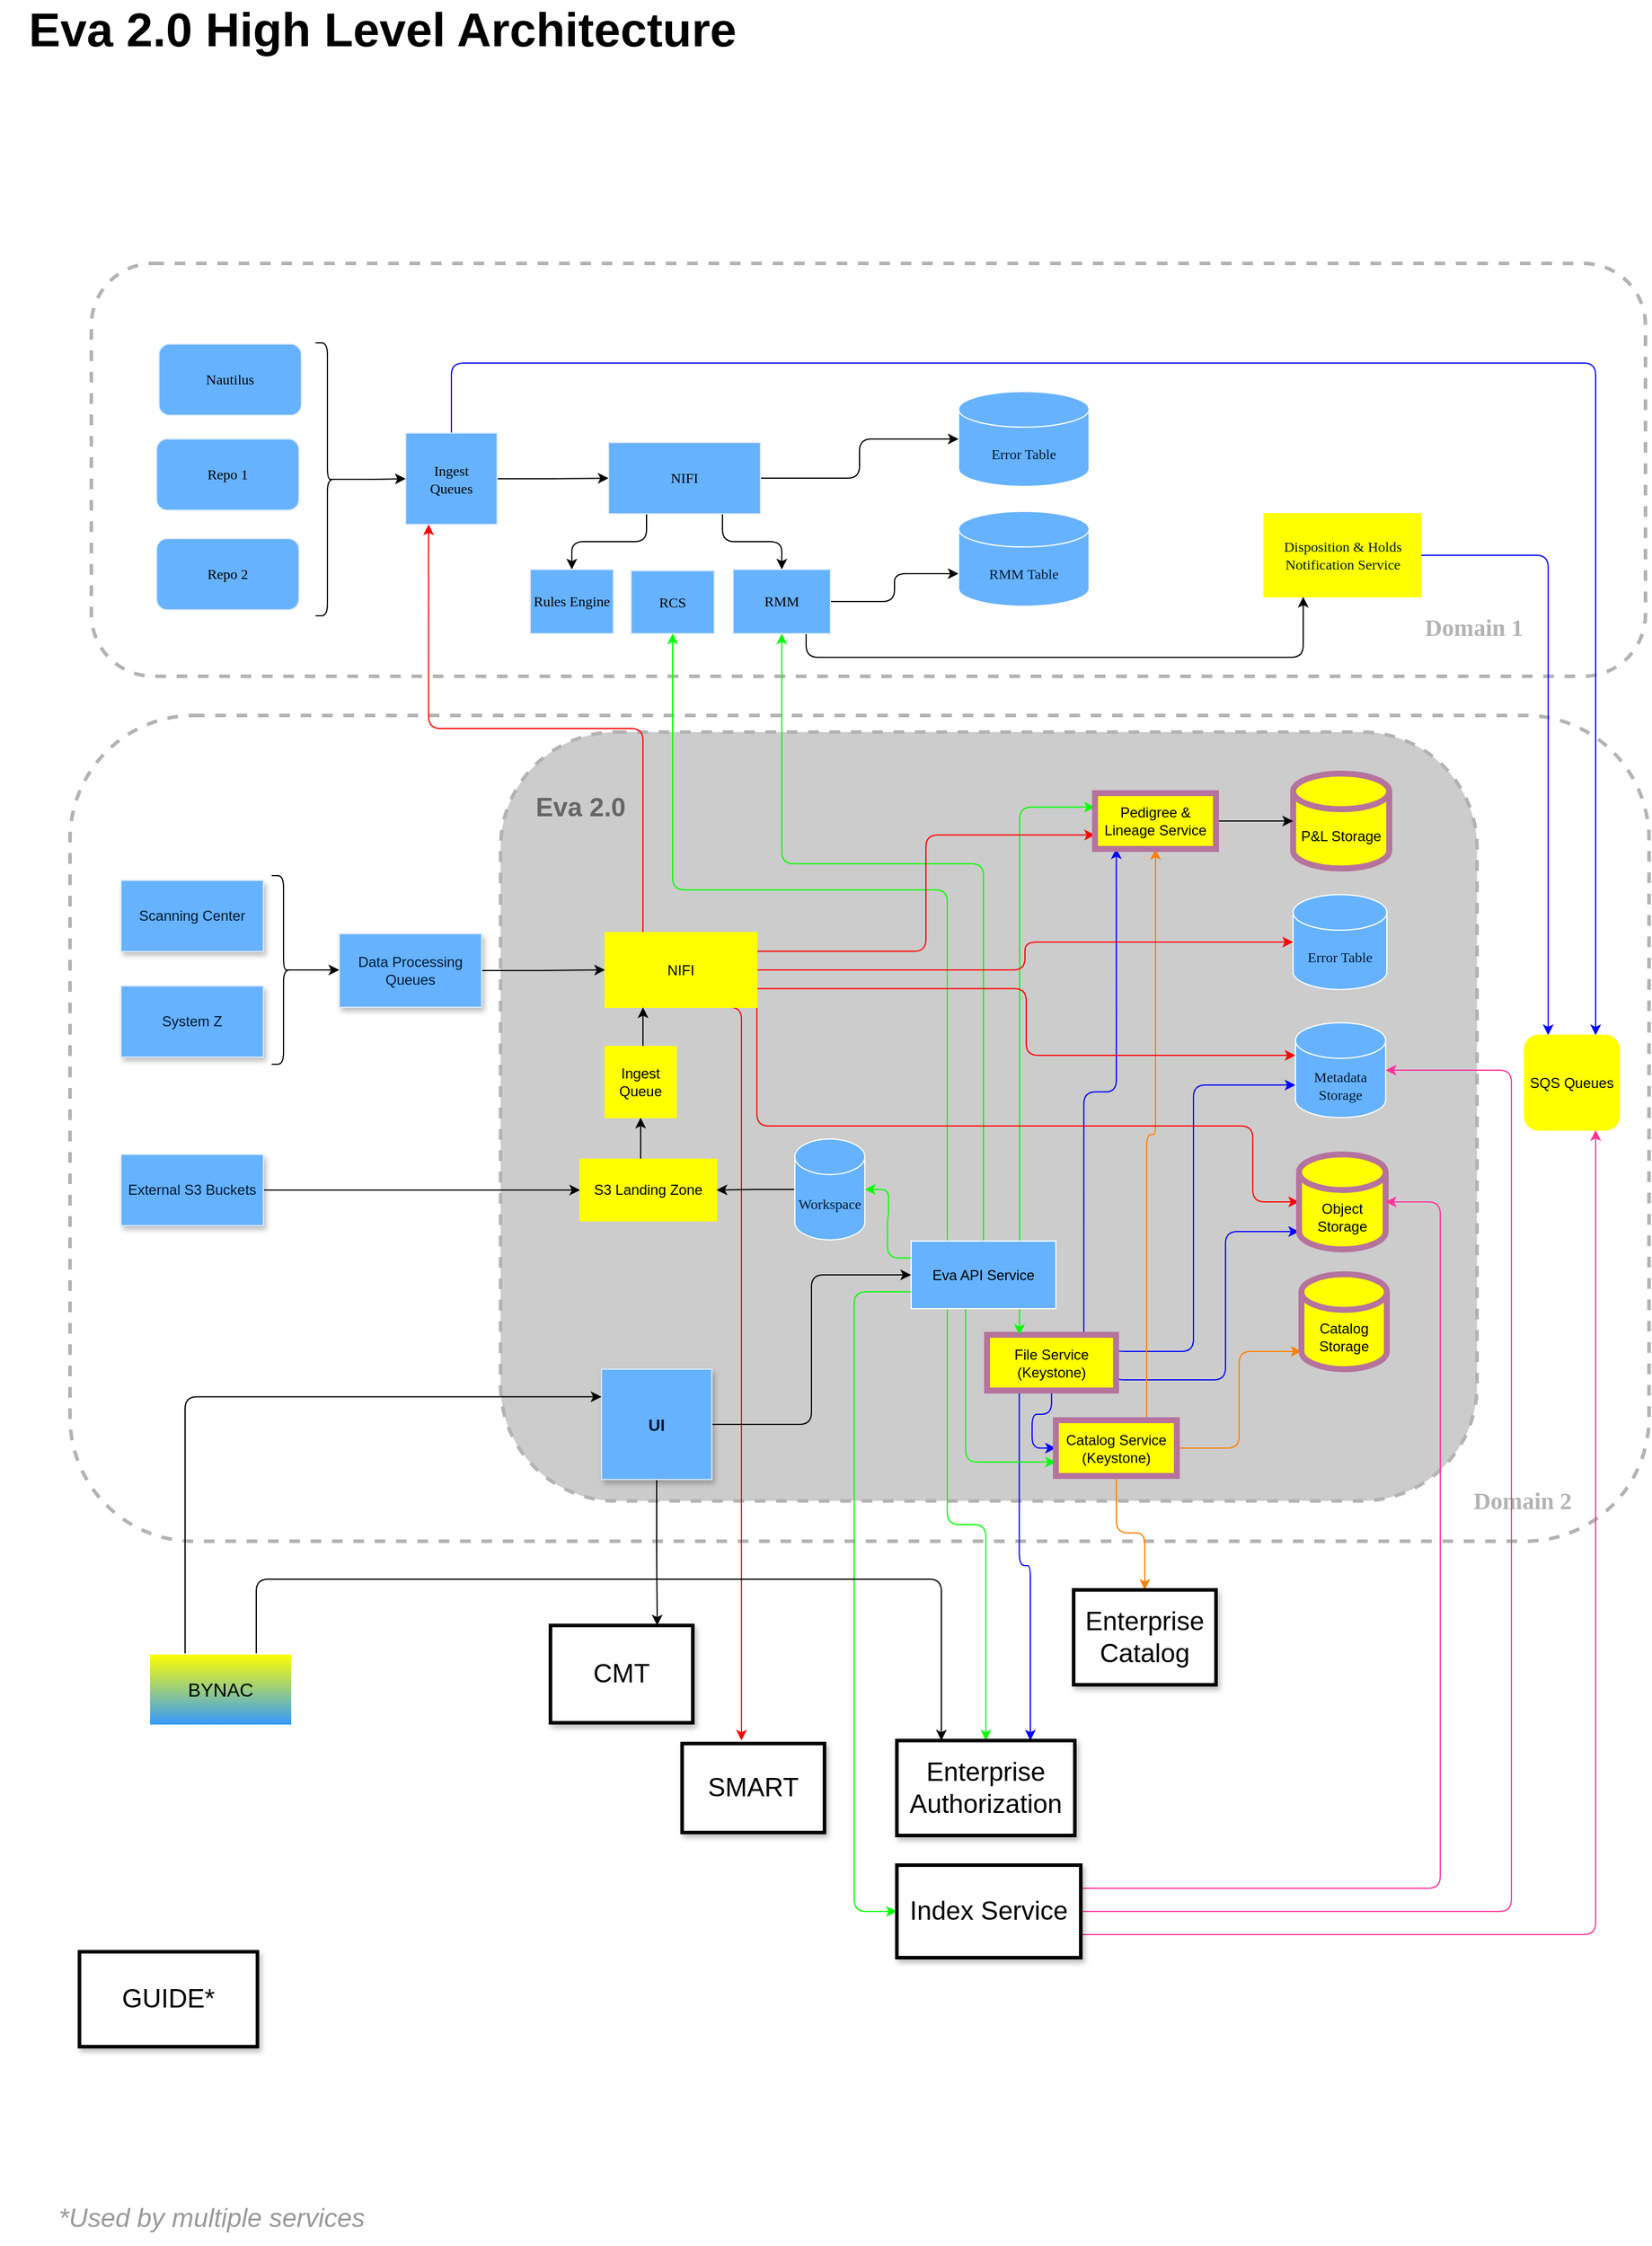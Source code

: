 <mxfile version="14.2.7" type="github" pages="7">
  <diagram name="Eva 2.0 High Level" id="u2OVcTeATrK4WQEmrBUq">
    <mxGraphModel dx="1808" dy="1146" grid="0" gridSize="10" guides="1" tooltips="1" connect="1" arrows="1" fold="1" page="0" pageScale="1" pageWidth="1400" pageHeight="1700" math="0" shadow="0">
      <root>
        <mxCell id="6W5ZjQAP1qN65vsEq8g1-0" />
        <mxCell id="6W5ZjQAP1qN65vsEq8g1-1" parent="6W5ZjQAP1qN65vsEq8g1-0" />
        <mxCell id="6W5ZjQAP1qN65vsEq8g1-2" value="" style="rounded=1;whiteSpace=wrap;html=1;fontFamily=Helvetica;fontSize=12;fontColor=#0000FF;strokeColor=#B3B3B3;dashed=1;strokeWidth=3;" parent="6W5ZjQAP1qN65vsEq8g1-1" vertex="1">
          <mxGeometry x="27" y="403" width="1331" height="696" as="geometry" />
        </mxCell>
        <mxCell id="6W5ZjQAP1qN65vsEq8g1-3" value="" style="rounded=1;whiteSpace=wrap;html=1;fontFamily=Helvetica;fontSize=12;fontColor=#0000FF;strokeColor=#B3B3B3;dashed=1;strokeWidth=3;fillColor=#CCCCCC;" parent="6W5ZjQAP1qN65vsEq8g1-1" vertex="1">
          <mxGeometry x="390" y="417" width="823" height="648" as="geometry" />
        </mxCell>
        <mxCell id="6W5ZjQAP1qN65vsEq8g1-4" value="" style="rounded=1;whiteSpace=wrap;html=1;fontFamily=Helvetica;fontSize=12;fontColor=#0000FF;strokeColor=#B3B3B3;dashed=1;strokeWidth=3;" parent="6W5ZjQAP1qN65vsEq8g1-1" vertex="1">
          <mxGeometry x="45" y="22" width="1310" height="348" as="geometry" />
        </mxCell>
        <mxCell id="6W5ZjQAP1qN65vsEq8g1-5" value="Nautilus" style="rounded=1;whiteSpace=wrap;html=1;fontSize=12;fontStyle=0;fontFamily=Tahoma;strokeColor=#DAE8FC;fillColor=#66B2FF;" parent="6W5ZjQAP1qN65vsEq8g1-1" vertex="1">
          <mxGeometry x="102" y="90" width="120" height="60" as="geometry" />
        </mxCell>
        <mxCell id="6W5ZjQAP1qN65vsEq8g1-6" value="Repo 1" style="rounded=1;whiteSpace=wrap;html=1;fontSize=12;fontStyle=0;fontFamily=Tahoma;strokeColor=#DAE8FC;fillColor=#66B2FF;" parent="6W5ZjQAP1qN65vsEq8g1-1" vertex="1">
          <mxGeometry x="100" y="170" width="120" height="60" as="geometry" />
        </mxCell>
        <mxCell id="6W5ZjQAP1qN65vsEq8g1-7" value="Repo 2" style="rounded=1;whiteSpace=wrap;html=1;fontSize=12;fontStyle=0;fontFamily=Tahoma;strokeColor=#DAE8FC;fillColor=#66B2FF;" parent="6W5ZjQAP1qN65vsEq8g1-1" vertex="1">
          <mxGeometry x="100" y="254" width="120" height="60" as="geometry" />
        </mxCell>
        <mxCell id="6W5ZjQAP1qN65vsEq8g1-8" value="Error Table" style="shape=cylinder3;whiteSpace=wrap;html=1;boundedLbl=1;backgroundOutline=1;size=15;fontStyle=0;strokeColor=#FFFFFF;fontColor=#001933;fontFamily=Tahoma;fontSize=12;fillColor=#66B2FF;" parent="6W5ZjQAP1qN65vsEq8g1-1" vertex="1">
          <mxGeometry x="776" y="130" width="110" height="80" as="geometry" />
        </mxCell>
        <mxCell id="6W5ZjQAP1qN65vsEq8g1-104" style="edgeStyle=orthogonalEdgeStyle;rounded=1;orthogonalLoop=1;jettySize=auto;html=1;exitX=1;exitY=0.5;exitDx=0;exitDy=0;entryX=0;entryY=0.5;entryDx=0;entryDy=0;" parent="6W5ZjQAP1qN65vsEq8g1-1" source="6W5ZjQAP1qN65vsEq8g1-10" target="6W5ZjQAP1qN65vsEq8g1-11" edge="1">
          <mxGeometry relative="1" as="geometry" />
        </mxCell>
        <mxCell id="6W5ZjQAP1qN65vsEq8g1-116" style="edgeStyle=orthogonalEdgeStyle;rounded=1;orthogonalLoop=1;jettySize=auto;html=1;exitX=0.5;exitY=0;exitDx=0;exitDy=0;entryX=0.75;entryY=0;entryDx=0;entryDy=0;strokeColor=#0000FF;" parent="6W5ZjQAP1qN65vsEq8g1-1" source="6W5ZjQAP1qN65vsEq8g1-10" target="6W5ZjQAP1qN65vsEq8g1-35" edge="1">
          <mxGeometry relative="1" as="geometry">
            <Array as="points">
              <mxPoint x="349" y="106" />
              <mxPoint x="1313" y="106" />
            </Array>
          </mxGeometry>
        </mxCell>
        <mxCell id="6W5ZjQAP1qN65vsEq8g1-10" value="&lt;font color=&quot;#000000&quot;&gt;Ingest&lt;br style=&quot;font-size: 12px&quot;&gt;Queues&lt;/font&gt;" style="whiteSpace=wrap;html=1;aspect=fixed;fontSize=12;fontStyle=0;fontColor=#0000FF;fontFamily=Tahoma;strokeColor=#DAE8FC;fillColor=#66B2FF;" parent="6W5ZjQAP1qN65vsEq8g1-1" vertex="1">
          <mxGeometry x="310" y="165" width="77" height="77" as="geometry" />
        </mxCell>
        <mxCell id="6W5ZjQAP1qN65vsEq8g1-105" style="edgeStyle=orthogonalEdgeStyle;rounded=1;orthogonalLoop=1;jettySize=auto;html=1;exitX=1;exitY=0.5;exitDx=0;exitDy=0;entryX=0;entryY=0.5;entryDx=0;entryDy=0;entryPerimeter=0;strokeColor=#000000;" parent="6W5ZjQAP1qN65vsEq8g1-1" source="6W5ZjQAP1qN65vsEq8g1-11" target="6W5ZjQAP1qN65vsEq8g1-8" edge="1">
          <mxGeometry relative="1" as="geometry" />
        </mxCell>
        <mxCell id="Qft9pyQR6DPQARMw99R7-14" style="edgeStyle=orthogonalEdgeStyle;rounded=1;orthogonalLoop=1;jettySize=auto;html=1;exitX=0.25;exitY=1;exitDx=0;exitDy=0;entryX=0.5;entryY=0;entryDx=0;entryDy=0;strokeColor=#000000;" parent="6W5ZjQAP1qN65vsEq8g1-1" source="6W5ZjQAP1qN65vsEq8g1-11" target="6W5ZjQAP1qN65vsEq8g1-15" edge="1">
          <mxGeometry relative="1" as="geometry" />
        </mxCell>
        <mxCell id="Qft9pyQR6DPQARMw99R7-15" style="edgeStyle=orthogonalEdgeStyle;rounded=1;orthogonalLoop=1;jettySize=auto;html=1;exitX=0.75;exitY=1;exitDx=0;exitDy=0;entryX=0.5;entryY=0;entryDx=0;entryDy=0;strokeColor=#000000;" parent="6W5ZjQAP1qN65vsEq8g1-1" source="6W5ZjQAP1qN65vsEq8g1-11" target="6W5ZjQAP1qN65vsEq8g1-17" edge="1">
          <mxGeometry relative="1" as="geometry" />
        </mxCell>
        <mxCell id="6W5ZjQAP1qN65vsEq8g1-11" value="NIFI" style="rounded=0;whiteSpace=wrap;html=1;fontStyle=0;fontFamily=Tahoma;strokeColor=#DAE8FC;fontSize=12;fillColor=#66B2FF;" parent="6W5ZjQAP1qN65vsEq8g1-1" vertex="1">
          <mxGeometry x="481" y="173" width="128" height="60" as="geometry" />
        </mxCell>
        <mxCell id="6W5ZjQAP1qN65vsEq8g1-111" style="edgeStyle=orthogonalEdgeStyle;rounded=1;orthogonalLoop=1;jettySize=auto;html=1;exitX=0.75;exitY=0;exitDx=0;exitDy=0;entryX=0.176;entryY=0.989;entryDx=0;entryDy=0;entryPerimeter=0;strokeColor=#0000FF;" parent="6W5ZjQAP1qN65vsEq8g1-1" source="6W5ZjQAP1qN65vsEq8g1-12" target="6W5ZjQAP1qN65vsEq8g1-34" edge="1">
          <mxGeometry relative="1" as="geometry" />
        </mxCell>
        <mxCell id="6W5ZjQAP1qN65vsEq8g1-112" style="edgeStyle=orthogonalEdgeStyle;rounded=1;orthogonalLoop=1;jettySize=auto;html=1;exitX=0.25;exitY=1;exitDx=0;exitDy=0;entryX=0.75;entryY=0;entryDx=0;entryDy=0;strokeColor=#0000FF;" parent="6W5ZjQAP1qN65vsEq8g1-1" source="6W5ZjQAP1qN65vsEq8g1-12" target="6W5ZjQAP1qN65vsEq8g1-44" edge="1">
          <mxGeometry relative="1" as="geometry" />
        </mxCell>
        <mxCell id="6W5ZjQAP1qN65vsEq8g1-113" style="edgeStyle=orthogonalEdgeStyle;rounded=1;orthogonalLoop=1;jettySize=auto;html=1;exitX=1;exitY=0.75;exitDx=0;exitDy=0;entryX=0;entryY=1;entryDx=0;entryDy=-15;entryPerimeter=0;strokeColor=#0000FF;" parent="6W5ZjQAP1qN65vsEq8g1-1" source="6W5ZjQAP1qN65vsEq8g1-12" target="6W5ZjQAP1qN65vsEq8g1-30" edge="1">
          <mxGeometry relative="1" as="geometry">
            <Array as="points">
              <mxPoint x="1001" y="963" />
              <mxPoint x="1001" y="838" />
            </Array>
          </mxGeometry>
        </mxCell>
        <mxCell id="6W5ZjQAP1qN65vsEq8g1-114" style="edgeStyle=orthogonalEdgeStyle;rounded=1;orthogonalLoop=1;jettySize=auto;html=1;exitX=1;exitY=0.25;exitDx=0;exitDy=0;entryX=0;entryY=0;entryDx=0;entryDy=52.5;entryPerimeter=0;strokeColor=#0000FF;" parent="6W5ZjQAP1qN65vsEq8g1-1" source="6W5ZjQAP1qN65vsEq8g1-12" target="6W5ZjQAP1qN65vsEq8g1-31" edge="1">
          <mxGeometry relative="1" as="geometry">
            <Array as="points">
              <mxPoint x="974" y="939" />
              <mxPoint x="974" y="715" />
            </Array>
          </mxGeometry>
        </mxCell>
        <mxCell id="bejv-DehBb-JMuw0PdSP-4" style="edgeStyle=orthogonalEdgeStyle;rounded=1;orthogonalLoop=1;jettySize=auto;html=1;exitX=0.5;exitY=1;exitDx=0;exitDy=0;entryX=0;entryY=0.5;entryDx=0;entryDy=0;strokeColor=#0000FF;" parent="6W5ZjQAP1qN65vsEq8g1-1" source="6W5ZjQAP1qN65vsEq8g1-12" target="6W5ZjQAP1qN65vsEq8g1-14" edge="1">
          <mxGeometry relative="1" as="geometry" />
        </mxCell>
        <mxCell id="6W5ZjQAP1qN65vsEq8g1-12" value="&lt;div&gt;File Service&lt;/div&gt;(Keystone)" style="rounded=0;whiteSpace=wrap;html=1;fillColor=#FFFF00;strokeColor=#B5739D;strokeWidth=5;" parent="6W5ZjQAP1qN65vsEq8g1-1" vertex="1">
          <mxGeometry x="800" y="925" width="108.75" height="47" as="geometry" />
        </mxCell>
        <mxCell id="Qft9pyQR6DPQARMw99R7-3" style="edgeStyle=orthogonalEdgeStyle;rounded=1;orthogonalLoop=1;jettySize=auto;html=1;entryX=0.5;entryY=0;entryDx=0;entryDy=0;strokeColor=#00FF00;exitX=0.25;exitY=1;exitDx=0;exitDy=0;" parent="6W5ZjQAP1qN65vsEq8g1-1" source="6W5ZjQAP1qN65vsEq8g1-13" target="6W5ZjQAP1qN65vsEq8g1-44" edge="1">
          <mxGeometry relative="1" as="geometry" />
        </mxCell>
        <mxCell id="Qft9pyQR6DPQARMw99R7-4" style="edgeStyle=orthogonalEdgeStyle;rounded=1;orthogonalLoop=1;jettySize=auto;html=1;exitX=0;exitY=0.75;exitDx=0;exitDy=0;entryX=0;entryY=0.5;entryDx=0;entryDy=0;strokeColor=#00FF00;" parent="6W5ZjQAP1qN65vsEq8g1-1" source="6W5ZjQAP1qN65vsEq8g1-13" target="6W5ZjQAP1qN65vsEq8g1-43" edge="1">
          <mxGeometry relative="1" as="geometry">
            <Array as="points">
              <mxPoint x="688" y="889" />
              <mxPoint x="688" y="1411" />
            </Array>
          </mxGeometry>
        </mxCell>
        <mxCell id="Qft9pyQR6DPQARMw99R7-5" style="edgeStyle=orthogonalEdgeStyle;rounded=1;orthogonalLoop=1;jettySize=auto;html=1;exitX=0;exitY=0.25;exitDx=0;exitDy=0;entryX=1;entryY=0.5;entryDx=0;entryDy=0;entryPerimeter=0;strokeColor=#00FF00;" parent="6W5ZjQAP1qN65vsEq8g1-1" source="6W5ZjQAP1qN65vsEq8g1-13" target="6W5ZjQAP1qN65vsEq8g1-28" edge="1">
          <mxGeometry relative="1" as="geometry" />
        </mxCell>
        <mxCell id="Qft9pyQR6DPQARMw99R7-6" style="edgeStyle=orthogonalEdgeStyle;rounded=1;orthogonalLoop=1;jettySize=auto;html=1;exitX=0.25;exitY=0;exitDx=0;exitDy=0;entryX=0.5;entryY=1;entryDx=0;entryDy=0;strokeColor=#00FF00;" parent="6W5ZjQAP1qN65vsEq8g1-1" source="6W5ZjQAP1qN65vsEq8g1-13" target="6W5ZjQAP1qN65vsEq8g1-16" edge="1">
          <mxGeometry relative="1" as="geometry">
            <Array as="points">
              <mxPoint x="767" y="550" />
              <mxPoint x="535" y="550" />
            </Array>
          </mxGeometry>
        </mxCell>
        <mxCell id="Qft9pyQR6DPQARMw99R7-7" style="edgeStyle=orthogonalEdgeStyle;rounded=1;orthogonalLoop=1;jettySize=auto;html=1;exitX=0.5;exitY=0;exitDx=0;exitDy=0;entryX=0.5;entryY=1;entryDx=0;entryDy=0;strokeColor=#00FF00;" parent="6W5ZjQAP1qN65vsEq8g1-1" source="6W5ZjQAP1qN65vsEq8g1-13" target="6W5ZjQAP1qN65vsEq8g1-17" edge="1">
          <mxGeometry relative="1" as="geometry">
            <Array as="points">
              <mxPoint x="797" y="528" />
              <mxPoint x="627" y="528" />
            </Array>
          </mxGeometry>
        </mxCell>
        <mxCell id="Qft9pyQR6DPQARMw99R7-8" style="edgeStyle=orthogonalEdgeStyle;rounded=1;orthogonalLoop=1;jettySize=auto;html=1;exitX=0.75;exitY=0;exitDx=0;exitDy=0;entryX=0;entryY=0.25;entryDx=0;entryDy=0;strokeColor=#00FF00;" parent="6W5ZjQAP1qN65vsEq8g1-1" source="6W5ZjQAP1qN65vsEq8g1-13" target="6W5ZjQAP1qN65vsEq8g1-34" edge="1">
          <mxGeometry relative="1" as="geometry" />
        </mxCell>
        <mxCell id="bejv-DehBb-JMuw0PdSP-2" style="edgeStyle=orthogonalEdgeStyle;rounded=1;orthogonalLoop=1;jettySize=auto;html=1;exitX=0.377;exitY=0.998;exitDx=0;exitDy=0;entryX=0;entryY=0.75;entryDx=0;entryDy=0;strokeColor=#00FF00;exitPerimeter=0;" parent="6W5ZjQAP1qN65vsEq8g1-1" source="6W5ZjQAP1qN65vsEq8g1-13" target="6W5ZjQAP1qN65vsEq8g1-14" edge="1">
          <mxGeometry relative="1" as="geometry" />
        </mxCell>
        <mxCell id="0aYQp3kFKJdG-T2SxukZ-0" style="edgeStyle=orthogonalEdgeStyle;rounded=1;orthogonalLoop=1;jettySize=auto;html=1;exitX=0.75;exitY=1;exitDx=0;exitDy=0;entryX=0.25;entryY=0;entryDx=0;entryDy=0;strokeColor=#00FF00;" edge="1" parent="6W5ZjQAP1qN65vsEq8g1-1" source="6W5ZjQAP1qN65vsEq8g1-13" target="6W5ZjQAP1qN65vsEq8g1-12">
          <mxGeometry relative="1" as="geometry" />
        </mxCell>
        <mxCell id="6W5ZjQAP1qN65vsEq8g1-13" value="Eva API Service" style="rounded=0;whiteSpace=wrap;html=1;fillColor=#66B2FF;strokeColor=#FFFFFF;" parent="6W5ZjQAP1qN65vsEq8g1-1" vertex="1">
          <mxGeometry x="736" y="846" width="122" height="57" as="geometry" />
        </mxCell>
        <mxCell id="6W5ZjQAP1qN65vsEq8g1-108" style="edgeStyle=orthogonalEdgeStyle;rounded=1;orthogonalLoop=1;jettySize=auto;html=1;exitX=0.5;exitY=1;exitDx=0;exitDy=0;entryX=0.5;entryY=0;entryDx=0;entryDy=0;strokeColor=#FF8000;" parent="6W5ZjQAP1qN65vsEq8g1-1" source="6W5ZjQAP1qN65vsEq8g1-14" target="6W5ZjQAP1qN65vsEq8g1-42" edge="1">
          <mxGeometry relative="1" as="geometry" />
        </mxCell>
        <mxCell id="6W5ZjQAP1qN65vsEq8g1-109" style="edgeStyle=orthogonalEdgeStyle;rounded=1;orthogonalLoop=1;jettySize=auto;html=1;exitX=1;exitY=0.5;exitDx=0;exitDy=0;entryX=0;entryY=1;entryDx=0;entryDy=-15;entryPerimeter=0;strokeColor=#FF8000;" parent="6W5ZjQAP1qN65vsEq8g1-1" source="6W5ZjQAP1qN65vsEq8g1-14" target="6W5ZjQAP1qN65vsEq8g1-29" edge="1">
          <mxGeometry relative="1" as="geometry" />
        </mxCell>
        <mxCell id="bejv-DehBb-JMuw0PdSP-3" style="edgeStyle=orthogonalEdgeStyle;rounded=1;orthogonalLoop=1;jettySize=auto;html=1;exitX=0.75;exitY=0;exitDx=0;exitDy=0;strokeColor=#FF8000;" parent="6W5ZjQAP1qN65vsEq8g1-1" source="6W5ZjQAP1qN65vsEq8g1-14" target="6W5ZjQAP1qN65vsEq8g1-34" edge="1">
          <mxGeometry relative="1" as="geometry" />
        </mxCell>
        <mxCell id="6W5ZjQAP1qN65vsEq8g1-14" value="&lt;div&gt;Catalog Service&lt;/div&gt;&lt;div&gt;(Keystone)&lt;br&gt;&lt;/div&gt;" style="rounded=0;whiteSpace=wrap;html=1;fillColor=#FFFF00;strokeColor=#B5739D;strokeWidth=5;" parent="6W5ZjQAP1qN65vsEq8g1-1" vertex="1">
          <mxGeometry x="858" y="997" width="102" height="47" as="geometry" />
        </mxCell>
        <mxCell id="6W5ZjQAP1qN65vsEq8g1-15" value="Rules Engine" style="rounded=0;whiteSpace=wrap;html=1;fontSize=12;fontStyle=0;fontFamily=Tahoma;strokeColor=#DAE8FC;fillColor=#66B2FF;" parent="6W5ZjQAP1qN65vsEq8g1-1" vertex="1">
          <mxGeometry x="415" y="280" width="70" height="54" as="geometry" />
        </mxCell>
        <mxCell id="6W5ZjQAP1qN65vsEq8g1-16" value="RCS" style="rounded=0;whiteSpace=wrap;html=1;fontSize=12;fontStyle=0;fontFamily=Tahoma;strokeColor=#DAE8FC;fillColor=#66B2FF;" parent="6W5ZjQAP1qN65vsEq8g1-1" vertex="1">
          <mxGeometry x="500" y="281" width="70" height="53" as="geometry" />
        </mxCell>
        <mxCell id="6W5ZjQAP1qN65vsEq8g1-106" style="edgeStyle=orthogonalEdgeStyle;rounded=1;orthogonalLoop=1;jettySize=auto;html=1;exitX=1;exitY=0.5;exitDx=0;exitDy=0;entryX=0;entryY=0;entryDx=0;entryDy=52.5;entryPerimeter=0;strokeColor=#000000;" parent="6W5ZjQAP1qN65vsEq8g1-1" source="6W5ZjQAP1qN65vsEq8g1-17" target="6W5ZjQAP1qN65vsEq8g1-18" edge="1">
          <mxGeometry relative="1" as="geometry" />
        </mxCell>
        <mxCell id="6W5ZjQAP1qN65vsEq8g1-107" style="edgeStyle=orthogonalEdgeStyle;rounded=1;orthogonalLoop=1;jettySize=auto;html=1;exitX=0.75;exitY=1;exitDx=0;exitDy=0;entryX=0.25;entryY=1;entryDx=0;entryDy=0;strokeColor=#000000;" parent="6W5ZjQAP1qN65vsEq8g1-1" source="6W5ZjQAP1qN65vsEq8g1-17" target="6W5ZjQAP1qN65vsEq8g1-19" edge="1">
          <mxGeometry relative="1" as="geometry" />
        </mxCell>
        <mxCell id="6W5ZjQAP1qN65vsEq8g1-17" value="RMM" style="rounded=0;whiteSpace=wrap;html=1;fontSize=12;fontStyle=0;fontFamily=Tahoma;strokeColor=#DAE8FC;fillColor=#66B2FF;" parent="6W5ZjQAP1qN65vsEq8g1-1" vertex="1">
          <mxGeometry x="586" y="280" width="82" height="54" as="geometry" />
        </mxCell>
        <mxCell id="6W5ZjQAP1qN65vsEq8g1-18" value="RMM Table" style="shape=cylinder3;whiteSpace=wrap;html=1;boundedLbl=1;backgroundOutline=1;size=15;fontStyle=0;fontColor=#001933;fontFamily=Tahoma;fontSize=12;strokeColor=#FFFFFF;fillColor=#66B2FF;" parent="6W5ZjQAP1qN65vsEq8g1-1" vertex="1">
          <mxGeometry x="776" y="231" width="110" height="80" as="geometry" />
        </mxCell>
        <mxCell id="Qft9pyQR6DPQARMw99R7-0" style="edgeStyle=orthogonalEdgeStyle;rounded=1;orthogonalLoop=1;jettySize=auto;html=1;exitX=1;exitY=0.5;exitDx=0;exitDy=0;entryX=0.25;entryY=0;entryDx=0;entryDy=0;strokeColor=#0000FF;" parent="6W5ZjQAP1qN65vsEq8g1-1" source="6W5ZjQAP1qN65vsEq8g1-19" target="6W5ZjQAP1qN65vsEq8g1-35" edge="1">
          <mxGeometry relative="1" as="geometry" />
        </mxCell>
        <mxCell id="6W5ZjQAP1qN65vsEq8g1-19" value="Disposition &amp;amp; Holds&lt;br&gt;Notification Service" style="rounded=0;whiteSpace=wrap;html=1;fontStyle=0;fontFamily=Tahoma;fillColor=#FFFF00;strokeColor=#FFFF00;fontColor=#001933;" parent="6W5ZjQAP1qN65vsEq8g1-1" vertex="1">
          <mxGeometry x="1033.5" y="233" width="132" height="70" as="geometry" />
        </mxCell>
        <mxCell id="6W5ZjQAP1qN65vsEq8g1-20" value="Scanning Center" style="rounded=0;whiteSpace=wrap;html=1;fontFamily=Helvetica;fontSize=12;shadow=1;fontStyle=0;strokeColor=#DAE8FC;fontColor=#001933;fillColor=#66B2FF;" parent="6W5ZjQAP1qN65vsEq8g1-1" vertex="1">
          <mxGeometry x="70" y="542" width="120" height="60" as="geometry" />
        </mxCell>
        <mxCell id="6W5ZjQAP1qN65vsEq8g1-21" value="Domain 1" style="text;html=1;resizable=0;autosize=1;align=center;verticalAlign=middle;points=[];fillColor=none;strokeColor=none;rounded=0;fontFamily=Tahoma;fontSize=20;fontStyle=1;fontColor=#B3B3B3;" parent="6W5ZjQAP1qN65vsEq8g1-1" vertex="1">
          <mxGeometry x="1157" y="314" width="106" height="28" as="geometry" />
        </mxCell>
        <mxCell id="6W5ZjQAP1qN65vsEq8g1-22" value="System Z" style="rounded=0;whiteSpace=wrap;html=1;fontFamily=Helvetica;fontSize=12;shadow=1;fontStyle=0;strokeColor=#DAE8FC;fontColor=#001933;fillColor=#66B2FF;" parent="6W5ZjQAP1qN65vsEq8g1-1" vertex="1">
          <mxGeometry x="70" y="631" width="120" height="60" as="geometry" />
        </mxCell>
        <mxCell id="6W5ZjQAP1qN65vsEq8g1-94" style="edgeStyle=orthogonalEdgeStyle;rounded=1;orthogonalLoop=1;jettySize=auto;html=1;exitX=1;exitY=0.5;exitDx=0;exitDy=0;entryX=0;entryY=0.5;entryDx=0;entryDy=0;" parent="6W5ZjQAP1qN65vsEq8g1-1" source="6W5ZjQAP1qN65vsEq8g1-23" target="6W5ZjQAP1qN65vsEq8g1-26" edge="1">
          <mxGeometry relative="1" as="geometry" />
        </mxCell>
        <mxCell id="6W5ZjQAP1qN65vsEq8g1-23" value="External S3 Buckets" style="rounded=0;whiteSpace=wrap;html=1;fontFamily=Helvetica;fontSize=12;shadow=1;fontStyle=0;strokeColor=#DAE8FC;fontColor=#001933;fillColor=#66B2FF;" parent="6W5ZjQAP1qN65vsEq8g1-1" vertex="1">
          <mxGeometry x="70" y="773" width="120" height="60" as="geometry" />
        </mxCell>
        <mxCell id="Qft9pyQR6DPQARMw99R7-1" style="edgeStyle=orthogonalEdgeStyle;rounded=1;orthogonalLoop=1;jettySize=auto;html=1;exitX=1;exitY=0.5;exitDx=0;exitDy=0;entryX=0;entryY=0.5;entryDx=0;entryDy=0;" parent="6W5ZjQAP1qN65vsEq8g1-1" source="6W5ZjQAP1qN65vsEq8g1-24" target="6W5ZjQAP1qN65vsEq8g1-25" edge="1">
          <mxGeometry relative="1" as="geometry" />
        </mxCell>
        <mxCell id="6W5ZjQAP1qN65vsEq8g1-24" value="Data Processing Queues" style="rounded=0;whiteSpace=wrap;html=1;fontStyle=0;strokeColor=#DAE8FC;fontFamily=Helvetica;fontColor=#001933;shadow=1;fillColor=#66B2FF;" parent="6W5ZjQAP1qN65vsEq8g1-1" vertex="1">
          <mxGeometry x="254" y="587" width="120" height="62" as="geometry" />
        </mxCell>
        <mxCell id="6W5ZjQAP1qN65vsEq8g1-97" style="edgeStyle=orthogonalEdgeStyle;rounded=1;orthogonalLoop=1;jettySize=auto;html=1;exitX=0.25;exitY=0;exitDx=0;exitDy=0;entryX=0.25;entryY=1;entryDx=0;entryDy=0;strokeColor=#FF0000;" parent="6W5ZjQAP1qN65vsEq8g1-1" source="6W5ZjQAP1qN65vsEq8g1-25" target="6W5ZjQAP1qN65vsEq8g1-10" edge="1">
          <mxGeometry relative="1" as="geometry" />
        </mxCell>
        <mxCell id="6W5ZjQAP1qN65vsEq8g1-98" style="edgeStyle=orthogonalEdgeStyle;rounded=1;orthogonalLoop=1;jettySize=auto;html=1;exitX=1;exitY=0.25;exitDx=0;exitDy=0;entryX=0;entryY=0.75;entryDx=0;entryDy=0;strokeColor=#FF0000;" parent="6W5ZjQAP1qN65vsEq8g1-1" source="6W5ZjQAP1qN65vsEq8g1-25" target="6W5ZjQAP1qN65vsEq8g1-34" edge="1">
          <mxGeometry relative="1" as="geometry" />
        </mxCell>
        <mxCell id="6W5ZjQAP1qN65vsEq8g1-99" style="edgeStyle=orthogonalEdgeStyle;rounded=1;orthogonalLoop=1;jettySize=auto;html=1;exitX=1;exitY=0.5;exitDx=0;exitDy=0;entryX=0;entryY=0.5;entryDx=0;entryDy=0;entryPerimeter=0;strokeColor=#FF0000;" parent="6W5ZjQAP1qN65vsEq8g1-1" source="6W5ZjQAP1qN65vsEq8g1-25" target="6W5ZjQAP1qN65vsEq8g1-32" edge="1">
          <mxGeometry relative="1" as="geometry" />
        </mxCell>
        <mxCell id="6W5ZjQAP1qN65vsEq8g1-101" style="edgeStyle=orthogonalEdgeStyle;rounded=1;orthogonalLoop=1;jettySize=auto;html=1;exitX=1;exitY=0.75;exitDx=0;exitDy=0;entryX=0;entryY=0;entryDx=0;entryDy=27.5;entryPerimeter=0;strokeColor=#FF0000;" parent="6W5ZjQAP1qN65vsEq8g1-1" source="6W5ZjQAP1qN65vsEq8g1-25" target="6W5ZjQAP1qN65vsEq8g1-31" edge="1">
          <mxGeometry relative="1" as="geometry" />
        </mxCell>
        <mxCell id="6W5ZjQAP1qN65vsEq8g1-102" style="edgeStyle=orthogonalEdgeStyle;rounded=1;orthogonalLoop=1;jettySize=auto;html=1;exitX=1;exitY=1;exitDx=0;exitDy=0;entryX=0;entryY=0.5;entryDx=0;entryDy=0;entryPerimeter=0;strokeColor=#FF0000;" parent="6W5ZjQAP1qN65vsEq8g1-1" source="6W5ZjQAP1qN65vsEq8g1-25" target="6W5ZjQAP1qN65vsEq8g1-30" edge="1">
          <mxGeometry relative="1" as="geometry">
            <Array as="points">
              <mxPoint x="606" y="749" />
              <mxPoint x="1024" y="749" />
              <mxPoint x="1024" y="813" />
            </Array>
          </mxGeometry>
        </mxCell>
        <mxCell id="6W5ZjQAP1qN65vsEq8g1-103" style="edgeStyle=orthogonalEdgeStyle;rounded=1;orthogonalLoop=1;jettySize=auto;html=1;exitX=0.75;exitY=1;exitDx=0;exitDy=0;strokeColor=#FF0000;" parent="6W5ZjQAP1qN65vsEq8g1-1" source="6W5ZjQAP1qN65vsEq8g1-25" edge="1">
          <mxGeometry relative="1" as="geometry">
            <mxPoint x="593" y="1267" as="targetPoint" />
            <Array as="points">
              <mxPoint x="593" y="649" />
            </Array>
          </mxGeometry>
        </mxCell>
        <mxCell id="6W5ZjQAP1qN65vsEq8g1-25" value="NIFI" style="rounded=0;whiteSpace=wrap;html=1;fillColor=#FFFF00;strokeColor=#FFFF00;fontColor=#000000;fontFamily=Helvetica;" parent="6W5ZjQAP1qN65vsEq8g1-1" vertex="1">
          <mxGeometry x="478" y="586" width="128" height="63" as="geometry" />
        </mxCell>
        <mxCell id="6W5ZjQAP1qN65vsEq8g1-95" style="edgeStyle=orthogonalEdgeStyle;rounded=0;orthogonalLoop=1;jettySize=auto;html=1;exitX=0.5;exitY=0;exitDx=0;exitDy=0;entryX=0.5;entryY=1;entryDx=0;entryDy=0;" parent="6W5ZjQAP1qN65vsEq8g1-1" source="6W5ZjQAP1qN65vsEq8g1-26" target="6W5ZjQAP1qN65vsEq8g1-27" edge="1">
          <mxGeometry relative="1" as="geometry" />
        </mxCell>
        <mxCell id="6W5ZjQAP1qN65vsEq8g1-26" value="S3 Landing Zone" style="rounded=0;whiteSpace=wrap;html=1;strokeColor=#FFFF00;fontFamily=Helvetica;fontSize=12;fontColor=#000000;fillColor=#FFFF00;" parent="6W5ZjQAP1qN65vsEq8g1-1" vertex="1">
          <mxGeometry x="457" y="777" width="115" height="52" as="geometry" />
        </mxCell>
        <mxCell id="6W5ZjQAP1qN65vsEq8g1-96" style="edgeStyle=orthogonalEdgeStyle;rounded=0;orthogonalLoop=1;jettySize=auto;html=1;exitX=0.5;exitY=0;exitDx=0;exitDy=0;entryX=0.25;entryY=1;entryDx=0;entryDy=0;" parent="6W5ZjQAP1qN65vsEq8g1-1" source="6W5ZjQAP1qN65vsEq8g1-27" target="6W5ZjQAP1qN65vsEq8g1-25" edge="1">
          <mxGeometry relative="1" as="geometry" />
        </mxCell>
        <mxCell id="6W5ZjQAP1qN65vsEq8g1-27" value="Ingest&lt;br style=&quot;font-size: 13px;&quot;&gt;Queue" style="whiteSpace=wrap;html=1;aspect=fixed;strokeColor=#FFFF00;fontFamily=Helvetica;fontSize=12;fontColor=#000000;rounded=0;fillColor=#FFFF00;" parent="6W5ZjQAP1qN65vsEq8g1-1" vertex="1">
          <mxGeometry x="478" y="682" width="60" height="60" as="geometry" />
        </mxCell>
        <mxCell id="dc6nMiSu5jc_5wol0Yhv-0" style="edgeStyle=orthogonalEdgeStyle;rounded=1;orthogonalLoop=1;jettySize=auto;html=1;exitX=0;exitY=0.5;exitDx=0;exitDy=0;exitPerimeter=0;entryX=1;entryY=0.5;entryDx=0;entryDy=0;" parent="6W5ZjQAP1qN65vsEq8g1-1" source="6W5ZjQAP1qN65vsEq8g1-28" target="6W5ZjQAP1qN65vsEq8g1-26" edge="1">
          <mxGeometry relative="1" as="geometry" />
        </mxCell>
        <mxCell id="6W5ZjQAP1qN65vsEq8g1-28" value="&lt;font style=&quot;font-size: 12px&quot;&gt;Workspace&lt;/font&gt;" style="shape=cylinder3;whiteSpace=wrap;html=1;boundedLbl=1;backgroundOutline=1;size=15;fontFamily=Tahoma;fontSize=12;fontColor=#001933;fontStyle=0;strokeColor=#FFFFFF;fillColor=#66B2FF;" parent="6W5ZjQAP1qN65vsEq8g1-1" vertex="1">
          <mxGeometry x="638" y="760" width="59" height="85" as="geometry" />
        </mxCell>
        <mxCell id="6W5ZjQAP1qN65vsEq8g1-29" value="Catalog Storage" style="shape=cylinder3;whiteSpace=wrap;html=1;boundedLbl=1;backgroundOutline=1;size=15;fontFamily=Helvetica;fontSize=12;fontColor=#000000;fillColor=#FFFF00;rounded=0;strokeColor=#B5739D;strokeWidth=5;" parent="6W5ZjQAP1qN65vsEq8g1-1" vertex="1">
          <mxGeometry x="1065" y="874" width="72" height="80" as="geometry" />
        </mxCell>
        <mxCell id="6W5ZjQAP1qN65vsEq8g1-30" value="Object Storage" style="shape=cylinder3;whiteSpace=wrap;html=1;boundedLbl=1;backgroundOutline=1;size=15;fontFamily=Helvetica;fontSize=12;fontColor=#000000;fillColor=#FFFF00;rounded=0;strokeColor=#B5739D;strokeWidth=5;" parent="6W5ZjQAP1qN65vsEq8g1-1" vertex="1">
          <mxGeometry x="1063" y="773" width="73" height="80" as="geometry" />
        </mxCell>
        <mxCell id="6W5ZjQAP1qN65vsEq8g1-31" value="Metadata&lt;br style=&quot;font-size: 12px;&quot;&gt;Storage" style="shape=cylinder3;whiteSpace=wrap;html=1;boundedLbl=1;backgroundOutline=1;size=15;fontFamily=Tahoma;fontSize=12;fontColor=#001933;fontStyle=0;strokeColor=#FFFFFF;fillColor=#66B2FF;" parent="6W5ZjQAP1qN65vsEq8g1-1" vertex="1">
          <mxGeometry x="1060" y="662" width="76" height="80" as="geometry" />
        </mxCell>
        <mxCell id="6W5ZjQAP1qN65vsEq8g1-32" value="Error Table" style="shape=cylinder3;whiteSpace=wrap;html=1;boundedLbl=1;backgroundOutline=1;size=15;fontFamily=Tahoma;fontSize=12;fontStyle=0;strokeColor=#FFFFFF;fontColor=#001933;fillColor=#66B2FF;" parent="6W5ZjQAP1qN65vsEq8g1-1" vertex="1">
          <mxGeometry x="1058" y="554" width="79" height="80" as="geometry" />
        </mxCell>
        <mxCell id="6W5ZjQAP1qN65vsEq8g1-33" value="P&amp;amp;L Storage" style="shape=cylinder3;whiteSpace=wrap;html=1;boundedLbl=1;backgroundOutline=1;size=15;fontFamily=Helvetica;fontSize=12;fontColor=#000000;fillColor=#FFFF00;rounded=0;strokeColor=#B5739D;strokeWidth=5;" parent="6W5ZjQAP1qN65vsEq8g1-1" vertex="1">
          <mxGeometry x="1058" y="452" width="81" height="80" as="geometry" />
        </mxCell>
        <mxCell id="Qft9pyQR6DPQARMw99R7-13" style="edgeStyle=orthogonalEdgeStyle;rounded=1;orthogonalLoop=1;jettySize=auto;html=1;exitX=1;exitY=0.5;exitDx=0;exitDy=0;entryX=0;entryY=0.5;entryDx=0;entryDy=0;entryPerimeter=0;" parent="6W5ZjQAP1qN65vsEq8g1-1" source="6W5ZjQAP1qN65vsEq8g1-34" target="6W5ZjQAP1qN65vsEq8g1-33" edge="1">
          <mxGeometry relative="1" as="geometry" />
        </mxCell>
        <mxCell id="6W5ZjQAP1qN65vsEq8g1-34" value="Pedigree &amp;amp; Lineage Service" style="rounded=0;whiteSpace=wrap;html=1;fillColor=#FFFF00;strokeColor=#B5739D;strokeWidth=5;" parent="6W5ZjQAP1qN65vsEq8g1-1" vertex="1">
          <mxGeometry x="891" y="468.5" width="102" height="47" as="geometry" />
        </mxCell>
        <mxCell id="6W5ZjQAP1qN65vsEq8g1-35" value="SQS Queues" style="whiteSpace=wrap;html=1;aspect=fixed;strokeColor=#FFFF00;fontFamily=Helvetica;fontSize=12;fontColor=#000000;rounded=1;fillColor=#FFFF00;" parent="6W5ZjQAP1qN65vsEq8g1-1" vertex="1">
          <mxGeometry x="1253" y="672.5" width="80" height="80" as="geometry" />
        </mxCell>
        <mxCell id="6W5ZjQAP1qN65vsEq8g1-93" style="edgeStyle=orthogonalEdgeStyle;rounded=1;orthogonalLoop=1;jettySize=auto;html=1;exitX=0.5;exitY=1;exitDx=0;exitDy=0;entryX=0.75;entryY=0;entryDx=0;entryDy=0;" parent="6W5ZjQAP1qN65vsEq8g1-1" source="6W5ZjQAP1qN65vsEq8g1-36" target="6W5ZjQAP1qN65vsEq8g1-46" edge="1">
          <mxGeometry relative="1" as="geometry" />
        </mxCell>
        <mxCell id="tXZxI4vkqruDn_3kicG0-1" style="edgeStyle=orthogonalEdgeStyle;rounded=1;orthogonalLoop=1;jettySize=auto;html=1;exitX=1;exitY=0.5;exitDx=0;exitDy=0;entryX=0;entryY=0.5;entryDx=0;entryDy=0;" parent="6W5ZjQAP1qN65vsEq8g1-1" source="6W5ZjQAP1qN65vsEq8g1-36" target="6W5ZjQAP1qN65vsEq8g1-13" edge="1">
          <mxGeometry relative="1" as="geometry" />
        </mxCell>
        <mxCell id="6W5ZjQAP1qN65vsEq8g1-36" value="UI" style="whiteSpace=wrap;html=1;aspect=fixed;shadow=1;fontFamily=Helvetica;fontSize=14;rounded=0;fontStyle=1;strokeColor=#DAE8FC;fontColor=#001933;fillColor=#66B2FF;" parent="6W5ZjQAP1qN65vsEq8g1-1" vertex="1">
          <mxGeometry x="475" y="954" width="93" height="93" as="geometry" />
        </mxCell>
        <mxCell id="6W5ZjQAP1qN65vsEq8g1-37" value="Domain 2" style="text;html=1;resizable=0;autosize=1;align=center;verticalAlign=middle;points=[];fillColor=none;strokeColor=none;rounded=0;fontFamily=Tahoma;fontSize=20;fontStyle=1;fontColor=#B3B3B3;" parent="6W5ZjQAP1qN65vsEq8g1-1" vertex="1">
          <mxGeometry x="1198" y="1050" width="106" height="28" as="geometry" />
        </mxCell>
        <mxCell id="6W5ZjQAP1qN65vsEq8g1-38" value="Eva 2.0" style="text;html=1;resizable=0;autosize=1;align=center;verticalAlign=middle;points=[];fillColor=none;strokeColor=none;rounded=0;fontFamily=Helvetica;fontSize=22;fontStyle=1;fontColor=#666666;" parent="6W5ZjQAP1qN65vsEq8g1-1" vertex="1">
          <mxGeometry x="414" y="466" width="86" height="30" as="geometry" />
        </mxCell>
        <mxCell id="6W5ZjQAP1qN65vsEq8g1-41" value="GUIDE*" style="rounded=0;whiteSpace=wrap;html=1;shadow=1;strokeWidth=3;fillColor=#ffffff;fontFamily=Helvetica;fontSize=22;fontColor=#000000;" parent="6W5ZjQAP1qN65vsEq8g1-1" vertex="1">
          <mxGeometry x="35" y="1445" width="150" height="80" as="geometry" />
        </mxCell>
        <mxCell id="6W5ZjQAP1qN65vsEq8g1-42" value="Enterprise Catalog" style="rounded=0;whiteSpace=wrap;html=1;shadow=1;strokeWidth=3;fontFamily=Helvetica;fontSize=22;" parent="6W5ZjQAP1qN65vsEq8g1-1" vertex="1">
          <mxGeometry x="873" y="1140" width="120" height="80" as="geometry" />
        </mxCell>
        <mxCell id="Qft9pyQR6DPQARMw99R7-9" style="edgeStyle=orthogonalEdgeStyle;rounded=1;orthogonalLoop=1;jettySize=auto;html=1;exitX=1;exitY=0.75;exitDx=0;exitDy=0;entryX=0.75;entryY=1;entryDx=0;entryDy=0;strokeColor=#FF3399;" parent="6W5ZjQAP1qN65vsEq8g1-1" source="6W5ZjQAP1qN65vsEq8g1-43" target="6W5ZjQAP1qN65vsEq8g1-35" edge="1">
          <mxGeometry relative="1" as="geometry" />
        </mxCell>
        <mxCell id="Qft9pyQR6DPQARMw99R7-10" style="edgeStyle=orthogonalEdgeStyle;rounded=1;orthogonalLoop=1;jettySize=auto;html=1;exitX=1;exitY=0.5;exitDx=0;exitDy=0;entryX=1;entryY=0.5;entryDx=0;entryDy=0;entryPerimeter=0;strokeColor=#FF3399;" parent="6W5ZjQAP1qN65vsEq8g1-1" source="6W5ZjQAP1qN65vsEq8g1-43" target="6W5ZjQAP1qN65vsEq8g1-31" edge="1">
          <mxGeometry relative="1" as="geometry">
            <Array as="points">
              <mxPoint x="1242" y="1411" />
              <mxPoint x="1242" y="702" />
            </Array>
          </mxGeometry>
        </mxCell>
        <mxCell id="Qft9pyQR6DPQARMw99R7-11" style="edgeStyle=orthogonalEdgeStyle;rounded=1;orthogonalLoop=1;jettySize=auto;html=1;exitX=1;exitY=0.25;exitDx=0;exitDy=0;entryX=1;entryY=0.5;entryDx=0;entryDy=0;entryPerimeter=0;strokeColor=#FF3399;" parent="6W5ZjQAP1qN65vsEq8g1-1" source="6W5ZjQAP1qN65vsEq8g1-43" target="6W5ZjQAP1qN65vsEq8g1-30" edge="1">
          <mxGeometry relative="1" as="geometry">
            <Array as="points">
              <mxPoint x="1182" y="1392" />
              <mxPoint x="1182" y="813" />
            </Array>
          </mxGeometry>
        </mxCell>
        <mxCell id="6W5ZjQAP1qN65vsEq8g1-43" value="Index Service" style="rounded=0;whiteSpace=wrap;html=1;shadow=1;strokeWidth=3;fontFamily=Helvetica;fontSize=22;" parent="6W5ZjQAP1qN65vsEq8g1-1" vertex="1">
          <mxGeometry x="724" y="1372" width="155" height="78" as="geometry" />
        </mxCell>
        <mxCell id="6W5ZjQAP1qN65vsEq8g1-44" value="Enterprise Authorization" style="rounded=0;whiteSpace=wrap;html=1;shadow=1;strokeWidth=3;fontFamily=Helvetica;fontSize=22;" parent="6W5ZjQAP1qN65vsEq8g1-1" vertex="1">
          <mxGeometry x="724" y="1267" width="150" height="80" as="geometry" />
        </mxCell>
        <mxCell id="6W5ZjQAP1qN65vsEq8g1-45" value="SMART" style="rounded=0;whiteSpace=wrap;html=1;shadow=1;strokeWidth=3;fontFamily=Helvetica;fontSize=22;" parent="6W5ZjQAP1qN65vsEq8g1-1" vertex="1">
          <mxGeometry x="543" y="1269.5" width="120" height="75" as="geometry" />
        </mxCell>
        <mxCell id="6W5ZjQAP1qN65vsEq8g1-46" value="CMT" style="rounded=0;whiteSpace=wrap;html=1;shadow=1;strokeWidth=3;fontFamily=Helvetica;fontSize=22;" parent="6W5ZjQAP1qN65vsEq8g1-1" vertex="1">
          <mxGeometry x="432" y="1170" width="120" height="82" as="geometry" />
        </mxCell>
        <mxCell id="6W5ZjQAP1qN65vsEq8g1-47" value="*Used by multiple services" style="text;html=1;resizable=0;autosize=1;align=center;verticalAlign=middle;points=[];fillColor=none;strokeColor=none;rounded=0;shadow=1;fontFamily=Helvetica;fontSize=22;fontStyle=2;fontColor=#999999;" parent="6W5ZjQAP1qN65vsEq8g1-1" vertex="1">
          <mxGeometry x="12" y="1655" width="268" height="30" as="geometry" />
        </mxCell>
        <mxCell id="6W5ZjQAP1qN65vsEq8g1-87" value="Eva 2.0 High Level Architecture" style="text;html=1;strokeColor=none;fillColor=none;align=center;verticalAlign=middle;whiteSpace=wrap;rounded=0;fontSize=40;fontStyle=1" parent="6W5ZjQAP1qN65vsEq8g1-1" vertex="1">
          <mxGeometry x="-32" y="-186" width="645" height="20" as="geometry" />
        </mxCell>
        <mxCell id="6W5ZjQAP1qN65vsEq8g1-91" style="edgeStyle=orthogonalEdgeStyle;rounded=1;orthogonalLoop=1;jettySize=auto;html=1;exitX=0.25;exitY=0;exitDx=0;exitDy=0;entryX=0;entryY=0.25;entryDx=0;entryDy=0;" parent="6W5ZjQAP1qN65vsEq8g1-1" source="6W5ZjQAP1qN65vsEq8g1-88" target="6W5ZjQAP1qN65vsEq8g1-36" edge="1">
          <mxGeometry relative="1" as="geometry" />
        </mxCell>
        <mxCell id="6W5ZjQAP1qN65vsEq8g1-92" style="edgeStyle=orthogonalEdgeStyle;rounded=1;orthogonalLoop=1;jettySize=auto;html=1;exitX=0.75;exitY=0;exitDx=0;exitDy=0;entryX=0.25;entryY=0;entryDx=0;entryDy=0;" parent="6W5ZjQAP1qN65vsEq8g1-1" source="6W5ZjQAP1qN65vsEq8g1-88" target="6W5ZjQAP1qN65vsEq8g1-44" edge="1">
          <mxGeometry relative="1" as="geometry">
            <Array as="points">
              <mxPoint x="184" y="1131" />
              <mxPoint x="762" y="1131" />
            </Array>
          </mxGeometry>
        </mxCell>
        <mxCell id="6W5ZjQAP1qN65vsEq8g1-88" value="BYNAC" style="rounded=0;whiteSpace=wrap;html=1;fillColor=#FFFF00;fontSize=16;fontColor=#000000;align=center;strokeColor=#FFFFFF;gradientColor=#3399FF;" parent="6W5ZjQAP1qN65vsEq8g1-1" vertex="1">
          <mxGeometry x="94" y="1194" width="120" height="60" as="geometry" />
        </mxCell>
        <mxCell id="iHU-u8DEtRdlDgTZo3jV-1" style="edgeStyle=orthogonalEdgeStyle;rounded=1;orthogonalLoop=1;jettySize=auto;html=1;exitX=0.1;exitY=0.5;exitDx=0;exitDy=0;exitPerimeter=0;entryX=0;entryY=0.5;entryDx=0;entryDy=0;strokeColor=#000000;" parent="6W5ZjQAP1qN65vsEq8g1-1" source="iHU-u8DEtRdlDgTZo3jV-0" target="6W5ZjQAP1qN65vsEq8g1-24" edge="1">
          <mxGeometry relative="1" as="geometry" />
        </mxCell>
        <mxCell id="iHU-u8DEtRdlDgTZo3jV-0" value="" style="shape=curlyBracket;whiteSpace=wrap;html=1;rounded=1;rotation=-180;" parent="6W5ZjQAP1qN65vsEq8g1-1" vertex="1">
          <mxGeometry x="197" y="538" width="20" height="159" as="geometry" />
        </mxCell>
        <mxCell id="iHU-u8DEtRdlDgTZo3jV-3" style="edgeStyle=orthogonalEdgeStyle;rounded=1;orthogonalLoop=1;jettySize=auto;html=1;exitX=0.1;exitY=0.5;exitDx=0;exitDy=0;exitPerimeter=0;entryX=0;entryY=0.5;entryDx=0;entryDy=0;strokeColor=#000000;" parent="6W5ZjQAP1qN65vsEq8g1-1" source="iHU-u8DEtRdlDgTZo3jV-2" target="6W5ZjQAP1qN65vsEq8g1-10" edge="1">
          <mxGeometry relative="1" as="geometry" />
        </mxCell>
        <mxCell id="iHU-u8DEtRdlDgTZo3jV-2" value="" style="shape=curlyBracket;whiteSpace=wrap;html=1;rounded=1;rotation=-180;" parent="6W5ZjQAP1qN65vsEq8g1-1" vertex="1">
          <mxGeometry x="234" y="89" width="20" height="230" as="geometry" />
        </mxCell>
      </root>
    </mxGraphModel>
  </diagram>
  <diagram id="c8cwMGSISskRt7WBFvnw" name="NIFI">
    <mxGraphModel dx="1550" dy="1653" grid="0" gridSize="10" guides="1" tooltips="1" connect="1" arrows="1" fold="1" page="0" pageScale="1" pageWidth="850" pageHeight="1100" math="0" shadow="0">
      <root>
        <mxCell id="0zdOujSBh4_OUanKp88U-0" />
        <mxCell id="0zdOujSBh4_OUanKp88U-1" parent="0zdOujSBh4_OUanKp88U-0" />
        <mxCell id="0zdOujSBh4_OUanKp88U-2" value="" style="rounded=1;whiteSpace=wrap;html=1;dashed=1;strokeWidth=2;" parent="0zdOujSBh4_OUanKp88U-1" vertex="1">
          <mxGeometry x="45" y="123" width="211" height="317" as="geometry" />
        </mxCell>
        <mxCell id="0zdOujSBh4_OUanKp88U-3" value="S3 Ingest (Landing Zone)" style="rounded=0;whiteSpace=wrap;html=1;fillColor=#FFFF00;strokeColor=#FFFF00;" parent="0zdOujSBh4_OUanKp88U-1" vertex="1">
          <mxGeometry x="85" y="180" width="120" height="60" as="geometry" />
        </mxCell>
        <mxCell id="0zdOujSBh4_OUanKp88U-4" value="S3 Ingest (External)" style="rounded=0;whiteSpace=wrap;html=1;strokeColor=#FFFF00;fillColor=#FFFF00;" parent="0zdOujSBh4_OUanKp88U-1" vertex="1">
          <mxGeometry x="85" y="257" width="120" height="60" as="geometry" />
        </mxCell>
        <mxCell id="0zdOujSBh4_OUanKp88U-5" value="IDL Listener" style="rounded=0;whiteSpace=wrap;html=1;strokeColor=#FFFF00;fillColor=#FFFF00;" parent="0zdOujSBh4_OUanKp88U-1" vertex="1">
          <mxGeometry x="1113" y="117" width="101" height="46" as="geometry" />
        </mxCell>
        <mxCell id="0zdOujSBh4_OUanKp88U-6" value="RMM Ingest Queue" style="rounded=0;whiteSpace=wrap;html=1;strokeColor=#FFFF00;fillColor=#FFFF00;" parent="0zdOujSBh4_OUanKp88U-1" vertex="1">
          <mxGeometry x="837" y="23" width="120" height="60" as="geometry" />
        </mxCell>
        <mxCell id="0zdOujSBh4_OUanKp88U-7" value="Update Metadata Store" style="rounded=0;whiteSpace=wrap;html=1;strokeColor=#FFFF00;fillColor=#FFFF00;" parent="0zdOujSBh4_OUanKp88U-1" vertex="1">
          <mxGeometry x="614" y="540" width="120" height="60" as="geometry" />
        </mxCell>
        <mxCell id="0zdOujSBh4_OUanKp88U-8" value="GUIDE Registration" style="rounded=0;whiteSpace=wrap;html=1;strokeColor=#FFFF00;fillColor=#FFFF00;" parent="0zdOujSBh4_OUanKp88U-1" vertex="1">
          <mxGeometry x="317" y="540" width="120" height="60" as="geometry" />
        </mxCell>
        <mxCell id="0zdOujSBh4_OUanKp88U-9" value="Routing Service" style="rounded=0;whiteSpace=wrap;html=1;strokeColor=#FFFF00;fillColor=#FFFF00;" parent="0zdOujSBh4_OUanKp88U-1" vertex="1">
          <mxGeometry x="614" y="257" width="120" height="60" as="geometry" />
        </mxCell>
        <mxCell id="0zdOujSBh4_OUanKp88U-10" value="Extract Object" style="rounded=0;whiteSpace=wrap;html=1;strokeColor=#FFFF00;fillColor=#FFFF00;" parent="0zdOujSBh4_OUanKp88U-1" vertex="1">
          <mxGeometry x="320" y="257" width="120" height="60" as="geometry" />
        </mxCell>
        <mxCell id="0zdOujSBh4_OUanKp88U-11" value="Post to Error Table" style="rounded=0;whiteSpace=wrap;html=1;strokeColor=#FFFF00;fillColor=#FFFF00;" parent="0zdOujSBh4_OUanKp88U-1" vertex="1">
          <mxGeometry x="323" y="28" width="120" height="60" as="geometry" />
        </mxCell>
        <mxCell id="0zdOujSBh4_OUanKp88U-12" value="SQS Queue Listener/Ingest" style="rounded=0;whiteSpace=wrap;html=1;strokeColor=#FFFF00;fillColor=#FFFF00;" parent="0zdOujSBh4_OUanKp88U-1" vertex="1">
          <mxGeometry x="85" y="334" width="120" height="60" as="geometry" />
        </mxCell>
        <mxCell id="0zdOujSBh4_OUanKp88U-13" value="Ingest Processors" style="text;html=1;strokeColor=none;align=center;verticalAlign=middle;whiteSpace=wrap;rounded=0;fillColor=#ffffff;fontSize=14;fontStyle=1" parent="0zdOujSBh4_OUanKp88U-1" vertex="1">
          <mxGeometry x="87.5" y="143" width="115" height="20" as="geometry" />
        </mxCell>
        <mxCell id="0zdOujSBh4_OUanKp88U-14" value="MINT" style="rounded=0;whiteSpace=wrap;html=1;strokeColor=#FFFF00;fillColor=#FFFF00;" parent="0zdOujSBh4_OUanKp88U-1" vertex="1">
          <mxGeometry x="978" y="212" width="120" height="60" as="geometry" />
        </mxCell>
        <mxCell id="0zdOujSBh4_OUanKp88U-15" value="Post to IMS Data Lake" style="rounded=0;whiteSpace=wrap;html=1;strokeColor=#FFFF00;fillColor=#FFFF00;" parent="0zdOujSBh4_OUanKp88U-1" vertex="1">
          <mxGeometry x="978" y="317.5" width="120" height="60" as="geometry" />
        </mxCell>
        <mxCell id="0zdOujSBh4_OUanKp88U-16" value="Post to IDL" style="rounded=0;whiteSpace=wrap;html=1;strokeColor=#FFFF00;fillColor=#FFFF00;" parent="0zdOujSBh4_OUanKp88U-1" vertex="1">
          <mxGeometry x="1184" y="212" width="120" height="60" as="geometry" />
        </mxCell>
        <mxCell id="0zdOujSBh4_OUanKp88U-17" value="GUIDE Update&lt;span style=&quot;color: rgba(0 , 0 , 0 , 0) ; font-family: monospace ; font-size: 0px&quot;&gt;%3CmxGraphModel%3E%3Croot%3E%3CmxCell%20id%3D%220%22%2F%3E%3CmxCell%20id%3D%221%22%20parent%3D%220%22%2F%3E%3CmxCell%20id%3D%222%22%20value%3D%22%22%20style%3D%22rounded%3D0%3BwhiteSpace%3Dwrap%3Bhtml%3D1%3BstrokeColor%3D%23FFFF00%3BfillColor%3D%23FFFF00%3B%22%20vertex%3D%221%22%20parent%3D%221%22%3E%3CmxGeometry%20x%3D%221018%22%20y%3D%22146%22%20width%3D%22120%22%20height%3D%2260%22%20as%3D%22geometry%22%2F%3E%3C%2FmxCell%3E%3C%2Froot%3E%3C%2FmxGraphModel%3E&lt;/span&gt;" style="rounded=0;whiteSpace=wrap;html=1;strokeColor=#FFFF00;fillColor=#FFFF00;" parent="0zdOujSBh4_OUanKp88U-1" vertex="1">
          <mxGeometry x="861" y="540" width="120" height="60" as="geometry" />
        </mxCell>
        <mxCell id="0zdOujSBh4_OUanKp88U-18" value="IMS Data Lake Listener" style="rounded=0;whiteSpace=wrap;html=1;strokeColor=#FFFF00;fillColor=#FFFF00;" parent="0zdOujSBh4_OUanKp88U-1" vertex="1">
          <mxGeometry x="1090" y="401" width="101" height="46" as="geometry" />
        </mxCell>
        <mxCell id="0zdOujSBh4_OUanKp88U-19" value="" style="endArrow=none;html=1;fontSize=14;" parent="0zdOujSBh4_OUanKp88U-1" edge="1">
          <mxGeometry width="50" height="50" relative="1" as="geometry">
            <mxPoint x="1106" y="245" as="sourcePoint" />
            <mxPoint x="1175" y="245.5" as="targetPoint" />
          </mxGeometry>
        </mxCell>
        <mxCell id="0zdOujSBh4_OUanKp88U-20" value="" style="endArrow=classic;html=1;fontSize=14;" parent="0zdOujSBh4_OUanKp88U-1" edge="1">
          <mxGeometry width="50" height="50" relative="1" as="geometry">
            <mxPoint x="210" y="294" as="sourcePoint" />
            <mxPoint x="309" y="294" as="targetPoint" />
          </mxGeometry>
        </mxCell>
        <mxCell id="0zdOujSBh4_OUanKp88U-21" value="" style="endArrow=classic;html=1;fontSize=14;" parent="0zdOujSBh4_OUanKp88U-1" edge="1">
          <mxGeometry width="50" height="50" relative="1" as="geometry">
            <mxPoint x="382.29" y="251.5" as="sourcePoint" />
            <mxPoint x="382.29" y="93.64" as="targetPoint" />
          </mxGeometry>
        </mxCell>
        <mxCell id="0zdOujSBh4_OUanKp88U-22" value="" style="endArrow=classic;html=1;fontSize=14;" parent="0zdOujSBh4_OUanKp88U-1" edge="1">
          <mxGeometry width="50" height="50" relative="1" as="geometry">
            <mxPoint x="380.5" y="342" as="sourcePoint" />
            <mxPoint x="381" y="521" as="targetPoint" />
          </mxGeometry>
        </mxCell>
        <mxCell id="0zdOujSBh4_OUanKp88U-23" value="" style="endArrow=classic;html=1;fontSize=14;" parent="0zdOujSBh4_OUanKp88U-1" edge="1">
          <mxGeometry width="50" height="50" relative="1" as="geometry">
            <mxPoint x="457" y="289" as="sourcePoint" />
            <mxPoint x="599" y="289" as="targetPoint" />
          </mxGeometry>
        </mxCell>
        <mxCell id="0zdOujSBh4_OUanKp88U-24" value="" style="endArrow=classic;html=1;fontSize=14;" parent="0zdOujSBh4_OUanKp88U-1" edge="1">
          <mxGeometry width="50" height="50" relative="1" as="geometry">
            <mxPoint x="855" y="572" as="sourcePoint" />
            <mxPoint x="752" y="572" as="targetPoint" />
          </mxGeometry>
        </mxCell>
        <mxCell id="0zdOujSBh4_OUanKp88U-25" value="" style="edgeStyle=orthogonalEdgeStyle;elbow=horizontal;endArrow=none;html=1;fontSize=14;strokeColor=#FF0000;endFill=0;startArrow=classic;startFill=1;" parent="0zdOujSBh4_OUanKp88U-1" edge="1">
          <mxGeometry width="50" height="50" relative="1" as="geometry">
            <mxPoint x="936" y="89" as="sourcePoint" />
            <mxPoint x="1073" y="426" as="targetPoint" />
            <Array as="points">
              <mxPoint x="936" y="426" />
              <mxPoint x="1030" y="426" />
            </Array>
          </mxGeometry>
        </mxCell>
        <mxCell id="0zdOujSBh4_OUanKp88U-26" value="" style="edgeStyle=orthogonalEdgeStyle;elbow=horizontal;endArrow=classic;html=1;fontSize=14;" parent="0zdOujSBh4_OUanKp88U-1" edge="1">
          <mxGeometry width="50" height="50" relative="1" as="geometry">
            <mxPoint x="738" y="295" as="sourcePoint" />
            <mxPoint x="961" y="337" as="targetPoint" />
            <Array as="points">
              <mxPoint x="818" y="295" />
              <mxPoint x="818" y="337" />
            </Array>
          </mxGeometry>
        </mxCell>
        <mxCell id="0zdOujSBh4_OUanKp88U-27" value="" style="edgeStyle=orthogonalEdgeStyle;elbow=horizontal;endArrow=classic;html=1;fontSize=14;" parent="0zdOujSBh4_OUanKp88U-1" edge="1">
          <mxGeometry width="50" height="50" relative="1" as="geometry">
            <mxPoint x="740" y="276" as="sourcePoint" />
            <mxPoint x="963" y="236" as="targetPoint" />
            <Array as="points">
              <mxPoint x="816" y="276" />
              <mxPoint x="816" y="236" />
            </Array>
          </mxGeometry>
        </mxCell>
        <mxCell id="0zdOujSBh4_OUanKp88U-28" value="" style="strokeWidth=2;html=1;shape=mxgraph.flowchart.annotation_2;align=left;labelPosition=right;pointerEvents=1;fillColor=#FFFF00;fontSize=14;rotation=-180;" parent="0zdOujSBh4_OUanKp88U-1" vertex="1">
          <mxGeometry x="210" y="204" width="50" height="179" as="geometry" />
        </mxCell>
        <mxCell id="0zdOujSBh4_OUanKp88U-29" value="" style="edgeStyle=orthogonalEdgeStyle;elbow=horizontal;endArrow=none;html=1;fontSize=14;endFill=0;strokeColor=#00FF00;" parent="0zdOujSBh4_OUanKp88U-1" edge="1">
          <mxGeometry width="50" height="50" relative="1" as="geometry">
            <mxPoint x="1084" y="146" as="sourcePoint" />
            <mxPoint x="905" y="527" as="targetPoint" />
            <Array as="points">
              <mxPoint x="1097" y="146" />
              <mxPoint x="905" y="146" />
              <mxPoint x="905" y="527" />
            </Array>
          </mxGeometry>
        </mxCell>
        <mxCell id="0zdOujSBh4_OUanKp88U-30" value="" style="edgeStyle=orthogonalEdgeStyle;elbow=horizontal;endArrow=none;html=1;fontSize=14;endFill=0;strokeColor=#00FF00;" parent="0zdOujSBh4_OUanKp88U-1" edge="1">
          <mxGeometry width="50" height="50" relative="1" as="geometry">
            <mxPoint x="1166" y="103" as="sourcePoint" />
            <mxPoint x="979" y="50" as="targetPoint" />
            <Array as="points">
              <mxPoint x="1166" y="50" />
            </Array>
          </mxGeometry>
        </mxCell>
        <mxCell id="0zdOujSBh4_OUanKp88U-31" value="" style="edgeStyle=elbowEdgeStyle;elbow=vertical;endArrow=none;html=1;fontSize=14;endFill=0;" parent="0zdOujSBh4_OUanKp88U-1" edge="1">
          <mxGeometry width="50" height="50" relative="1" as="geometry">
            <mxPoint x="1114" y="340" as="sourcePoint" />
            <mxPoint x="1149" y="387" as="targetPoint" />
            <Array as="points">
              <mxPoint x="1157" y="340" />
            </Array>
          </mxGeometry>
        </mxCell>
        <mxCell id="0zdOujSBh4_OUanKp88U-32" value="" style="edgeStyle=elbowEdgeStyle;elbow=vertical;endArrow=none;html=1;fontSize=14;endFill=0;" parent="0zdOujSBh4_OUanKp88U-1" edge="1">
          <mxGeometry width="50" height="50" relative="1" as="geometry">
            <mxPoint x="1221" y="147.0" as="sourcePoint" />
            <mxPoint x="1256" y="204" as="targetPoint" />
            <Array as="points">
              <mxPoint x="1264" y="147" />
            </Array>
          </mxGeometry>
        </mxCell>
        <mxCell id="0zdOujSBh4_OUanKp88U-33" value="" style="edgeStyle=orthogonalEdgeStyle;elbow=horizontal;endArrow=classic;html=1;fontSize=14;" parent="0zdOujSBh4_OUanKp88U-1" edge="1">
          <mxGeometry width="50" height="50" relative="1" as="geometry">
            <mxPoint x="469" y="318" as="sourcePoint" />
            <mxPoint x="599" y="580" as="targetPoint" />
            <Array as="points">
              <mxPoint x="549" y="318" />
              <mxPoint x="549" y="580" />
            </Array>
          </mxGeometry>
        </mxCell>
        <mxCell id="0zdOujSBh4_OUanKp88U-34" value="" style="edgeStyle=segmentEdgeStyle;endArrow=none;html=1;strokeColor=#FF0000;fontSize=14;endFill=0;startArrow=classic;startFill=1;" parent="0zdOujSBh4_OUanKp88U-1" edge="1">
          <mxGeometry width="50" height="50" relative="1" as="geometry">
            <mxPoint x="1010" y="573" as="sourcePoint" />
            <mxPoint x="1149" y="454" as="targetPoint" />
            <Array as="points">
              <mxPoint x="1099" y="573" />
              <mxPoint x="1149" y="573" />
            </Array>
          </mxGeometry>
        </mxCell>
        <mxCell id="0zdOujSBh4_OUanKp88U-35" value="Eva 2.0 NIFI" style="text;html=1;strokeColor=none;fillColor=none;align=center;verticalAlign=middle;whiteSpace=wrap;rounded=0;fontSize=20;fontStyle=1" parent="0zdOujSBh4_OUanKp88U-1" vertex="1">
          <mxGeometry x="45" y="-15" width="144" height="20" as="geometry" />
        </mxCell>
      </root>
    </mxGraphModel>
  </diagram>
  <diagram name="Copy of NIFI" id="QLw11Z97XHEsa452HMRk">
    <mxGraphModel dx="1329" dy="1474" grid="1" gridSize="10" guides="1" tooltips="1" connect="1" arrows="1" fold="1" page="0" pageScale="1" pageWidth="850" pageHeight="1100" math="0" shadow="0">
      <root>
        <mxCell id="Xdz_WmYAH5d1BmsIz-3B-0" />
        <mxCell id="Xdz_WmYAH5d1BmsIz-3B-1" parent="Xdz_WmYAH5d1BmsIz-3B-0" />
        <mxCell id="Xdz_WmYAH5d1BmsIz-3B-2" value="" style="rounded=1;whiteSpace=wrap;html=1;dashed=1;strokeWidth=2;" parent="Xdz_WmYAH5d1BmsIz-3B-1" vertex="1">
          <mxGeometry x="45" y="123" width="211" height="317" as="geometry" />
        </mxCell>
        <mxCell id="Xdz_WmYAH5d1BmsIz-3B-3" value="S3 Ingest (Landing Zone)" style="rounded=0;whiteSpace=wrap;html=1;fillColor=#FFFF00;strokeColor=#FFFF00;" parent="Xdz_WmYAH5d1BmsIz-3B-1" vertex="1">
          <mxGeometry x="85" y="180" width="120" height="60" as="geometry" />
        </mxCell>
        <mxCell id="Xdz_WmYAH5d1BmsIz-3B-4" value="S3 Ingest (External)" style="rounded=0;whiteSpace=wrap;html=1;strokeColor=#FFFF00;fillColor=#FFFF00;" parent="Xdz_WmYAH5d1BmsIz-3B-1" vertex="1">
          <mxGeometry x="85" y="257" width="120" height="60" as="geometry" />
        </mxCell>
        <mxCell id="Xdz_WmYAH5d1BmsIz-3B-46" style="edgeStyle=orthogonalEdgeStyle;rounded=1;orthogonalLoop=1;jettySize=auto;html=1;exitX=0.5;exitY=0;exitDx=0;exitDy=0;entryX=1;entryY=0.5;entryDx=0;entryDy=0;strokeColor=#00FF00;" parent="Xdz_WmYAH5d1BmsIz-3B-1" source="Xdz_WmYAH5d1BmsIz-3B-5" target="Xdz_WmYAH5d1BmsIz-3B-6" edge="1">
          <mxGeometry relative="1" as="geometry" />
        </mxCell>
        <mxCell id="Xdz_WmYAH5d1BmsIz-3B-47" style="edgeStyle=orthogonalEdgeStyle;rounded=1;orthogonalLoop=1;jettySize=auto;html=1;exitX=0;exitY=0.5;exitDx=0;exitDy=0;entryX=0.5;entryY=0;entryDx=0;entryDy=0;strokeColor=#00FF00;" parent="Xdz_WmYAH5d1BmsIz-3B-1" source="Xdz_WmYAH5d1BmsIz-3B-5" target="Xdz_WmYAH5d1BmsIz-3B-17" edge="1">
          <mxGeometry relative="1" as="geometry">
            <Array as="points">
              <mxPoint x="890" y="140" />
              <mxPoint x="890" y="540" />
            </Array>
          </mxGeometry>
        </mxCell>
        <mxCell id="Xdz_WmYAH5d1BmsIz-3B-5" value="IDL Listener" style="rounded=0;whiteSpace=wrap;html=1;strokeColor=#FFFF00;fillColor=#FFFF00;" parent="Xdz_WmYAH5d1BmsIz-3B-1" vertex="1">
          <mxGeometry x="1113" y="117" width="101" height="46" as="geometry" />
        </mxCell>
        <mxCell id="Xdz_WmYAH5d1BmsIz-3B-6" value="RMM Ingest Queue" style="rounded=0;whiteSpace=wrap;html=1;strokeColor=#FFFF00;fillColor=#FFFF00;" parent="Xdz_WmYAH5d1BmsIz-3B-1" vertex="1">
          <mxGeometry x="837" y="23" width="120" height="60" as="geometry" />
        </mxCell>
        <mxCell id="Xdz_WmYAH5d1BmsIz-3B-7" value="Update Metadata Store" style="rounded=0;whiteSpace=wrap;html=1;strokeColor=#FFFF00;fillColor=#FFFF00;" parent="Xdz_WmYAH5d1BmsIz-3B-1" vertex="1">
          <mxGeometry x="614" y="540" width="120" height="60" as="geometry" />
        </mxCell>
        <mxCell id="Xdz_WmYAH5d1BmsIz-3B-8" value="GUIDE Registration" style="rounded=0;whiteSpace=wrap;html=1;strokeColor=#FFFF00;fillColor=#FFFF00;" parent="Xdz_WmYAH5d1BmsIz-3B-1" vertex="1">
          <mxGeometry x="323" y="540" width="120" height="60" as="geometry" />
        </mxCell>
        <mxCell id="Xdz_WmYAH5d1BmsIz-3B-41" style="edgeStyle=orthogonalEdgeStyle;rounded=1;orthogonalLoop=1;jettySize=auto;html=1;exitX=1;exitY=0.25;exitDx=0;exitDy=0;entryX=0;entryY=0.5;entryDx=0;entryDy=0;strokeColor=#000000;" parent="Xdz_WmYAH5d1BmsIz-3B-1" source="Xdz_WmYAH5d1BmsIz-3B-9" target="Xdz_WmYAH5d1BmsIz-3B-14" edge="1">
          <mxGeometry relative="1" as="geometry" />
        </mxCell>
        <mxCell id="Xdz_WmYAH5d1BmsIz-3B-42" style="edgeStyle=orthogonalEdgeStyle;rounded=1;orthogonalLoop=1;jettySize=auto;html=1;exitX=1;exitY=0.75;exitDx=0;exitDy=0;entryX=0;entryY=0.5;entryDx=0;entryDy=0;strokeColor=#000000;" parent="Xdz_WmYAH5d1BmsIz-3B-1" source="Xdz_WmYAH5d1BmsIz-3B-9" target="Xdz_WmYAH5d1BmsIz-3B-15" edge="1">
          <mxGeometry relative="1" as="geometry" />
        </mxCell>
        <mxCell id="Xdz_WmYAH5d1BmsIz-3B-9" value="Routing Service" style="rounded=0;whiteSpace=wrap;html=1;strokeColor=#FFFF00;fillColor=#FFFF00;" parent="Xdz_WmYAH5d1BmsIz-3B-1" vertex="1">
          <mxGeometry x="614" y="257" width="120" height="60" as="geometry" />
        </mxCell>
        <mxCell id="Xdz_WmYAH5d1BmsIz-3B-36" style="edgeStyle=orthogonalEdgeStyle;rounded=1;orthogonalLoop=1;jettySize=auto;html=1;exitX=0.5;exitY=1;exitDx=0;exitDy=0;entryX=0.5;entryY=0;entryDx=0;entryDy=0;strokeColor=#000000;" parent="Xdz_WmYAH5d1BmsIz-3B-1" source="Xdz_WmYAH5d1BmsIz-3B-10" target="Xdz_WmYAH5d1BmsIz-3B-8" edge="1">
          <mxGeometry relative="1" as="geometry" />
        </mxCell>
        <mxCell id="Xdz_WmYAH5d1BmsIz-3B-37" style="edgeStyle=orthogonalEdgeStyle;rounded=1;orthogonalLoop=1;jettySize=auto;html=1;exitX=0.5;exitY=0;exitDx=0;exitDy=0;entryX=0.5;entryY=1;entryDx=0;entryDy=0;strokeColor=#000000;" parent="Xdz_WmYAH5d1BmsIz-3B-1" source="Xdz_WmYAH5d1BmsIz-3B-10" target="Xdz_WmYAH5d1BmsIz-3B-11" edge="1">
          <mxGeometry relative="1" as="geometry" />
        </mxCell>
        <mxCell id="Xdz_WmYAH5d1BmsIz-3B-38" style="edgeStyle=orthogonalEdgeStyle;rounded=1;orthogonalLoop=1;jettySize=auto;html=1;exitX=1;exitY=0.5;exitDx=0;exitDy=0;entryX=0;entryY=0.5;entryDx=0;entryDy=0;strokeColor=#000000;" parent="Xdz_WmYAH5d1BmsIz-3B-1" source="Xdz_WmYAH5d1BmsIz-3B-10" target="Xdz_WmYAH5d1BmsIz-3B-9" edge="1">
          <mxGeometry relative="1" as="geometry" />
        </mxCell>
        <mxCell id="Xdz_WmYAH5d1BmsIz-3B-39" style="edgeStyle=orthogonalEdgeStyle;rounded=1;orthogonalLoop=1;jettySize=auto;html=1;exitX=1;exitY=0.75;exitDx=0;exitDy=0;entryX=0;entryY=0.5;entryDx=0;entryDy=0;strokeColor=#000000;" parent="Xdz_WmYAH5d1BmsIz-3B-1" source="Xdz_WmYAH5d1BmsIz-3B-10" target="Xdz_WmYAH5d1BmsIz-3B-7" edge="1">
          <mxGeometry relative="1" as="geometry" />
        </mxCell>
        <mxCell id="Xdz_WmYAH5d1BmsIz-3B-10" value="Extract Object" style="rounded=0;whiteSpace=wrap;html=1;strokeColor=#FFFF00;fillColor=#FFFF00;" parent="Xdz_WmYAH5d1BmsIz-3B-1" vertex="1">
          <mxGeometry x="323" y="257" width="120" height="60" as="geometry" />
        </mxCell>
        <mxCell id="Xdz_WmYAH5d1BmsIz-3B-11" value="Post to Error Table" style="rounded=0;whiteSpace=wrap;html=1;strokeColor=#FFFF00;fillColor=#FFFF00;" parent="Xdz_WmYAH5d1BmsIz-3B-1" vertex="1">
          <mxGeometry x="323" y="28" width="120" height="60" as="geometry" />
        </mxCell>
        <mxCell id="Xdz_WmYAH5d1BmsIz-3B-12" value="SQS Queue Listener/Ingest" style="rounded=0;whiteSpace=wrap;html=1;strokeColor=#FFFF00;fillColor=#FFFF00;" parent="Xdz_WmYAH5d1BmsIz-3B-1" vertex="1">
          <mxGeometry x="85" y="334" width="120" height="60" as="geometry" />
        </mxCell>
        <mxCell id="Xdz_WmYAH5d1BmsIz-3B-13" value="Ingest Processors" style="text;html=1;strokeColor=none;align=center;verticalAlign=middle;whiteSpace=wrap;rounded=0;fillColor=#ffffff;fontSize=14;fontStyle=1" parent="Xdz_WmYAH5d1BmsIz-3B-1" vertex="1">
          <mxGeometry x="87.5" y="143" width="115" height="20" as="geometry" />
        </mxCell>
        <mxCell id="Xdz_WmYAH5d1BmsIz-3B-44" style="edgeStyle=orthogonalEdgeStyle;rounded=1;orthogonalLoop=1;jettySize=auto;html=1;exitX=1;exitY=0.5;exitDx=0;exitDy=0;entryX=0;entryY=0.5;entryDx=0;entryDy=0;strokeColor=#000000;" parent="Xdz_WmYAH5d1BmsIz-3B-1" source="Xdz_WmYAH5d1BmsIz-3B-14" target="Xdz_WmYAH5d1BmsIz-3B-16" edge="1">
          <mxGeometry relative="1" as="geometry" />
        </mxCell>
        <mxCell id="Xdz_WmYAH5d1BmsIz-3B-14" value="MINT" style="rounded=0;whiteSpace=wrap;html=1;strokeColor=#FFFF00;fillColor=#FFFF00;" parent="Xdz_WmYAH5d1BmsIz-3B-1" vertex="1">
          <mxGeometry x="978" y="212" width="120" height="60" as="geometry" />
        </mxCell>
        <mxCell id="Xdz_WmYAH5d1BmsIz-3B-43" style="edgeStyle=orthogonalEdgeStyle;rounded=1;orthogonalLoop=1;jettySize=auto;html=1;exitX=1;exitY=0.5;exitDx=0;exitDy=0;entryX=0.5;entryY=0;entryDx=0;entryDy=0;strokeColor=#000000;" parent="Xdz_WmYAH5d1BmsIz-3B-1" source="Xdz_WmYAH5d1BmsIz-3B-15" target="Xdz_WmYAH5d1BmsIz-3B-18" edge="1">
          <mxGeometry relative="1" as="geometry" />
        </mxCell>
        <mxCell id="Xdz_WmYAH5d1BmsIz-3B-15" value="Post to IMS Data Lake" style="rounded=0;whiteSpace=wrap;html=1;strokeColor=#FFFF00;fillColor=#FFFF00;" parent="Xdz_WmYAH5d1BmsIz-3B-1" vertex="1">
          <mxGeometry x="978" y="317.5" width="120" height="60" as="geometry" />
        </mxCell>
        <mxCell id="Xdz_WmYAH5d1BmsIz-3B-45" style="edgeStyle=orthogonalEdgeStyle;rounded=1;orthogonalLoop=1;jettySize=auto;html=1;exitX=0.5;exitY=0;exitDx=0;exitDy=0;entryX=1;entryY=0.5;entryDx=0;entryDy=0;strokeColor=#000000;" parent="Xdz_WmYAH5d1BmsIz-3B-1" source="Xdz_WmYAH5d1BmsIz-3B-16" target="Xdz_WmYAH5d1BmsIz-3B-5" edge="1">
          <mxGeometry relative="1" as="geometry" />
        </mxCell>
        <mxCell id="Xdz_WmYAH5d1BmsIz-3B-16" value="Post to IDL" style="rounded=0;whiteSpace=wrap;html=1;strokeColor=#FFFF00;fillColor=#FFFF00;" parent="Xdz_WmYAH5d1BmsIz-3B-1" vertex="1">
          <mxGeometry x="1184" y="212" width="120" height="60" as="geometry" />
        </mxCell>
        <mxCell id="Xdz_WmYAH5d1BmsIz-3B-40" style="edgeStyle=orthogonalEdgeStyle;rounded=1;orthogonalLoop=1;jettySize=auto;html=1;exitX=0;exitY=0.5;exitDx=0;exitDy=0;entryX=1;entryY=0.5;entryDx=0;entryDy=0;strokeColor=#000000;" parent="Xdz_WmYAH5d1BmsIz-3B-1" source="Xdz_WmYAH5d1BmsIz-3B-17" target="Xdz_WmYAH5d1BmsIz-3B-7" edge="1">
          <mxGeometry relative="1" as="geometry" />
        </mxCell>
        <mxCell id="Xdz_WmYAH5d1BmsIz-3B-17" value="GUIDE Update&lt;span style=&quot;color: rgba(0 , 0 , 0 , 0) ; font-family: monospace ; font-size: 0px&quot;&gt;%3CmxGraphModel%3E%3Croot%3E%3CmxCell%20id%3D%220%22%2F%3E%3CmxCell%20id%3D%221%22%20parent%3D%220%22%2F%3E%3CmxCell%20id%3D%222%22%20value%3D%22%22%20style%3D%22rounded%3D0%3BwhiteSpace%3Dwrap%3Bhtml%3D1%3BstrokeColor%3D%23FFFF00%3BfillColor%3D%23FFFF00%3B%22%20vertex%3D%221%22%20parent%3D%221%22%3E%3CmxGeometry%20x%3D%221018%22%20y%3D%22146%22%20width%3D%22120%22%20height%3D%2260%22%20as%3D%22geometry%22%2F%3E%3C%2FmxCell%3E%3C%2Froot%3E%3C%2FmxGraphModel%3E&lt;/span&gt;" style="rounded=0;whiteSpace=wrap;html=1;strokeColor=#FFFF00;fillColor=#FFFF00;" parent="Xdz_WmYAH5d1BmsIz-3B-1" vertex="1">
          <mxGeometry x="861" y="540" width="120" height="60" as="geometry" />
        </mxCell>
        <mxCell id="Xdz_WmYAH5d1BmsIz-3B-48" style="edgeStyle=orthogonalEdgeStyle;rounded=1;orthogonalLoop=1;jettySize=auto;html=1;exitX=0;exitY=0.5;exitDx=0;exitDy=0;entryX=0.75;entryY=1;entryDx=0;entryDy=0;strokeColor=#FF0000;" parent="Xdz_WmYAH5d1BmsIz-3B-1" source="Xdz_WmYAH5d1BmsIz-3B-18" target="Xdz_WmYAH5d1BmsIz-3B-6" edge="1">
          <mxGeometry relative="1" as="geometry" />
        </mxCell>
        <mxCell id="Xdz_WmYAH5d1BmsIz-3B-49" style="edgeStyle=orthogonalEdgeStyle;rounded=1;orthogonalLoop=1;jettySize=auto;html=1;exitX=0.5;exitY=1;exitDx=0;exitDy=0;entryX=1;entryY=0.5;entryDx=0;entryDy=0;strokeColor=#FF0000;" parent="Xdz_WmYAH5d1BmsIz-3B-1" source="Xdz_WmYAH5d1BmsIz-3B-18" target="Xdz_WmYAH5d1BmsIz-3B-17" edge="1">
          <mxGeometry relative="1" as="geometry" />
        </mxCell>
        <mxCell id="Xdz_WmYAH5d1BmsIz-3B-18" value="IMS Data Lake Listener" style="rounded=0;whiteSpace=wrap;html=1;strokeColor=#FFFF00;fillColor=#FFFF00;" parent="Xdz_WmYAH5d1BmsIz-3B-1" vertex="1">
          <mxGeometry x="1090" y="401" width="101" height="46" as="geometry" />
        </mxCell>
        <mxCell id="Xdz_WmYAH5d1BmsIz-3B-35" value="Eva 2.0 NIFI" style="text;html=1;strokeColor=none;fillColor=none;align=center;verticalAlign=middle;whiteSpace=wrap;rounded=0;fontSize=20;fontStyle=1" parent="Xdz_WmYAH5d1BmsIz-3B-1" vertex="1">
          <mxGeometry x="45" y="-15" width="144" height="20" as="geometry" />
        </mxCell>
        <mxCell id="Xdz_WmYAH5d1BmsIz-3B-51" style="edgeStyle=orthogonalEdgeStyle;rounded=1;orthogonalLoop=1;jettySize=auto;html=1;exitX=0.1;exitY=0.5;exitDx=0;exitDy=0;exitPerimeter=0;entryX=0;entryY=0.5;entryDx=0;entryDy=0;" parent="Xdz_WmYAH5d1BmsIz-3B-1" source="Xdz_WmYAH5d1BmsIz-3B-50" target="Xdz_WmYAH5d1BmsIz-3B-10" edge="1">
          <mxGeometry relative="1" as="geometry" />
        </mxCell>
        <mxCell id="Xdz_WmYAH5d1BmsIz-3B-50" value="" style="shape=curlyBracket;whiteSpace=wrap;html=1;rounded=1;size=0.5;rotation=-180;" parent="Xdz_WmYAH5d1BmsIz-3B-1" vertex="1">
          <mxGeometry x="220" y="181" width="20" height="212" as="geometry" />
        </mxCell>
      </root>
    </mxGraphModel>
  </diagram>
  <diagram id="6rxUjMsQtcFcToB8YHgT" name="File Service">
    <mxGraphModel dx="1729" dy="1474" grid="0" gridSize="10" guides="1" tooltips="1" connect="1" arrows="1" fold="1" page="0" pageScale="1" pageWidth="850" pageHeight="1100" math="0" shadow="0">
      <root>
        <mxCell id="rdWnOtAYXpx5rYpskT7k-0" />
        <mxCell id="rdWnOtAYXpx5rYpskT7k-1" parent="rdWnOtAYXpx5rYpskT7k-0" />
        <mxCell id="rdWnOtAYXpx5rYpskT7k-2" value="Enterprise Authentication" style="rounded=0;whiteSpace=wrap;html=1;fillColor=#3399FF;" parent="rdWnOtAYXpx5rYpskT7k-1" vertex="1">
          <mxGeometry x="-83" y="347" width="120" height="60" as="geometry" />
        </mxCell>
        <mxCell id="rdWnOtAYXpx5rYpskT7k-3" value="EVA API Gateway" style="rounded=0;whiteSpace=wrap;html=1;fillColor=#3399FF;" parent="rdWnOtAYXpx5rYpskT7k-1" vertex="1">
          <mxGeometry x="-12" y="98" width="120" height="60" as="geometry" />
        </mxCell>
        <mxCell id="rdWnOtAYXpx5rYpskT7k-4" value="File Service*" style="rounded=0;whiteSpace=wrap;html=1;strokeColor=#FFFF00;fillColor=#FFFF00;" parent="rdWnOtAYXpx5rYpskT7k-1" vertex="1">
          <mxGeometry x="152" y="203" width="120" height="60" as="geometry" />
        </mxCell>
        <mxCell id="rdWnOtAYXpx5rYpskT7k-5" value="Catalog&lt;br&gt;Service" style="rounded=0;whiteSpace=wrap;html=1;strokeColor=#FFFF00;fillColor=#FFFF00;" parent="rdWnOtAYXpx5rYpskT7k-1" vertex="1">
          <mxGeometry x="267" y="313" width="120" height="60" as="geometry" />
        </mxCell>
        <mxCell id="rdWnOtAYXpx5rYpskT7k-6" value="Object Storage" style="shape=cylinder3;whiteSpace=wrap;html=1;boundedLbl=1;backgroundOutline=1;size=15;strokeColor=#FFFF00;fillColor=#FFFF00;rounded=0;" parent="rdWnOtAYXpx5rYpskT7k-1" vertex="1">
          <mxGeometry x="484" y="123" width="77" height="80" as="geometry" />
        </mxCell>
        <mxCell id="rdWnOtAYXpx5rYpskT7k-7" value="Catalog Storage" style="shape=cylinder3;whiteSpace=wrap;html=1;boundedLbl=1;backgroundOutline=1;size=15;strokeColor=#FFFF00;fillColor=#FFFF00;rounded=0;" parent="rdWnOtAYXpx5rYpskT7k-1" vertex="1">
          <mxGeometry x="488" y="222" width="78" height="80" as="geometry" />
        </mxCell>
        <mxCell id="rdWnOtAYXpx5rYpskT7k-8" value="Metadata Storage" style="shape=cylinder3;whiteSpace=wrap;html=1;boundedLbl=1;backgroundOutline=1;size=15;fillColor=#3399FF;" parent="rdWnOtAYXpx5rYpskT7k-1" vertex="1">
          <mxGeometry x="484" y="24" width="77" height="80" as="geometry" />
        </mxCell>
        <mxCell id="rdWnOtAYXpx5rYpskT7k-9" value="" style="edgeStyle=elbowEdgeStyle;elbow=vertical;endArrow=classic;html=1;strokeColor=#FFD966;" parent="rdWnOtAYXpx5rYpskT7k-1" edge="1">
          <mxGeometry width="50" height="50" relative="1" as="geometry">
            <mxPoint x="206" y="271" as="sourcePoint" />
            <mxPoint x="42" y="373" as="targetPoint" />
            <Array as="points">
              <mxPoint x="116" y="373" />
            </Array>
          </mxGeometry>
        </mxCell>
        <mxCell id="rdWnOtAYXpx5rYpskT7k-10" value="" style="edgeStyle=elbowEdgeStyle;elbow=vertical;endArrow=classic;html=1;strokeColor=#FFD966;" parent="rdWnOtAYXpx5rYpskT7k-1" edge="1">
          <mxGeometry width="50" height="50" relative="1" as="geometry">
            <mxPoint x="209" y="189" as="sourcePoint" />
            <mxPoint x="471" y="85" as="targetPoint" />
            <Array as="points">
              <mxPoint x="350" y="85" />
            </Array>
          </mxGeometry>
        </mxCell>
        <mxCell id="rdWnOtAYXpx5rYpskT7k-12" value="" style="edgeStyle=elbowEdgeStyle;elbow=horizontal;endArrow=classic;html=1;strokeColor=#FFD966;" parent="rdWnOtAYXpx5rYpskT7k-1" edge="1">
          <mxGeometry width="50" height="50" relative="1" as="geometry">
            <mxPoint x="276" y="222" as="sourcePoint" />
            <mxPoint x="473" y="172" as="targetPoint" />
          </mxGeometry>
        </mxCell>
        <mxCell id="rdWnOtAYXpx5rYpskT7k-13" value="" style="edgeStyle=elbowEdgeStyle;elbow=horizontal;endArrow=classic;html=1;strokeColor=#FFD966;" parent="rdWnOtAYXpx5rYpskT7k-1" edge="1">
          <mxGeometry width="50" height="50" relative="1" as="geometry">
            <mxPoint x="277" y="242" as="sourcePoint" />
            <mxPoint x="474" y="271" as="targetPoint" />
            <Array as="points">
              <mxPoint x="376" y="249" />
            </Array>
          </mxGeometry>
        </mxCell>
        <mxCell id="rdWnOtAYXpx5rYpskT7k-14" value="" style="edgeStyle=elbowEdgeStyle;elbow=horizontal;endArrow=classic;html=1;strokeColor=#00CC00;" parent="rdWnOtAYXpx5rYpskT7k-1" edge="1">
          <mxGeometry width="50" height="50" relative="1" as="geometry">
            <mxPoint x="110" y="128" as="sourcePoint" />
            <mxPoint x="179" y="199" as="targetPoint" />
            <Array as="points">
              <mxPoint x="179" y="153" />
            </Array>
          </mxGeometry>
        </mxCell>
        <mxCell id="rdWnOtAYXpx5rYpskT7k-15" value="" style="edgeStyle=elbowEdgeStyle;elbow=horizontal;endArrow=classic;html=1;strokeColor=#00CC00;" parent="rdWnOtAYXpx5rYpskT7k-1" edge="1">
          <mxGeometry width="50" height="50" relative="1" as="geometry">
            <mxPoint x="113" y="109" as="sourcePoint" />
            <mxPoint x="289" y="305" as="targetPoint" />
            <Array as="points">
              <mxPoint x="289" y="130" />
            </Array>
          </mxGeometry>
        </mxCell>
        <mxCell id="rdWnOtAYXpx5rYpskT7k-16" value="" style="edgeStyle=elbowEdgeStyle;elbow=vertical;endArrow=classic;html=1;strokeColor=#00CC00;" parent="rdWnOtAYXpx5rYpskT7k-1" edge="1">
          <mxGeometry width="50" height="50" relative="1" as="geometry">
            <mxPoint x="43" y="162" as="sourcePoint" />
            <mxPoint x="-4" y="339" as="targetPoint" />
          </mxGeometry>
        </mxCell>
        <mxCell id="leShlDSDKemooVHnEtB3-0" value="" style="edgeStyle=elbowEdgeStyle;elbow=vertical;endArrow=classic;html=1;exitX=1;exitY=0.5;exitDx=0;exitDy=0;" parent="rdWnOtAYXpx5rYpskT7k-1" source="rdWnOtAYXpx5rYpskT7k-5" edge="1">
          <mxGeometry width="50" height="50" relative="1" as="geometry">
            <mxPoint x="397" y="382" as="sourcePoint" />
            <mxPoint x="529" y="311" as="targetPoint" />
            <Array as="points">
              <mxPoint x="463" y="343" />
            </Array>
          </mxGeometry>
        </mxCell>
        <mxCell id="leShlDSDKemooVHnEtB3-1" value="File Service Calls Enterprise Authentication:&lt;br&gt;&lt;ul&gt;&lt;li style=&quot;text-align: left&quot;&gt;Validate User Credentials&lt;/li&gt;&lt;li&gt;&lt;div style=&quot;text-align: left&quot;&gt;Validate Object Attributes&lt;/div&gt;&lt;/li&gt;&lt;/ul&gt;" style="text;html=1;strokeColor=none;fillColor=none;align=center;verticalAlign=middle;whiteSpace=wrap;rounded=0;" parent="rdWnOtAYXpx5rYpskT7k-1" vertex="1">
          <mxGeometry x="-139" y="434" width="242" height="20" as="geometry" />
        </mxCell>
        <mxCell id="leShlDSDKemooVHnEtB3-4" value="File Service Calls Catalog Service:&lt;br&gt;&lt;ul&gt;&lt;li style=&quot;text-align: left&quot;&gt;Obtain policy protection for the files and/or metadata.&lt;/li&gt;&lt;/ul&gt;" style="text;html=1;strokeColor=none;fillColor=none;align=center;verticalAlign=middle;whiteSpace=wrap;rounded=0;" parent="rdWnOtAYXpx5rYpskT7k-1" vertex="1">
          <mxGeometry x="208" y="404" width="242" height="20" as="geometry" />
        </mxCell>
        <mxCell id="leShlDSDKemooVHnEtB3-5" value="&lt;div style=&quot;text-align: left&quot;&gt;File Service Calls Object Store:&lt;/div&gt;&lt;ul&gt;&lt;li style=&quot;text-align: left&quot;&gt;POST Objects to S3&lt;/li&gt;&lt;ul&gt;&lt;li style=&quot;text-align: left&quot;&gt;Update P&amp;amp;L Service&lt;/li&gt;&lt;/ul&gt;&lt;li style=&quot;text-align: left&quot;&gt;PUT Objects to S3 (update)&lt;/li&gt;&lt;ul&gt;&lt;li style=&quot;text-align: left&quot;&gt;This will take advantage of S3 versioning.&lt;/li&gt;&lt;li style=&quot;text-align: left&quot;&gt;Update P&amp;amp;L Service&lt;/li&gt;&lt;/ul&gt;&lt;li style=&quot;text-align: left&quot;&gt;&lt;span&gt;DELETE Objects from S3&lt;/span&gt;&lt;br&gt;&lt;/li&gt;&lt;ul&gt;&lt;li style=&quot;text-align: left&quot;&gt;Update P&amp;amp;L Service&lt;/li&gt;&lt;/ul&gt;&lt;li style=&quot;text-align: left&quot;&gt;Objects are stored as the flat file&lt;/li&gt;&lt;/ul&gt;&lt;div style=&quot;text-align: left&quot;&gt;&lt;/div&gt;&lt;div style=&quot;text-align: left&quot;&gt;&lt;br&gt;&lt;/div&gt;&lt;div style=&quot;text-align: left&quot;&gt;&amp;nbsp;&lt;/div&gt;" style="text;html=1;strokeColor=none;fillColor=none;align=center;verticalAlign=middle;whiteSpace=wrap;rounded=0;" parent="rdWnOtAYXpx5rYpskT7k-1" vertex="1">
          <mxGeometry x="584" y="166" width="242" height="194" as="geometry" />
        </mxCell>
        <mxCell id="leShlDSDKemooVHnEtB3-7" value="File Service Calls Metadata Storage:&lt;br&gt;&lt;ul&gt;&lt;li&gt;The metadata about the object is stored separately from the files themselves.&lt;/li&gt;&lt;li&gt;Objects contain the following metadata:&lt;/li&gt;&lt;ul&gt;&lt;li&gt;Object GUIDE ID&lt;/li&gt;&lt;li&gt;Catalog ID (GUIDE ID)&lt;/li&gt;&lt;li&gt;Title&lt;/li&gt;&lt;li&gt;Author&lt;/li&gt;&lt;li&gt;Classification&lt;/li&gt;&lt;li&gt;Text&lt;/li&gt;&lt;li&gt;Originating Source System ID&lt;/li&gt;&lt;li&gt;TBD&lt;/li&gt;&lt;/ul&gt;&lt;li&gt;POST, GET, PUT, DELETE Metadata&lt;/li&gt;&lt;ul&gt;&lt;li&gt;Update P&amp;amp;L&lt;/li&gt;&lt;/ul&gt;&lt;/ul&gt;" style="text;html=1;strokeColor=none;fillColor=none;align=left;verticalAlign=middle;whiteSpace=wrap;rounded=0;" parent="rdWnOtAYXpx5rYpskT7k-1" vertex="1">
          <mxGeometry x="586" y="-30" width="210" height="20" as="geometry" />
        </mxCell>
        <mxCell id="leShlDSDKemooVHnEtB3-8" value="Eva 2.0 File Service" style="text;html=1;strokeColor=none;fillColor=none;align=center;verticalAlign=middle;whiteSpace=wrap;rounded=0;fontSize=40;fontStyle=1" parent="rdWnOtAYXpx5rYpskT7k-1" vertex="1">
          <mxGeometry x="-174" y="-186" width="492" height="20" as="geometry" />
        </mxCell>
      </root>
    </mxGraphModel>
  </diagram>
  <diagram id="yGV3klNAmes6vnXIU-6Z" name="Search">
    <mxGraphModel dx="930" dy="752" grid="1" gridSize="10" guides="1" tooltips="1" connect="1" arrows="1" fold="1" page="1" pageScale="1" pageWidth="1100" pageHeight="850" math="0" shadow="0">
      <root>
        <mxCell id="IhRmrxAhBKWpf7RKfwG2-0" />
        <mxCell id="IhRmrxAhBKWpf7RKfwG2-1" parent="IhRmrxAhBKWpf7RKfwG2-0" />
        <mxCell id="IhRmrxAhBKWpf7RKfwG2-2" value="" style="rounded=1;whiteSpace=wrap;html=1;fillColor=none;dashed=1;" vertex="1" parent="IhRmrxAhBKWpf7RKfwG2-1">
          <mxGeometry x="25" y="80" width="770" height="460" as="geometry" />
        </mxCell>
        <mxCell id="IhRmrxAhBKWpf7RKfwG2-3" value="EVA API Gateway" style="rounded=0;whiteSpace=wrap;html=1;fillColor=#cce5ff;strokeColor=#36393d;" vertex="1" parent="IhRmrxAhBKWpf7RKfwG2-1">
          <mxGeometry x="260" y="240" width="90" height="40" as="geometry" />
        </mxCell>
        <mxCell id="IhRmrxAhBKWpf7RKfwG2-4" value="File Service" style="rounded=0;whiteSpace=wrap;html=1;fillColor=#ffff88;strokeColor=#36393d;" vertex="1" parent="IhRmrxAhBKWpf7RKfwG2-1">
          <mxGeometry x="450" y="240" width="90" height="40" as="geometry" />
        </mxCell>
        <mxCell id="IhRmrxAhBKWpf7RKfwG2-5" value="Indexing Service" style="rounded=0;whiteSpace=wrap;html=1;fillColor=#cce5ff;strokeColor=#36393d;" vertex="1" parent="IhRmrxAhBKWpf7RKfwG2-1">
          <mxGeometry x="280" y="565" width="90" height="40" as="geometry" />
        </mxCell>
        <mxCell id="IhRmrxAhBKWpf7RKfwG2-6" value="Enterprise Authentication" style="rounded=0;whiteSpace=wrap;html=1;fillColor=#cce5ff;strokeColor=#36393d;" vertex="1" parent="IhRmrxAhBKWpf7RKfwG2-1">
          <mxGeometry x="170" y="565" width="90" height="40" as="geometry" />
        </mxCell>
        <mxCell id="IhRmrxAhBKWpf7RKfwG2-7" value="UI" style="rounded=0;whiteSpace=wrap;html=1;fillColor=#cce5ff;strokeColor=#36393d;" vertex="1" parent="IhRmrxAhBKWpf7RKfwG2-1">
          <mxGeometry x="95" y="390" width="90" height="40" as="geometry" />
        </mxCell>
        <mxCell id="IhRmrxAhBKWpf7RKfwG2-8" value="Catalog Service" style="rounded=0;whiteSpace=wrap;html=1;fillColor=#ffff88;strokeColor=#36393d;" vertex="1" parent="IhRmrxAhBKWpf7RKfwG2-1">
          <mxGeometry x="450" y="400" width="90" height="40" as="geometry" />
        </mxCell>
        <mxCell id="IhRmrxAhBKWpf7RKfwG2-9" value="Metadata&lt;br&gt;Store" style="shape=cylinder3;whiteSpace=wrap;html=1;boundedLbl=1;backgroundOutline=1;size=15;fillColor=#cce5ff;strokeColor=#36393d;" vertex="1" parent="IhRmrxAhBKWpf7RKfwG2-1">
          <mxGeometry x="670" y="220" width="60" height="80" as="geometry" />
        </mxCell>
        <mxCell id="IhRmrxAhBKWpf7RKfwG2-10" value="Object Store (S3)" style="shape=cylinder3;whiteSpace=wrap;html=1;boundedLbl=1;backgroundOutline=1;size=15;fillColor=#ffff88;strokeColor=#36393d;" vertex="1" parent="IhRmrxAhBKWpf7RKfwG2-1">
          <mxGeometry x="670" y="300" width="60" height="80" as="geometry" />
        </mxCell>
        <mxCell id="IhRmrxAhBKWpf7RKfwG2-11" value="Catalog Store" style="shape=cylinder3;whiteSpace=wrap;html=1;boundedLbl=1;backgroundOutline=1;size=15;fillColor=#ffff88;strokeColor=#36393d;" vertex="1" parent="IhRmrxAhBKWpf7RKfwG2-1">
          <mxGeometry x="670" y="380" width="60" height="80" as="geometry" />
        </mxCell>
        <mxCell id="IhRmrxAhBKWpf7RKfwG2-12" value="Customer Catalog Store" style="shape=cylinder3;whiteSpace=wrap;html=1;boundedLbl=1;backgroundOutline=1;size=8;fillColor=#cce5ff;strokeColor=#36393d;" vertex="1" parent="IhRmrxAhBKWpf7RKfwG2-1">
          <mxGeometry x="670" y="580" width="60" height="80" as="geometry" />
        </mxCell>
        <mxCell id="IhRmrxAhBKWpf7RKfwG2-13" value="" style="edgeStyle=segmentEdgeStyle;endArrow=classic;html=1;exitX=0;exitY=0.5;exitDx=0;exitDy=0;entryX=0.5;entryY=0;entryDx=0;entryDy=0;" edge="1" parent="IhRmrxAhBKWpf7RKfwG2-1" source="IhRmrxAhBKWpf7RKfwG2-3" target="IhRmrxAhBKWpf7RKfwG2-7">
          <mxGeometry width="50" height="50" relative="1" as="geometry">
            <mxPoint x="150" y="265" as="sourcePoint" />
            <mxPoint x="200" y="215" as="targetPoint" />
          </mxGeometry>
        </mxCell>
        <mxCell id="IhRmrxAhBKWpf7RKfwG2-14" value="" style="edgeStyle=orthogonalEdgeStyle;elbow=horizontal;endArrow=classic;html=1;exitX=0.5;exitY=1;exitDx=0;exitDy=0;entryX=0.5;entryY=0;entryDx=0;entryDy=0;" edge="1" parent="IhRmrxAhBKWpf7RKfwG2-1" source="IhRmrxAhBKWpf7RKfwG2-3" target="IhRmrxAhBKWpf7RKfwG2-6">
          <mxGeometry width="50" height="50" relative="1" as="geometry">
            <mxPoint x="390" y="400" as="sourcePoint" />
            <mxPoint x="440" y="350" as="targetPoint" />
          </mxGeometry>
        </mxCell>
        <mxCell id="IhRmrxAhBKWpf7RKfwG2-15" value="" style="endArrow=classic;html=1;exitX=0.75;exitY=1;exitDx=0;exitDy=0;entryX=0.5;entryY=0;entryDx=0;entryDy=0;" edge="1" parent="IhRmrxAhBKWpf7RKfwG2-1" source="IhRmrxAhBKWpf7RKfwG2-3" target="IhRmrxAhBKWpf7RKfwG2-5">
          <mxGeometry width="50" height="50" relative="1" as="geometry">
            <mxPoint x="390" y="400" as="sourcePoint" />
            <mxPoint x="440" y="350" as="targetPoint" />
          </mxGeometry>
        </mxCell>
        <mxCell id="IhRmrxAhBKWpf7RKfwG2-16" value="" style="endArrow=classic;html=1;exitX=1;exitY=0.5;exitDx=0;exitDy=0;entryX=0;entryY=0.5;entryDx=0;entryDy=0;" edge="1" parent="IhRmrxAhBKWpf7RKfwG2-1" source="IhRmrxAhBKWpf7RKfwG2-3" target="IhRmrxAhBKWpf7RKfwG2-4">
          <mxGeometry width="50" height="50" relative="1" as="geometry">
            <mxPoint x="390" y="400" as="sourcePoint" />
            <mxPoint x="440" y="350" as="targetPoint" />
          </mxGeometry>
        </mxCell>
        <mxCell id="IhRmrxAhBKWpf7RKfwG2-17" value="" style="endArrow=classic;html=1;exitX=1;exitY=0.5;exitDx=0;exitDy=0;entryX=0;entryY=0.5;entryDx=0;entryDy=0;entryPerimeter=0;" edge="1" parent="IhRmrxAhBKWpf7RKfwG2-1" source="IhRmrxAhBKWpf7RKfwG2-4" target="IhRmrxAhBKWpf7RKfwG2-9">
          <mxGeometry width="50" height="50" relative="1" as="geometry">
            <mxPoint x="390" y="400" as="sourcePoint" />
            <mxPoint x="440" y="350" as="targetPoint" />
          </mxGeometry>
        </mxCell>
        <mxCell id="IhRmrxAhBKWpf7RKfwG2-18" value="" style="edgeStyle=elbowEdgeStyle;elbow=horizontal;endArrow=classic;html=1;exitX=1;exitY=0.75;exitDx=0;exitDy=0;entryX=0;entryY=0.5;entryDx=0;entryDy=0;entryPerimeter=0;" edge="1" parent="IhRmrxAhBKWpf7RKfwG2-1" source="IhRmrxAhBKWpf7RKfwG2-4" target="IhRmrxAhBKWpf7RKfwG2-10">
          <mxGeometry width="50" height="50" relative="1" as="geometry">
            <mxPoint x="390" y="400" as="sourcePoint" />
            <mxPoint x="440" y="350" as="targetPoint" />
          </mxGeometry>
        </mxCell>
        <mxCell id="IhRmrxAhBKWpf7RKfwG2-19" value="" style="edgeStyle=elbowEdgeStyle;elbow=horizontal;endArrow=classic;html=1;exitX=1;exitY=0.75;exitDx=0;exitDy=0;entryX=0;entryY=0.5;entryDx=0;entryDy=0;" edge="1" parent="IhRmrxAhBKWpf7RKfwG2-1" source="IhRmrxAhBKWpf7RKfwG2-3" target="IhRmrxAhBKWpf7RKfwG2-8">
          <mxGeometry width="50" height="50" relative="1" as="geometry">
            <mxPoint x="390" y="400" as="sourcePoint" />
            <mxPoint x="440" y="350" as="targetPoint" />
          </mxGeometry>
        </mxCell>
        <mxCell id="IhRmrxAhBKWpf7RKfwG2-20" value="" style="endArrow=classic;html=1;exitX=1;exitY=0.5;exitDx=0;exitDy=0;entryX=0;entryY=0.5;entryDx=0;entryDy=0;entryPerimeter=0;" edge="1" parent="IhRmrxAhBKWpf7RKfwG2-1" source="IhRmrxAhBKWpf7RKfwG2-8" target="IhRmrxAhBKWpf7RKfwG2-11">
          <mxGeometry width="50" height="50" relative="1" as="geometry">
            <mxPoint x="390" y="400" as="sourcePoint" />
            <mxPoint x="440" y="350" as="targetPoint" />
          </mxGeometry>
        </mxCell>
        <mxCell id="IhRmrxAhBKWpf7RKfwG2-21" value="Customer Catalog Service" style="rounded=0;whiteSpace=wrap;html=1;fillColor=#cce5ff;strokeColor=#36393d;" vertex="1" parent="IhRmrxAhBKWpf7RKfwG2-1">
          <mxGeometry x="450" y="595" width="90" height="50" as="geometry" />
        </mxCell>
        <mxCell id="IhRmrxAhBKWpf7RKfwG2-22" value="" style="endArrow=classic;html=1;exitX=1;exitY=0.5;exitDx=0;exitDy=0;entryX=0;entryY=0.5;entryDx=0;entryDy=0;entryPerimeter=0;" edge="1" parent="IhRmrxAhBKWpf7RKfwG2-1" source="IhRmrxAhBKWpf7RKfwG2-21" target="IhRmrxAhBKWpf7RKfwG2-12">
          <mxGeometry width="50" height="50" relative="1" as="geometry">
            <mxPoint x="390" y="390" as="sourcePoint" />
            <mxPoint x="440" y="340" as="targetPoint" />
          </mxGeometry>
        </mxCell>
        <mxCell id="IhRmrxAhBKWpf7RKfwG2-23" value="&lt;font style=&quot;font-size: 50px&quot;&gt;...&lt;/font&gt;" style="text;html=1;strokeColor=none;fillColor=none;align=center;verticalAlign=middle;whiteSpace=wrap;rounded=0;dashed=1;" vertex="1" parent="IhRmrxAhBKWpf7RKfwG2-1">
          <mxGeometry x="360" y="120" width="90" height="60" as="geometry" />
        </mxCell>
        <mxCell id="IhRmrxAhBKWpf7RKfwG2-24" value="&lt;b&gt;&lt;font style=&quot;font-size: 18px&quot;&gt;part of EVA 2.0&lt;/font&gt;&lt;/b&gt;" style="text;html=1;strokeColor=none;fillColor=none;align=center;verticalAlign=middle;whiteSpace=wrap;rounded=0;dashed=1;" vertex="1" parent="IhRmrxAhBKWpf7RKfwG2-1">
          <mxGeometry x="70" y="95" width="140" height="50" as="geometry" />
        </mxCell>
        <mxCell id="IhRmrxAhBKWpf7RKfwG2-25" value="" style="endArrow=classic;html=1;exitX=0.5;exitY=1;exitDx=0;exitDy=0;entryX=0.5;entryY=0;entryDx=0;entryDy=0;" edge="1" parent="IhRmrxAhBKWpf7RKfwG2-1" source="IhRmrxAhBKWpf7RKfwG2-8" target="IhRmrxAhBKWpf7RKfwG2-21">
          <mxGeometry width="50" height="50" relative="1" as="geometry">
            <mxPoint x="390" y="370" as="sourcePoint" />
            <mxPoint x="440" y="320" as="targetPoint" />
          </mxGeometry>
        </mxCell>
        <mxCell id="IhRmrxAhBKWpf7RKfwG2-26" value="&lt;h1&gt;&lt;span&gt;Search 2.0&lt;/span&gt;&lt;span style=&quot;font-size: 12px ; font-weight: 400&quot;&gt;&lt;br&gt;&lt;ul&gt;&lt;li&gt;&lt;span style=&quot;font-size: 12px ; font-weight: 400&quot;&gt;Users can search against the Catalog&lt;br&gt;- Works with Customer Catalog service to retrieve catalog data from outside of our in-house stores (should this only be one connection from our catalog service?)&lt;/span&gt;&lt;/li&gt;&lt;li&gt;&lt;span style=&quot;font-size: 12px ; font-weight: 400&quot;&gt;Users can search against the Metadata store&lt;/span&gt;&lt;/li&gt;&lt;li&gt;&lt;span style=&quot;font-size: 12px ; font-weight: 400&quot;&gt;Users can search against the Indexing service&lt;/span&gt;&lt;/li&gt;&lt;li&gt;&lt;span style=&quot;font-size: 12px ; font-weight: 400&quot;&gt;Users can search against the Object store&lt;/span&gt;&lt;/li&gt;&lt;/ul&gt;&lt;/span&gt;&lt;/h1&gt;" style="text;html=1;strokeColor=none;fillColor=none;spacing=5;spacingTop=-20;whiteSpace=wrap;overflow=hidden;rounded=0;dashed=1;" vertex="1" parent="IhRmrxAhBKWpf7RKfwG2-1">
          <mxGeometry x="60" y="680" width="710" height="250" as="geometry" />
        </mxCell>
      </root>
    </mxGraphModel>
  </diagram>
  <diagram id="4QoJp3jgmHIejnU-5USD" name="Page-7">
    <mxGraphModel dx="2030" dy="3302" grid="1" gridSize="10" guides="1" tooltips="1" connect="1" arrows="1" fold="1" page="1" pageScale="1" pageWidth="1100" pageHeight="850" math="0" shadow="0">
      <root>
        <mxCell id="lCYI8e8vBh8HnRlEkmtJ-0" />
        <mxCell id="lCYI8e8vBh8HnRlEkmtJ-1" parent="lCYI8e8vBh8HnRlEkmtJ-0" />
        <mxCell id="lCYI8e8vBh8HnRlEkmtJ-2" value="EVA Dashboard" style="rounded=0;whiteSpace=wrap;html=1;fillColor=#dae8fc;strokeColor=#6c8ebf;gradientColor=#7ea6e0;" vertex="1" parent="lCYI8e8vBh8HnRlEkmtJ-1">
          <mxGeometry x="344" y="-1726" width="236" height="60" as="geometry" />
        </mxCell>
        <mxCell id="lCYI8e8vBh8HnRlEkmtJ-3" value="Datasets Page" style="rounded=0;whiteSpace=wrap;html=1;strokeColor=#82b366;gradientColor=#97d077;fillColor=#d5e8d4;" vertex="1" parent="lCYI8e8vBh8HnRlEkmtJ-1">
          <mxGeometry x="-212" y="-1492.5" width="120" height="60" as="geometry" />
        </mxCell>
        <mxCell id="lCYI8e8vBh8HnRlEkmtJ-4" value="Metrics Page" style="rounded=0;whiteSpace=wrap;html=1;fillColor=#ffcd28;strokeColor=#d79b00;gradientColor=#ffa500;" vertex="1" parent="lCYI8e8vBh8HnRlEkmtJ-1">
          <mxGeometry x="633" y="-1492.5" width="120" height="60" as="geometry" />
        </mxCell>
        <mxCell id="lCYI8e8vBh8HnRlEkmtJ-5" value="Search Page" style="rounded=0;whiteSpace=wrap;html=1;fillColor=#e6d0de;strokeColor=#996185;gradientColor=#d5739d;" vertex="1" parent="lCYI8e8vBh8HnRlEkmtJ-1">
          <mxGeometry x="893" y="-1492.5" width="120" height="60" as="geometry" />
        </mxCell>
        <mxCell id="lCYI8e8vBh8HnRlEkmtJ-6" value="Task View" style="rounded=0;whiteSpace=wrap;html=1;gradientColor=#b3b3b3;fillColor=#f5f5f5;strokeColor=#666666;" vertex="1" parent="lCYI8e8vBh8HnRlEkmtJ-1">
          <mxGeometry x="1462" y="-1501" width="120" height="60" as="geometry" />
        </mxCell>
        <mxCell id="lCYI8e8vBh8HnRlEkmtJ-7" value="Themes" style="rounded=0;whiteSpace=wrap;html=1;fillColor=#dae8fc;strokeColor=#6c8ebf;gradientColor=#7ea6e0;" vertex="1" parent="lCYI8e8vBh8HnRlEkmtJ-1">
          <mxGeometry x="651" y="-1791" width="89" height="43" as="geometry" />
        </mxCell>
        <mxCell id="lCYI8e8vBh8HnRlEkmtJ-8" value="Notifications" style="rounded=0;whiteSpace=wrap;html=1;fillColor=#dae8fc;strokeColor=#6c8ebf;gradientColor=#7ea6e0;" vertex="1" parent="lCYI8e8vBh8HnRlEkmtJ-1">
          <mxGeometry x="649" y="-1724" width="89" height="43" as="geometry" />
        </mxCell>
        <mxCell id="lCYI8e8vBh8HnRlEkmtJ-9" value="Feedback" style="rounded=0;whiteSpace=wrap;html=1;fillColor=#dae8fc;strokeColor=#6c8ebf;gradientColor=#7ea6e0;" vertex="1" parent="lCYI8e8vBh8HnRlEkmtJ-1">
          <mxGeometry x="651" y="-1657" width="89" height="43" as="geometry" />
        </mxCell>
        <mxCell id="lCYI8e8vBh8HnRlEkmtJ-10" value="List Results" style="rounded=1;whiteSpace=wrap;html=1;strokeColor=#82b366;fontSize=10;fillColor=#FFFFFF;" vertex="1" parent="lCYI8e8vBh8HnRlEkmtJ-1">
          <mxGeometry x="-376" y="-1304" width="100" height="43" as="geometry" />
        </mxCell>
        <mxCell id="lCYI8e8vBh8HnRlEkmtJ-11" value="Search Datasets" style="rounded=1;whiteSpace=wrap;html=1;strokeColor=#82b366;fontSize=10;fillColor=#FFFFFF;" vertex="1" parent="lCYI8e8vBh8HnRlEkmtJ-1">
          <mxGeometry x="-376" y="-1370" width="100" height="43" as="geometry" />
        </mxCell>
        <mxCell id="lCYI8e8vBh8HnRlEkmtJ-12" value="Update Datasets" style="rounded=1;whiteSpace=wrap;html=1;strokeColor=#82b366;fontSize=10;fillColor=#FFFFFF;" vertex="1" parent="lCYI8e8vBh8HnRlEkmtJ-1">
          <mxGeometry x="-246" y="-1370" width="100" height="43" as="geometry" />
        </mxCell>
        <mxCell id="lCYI8e8vBh8HnRlEkmtJ-13" value="Upload Objects to Dataset" style="rounded=1;whiteSpace=wrap;html=1;strokeColor=#82b366;fontSize=10;fillColor=#FFFFFF;" vertex="1" parent="lCYI8e8vBh8HnRlEkmtJ-1">
          <mxGeometry x="-246" y="-1306" width="100" height="43" as="geometry" />
        </mxCell>
        <mxCell id="lCYI8e8vBh8HnRlEkmtJ-14" value="Create New Datasets" style="rounded=1;whiteSpace=wrap;html=1;strokeColor=#82b366;fontSize=10;fillColor=#FFFFFF;" vertex="1" parent="lCYI8e8vBh8HnRlEkmtJ-1">
          <mxGeometry x="-123" y="-1370" width="100" height="43" as="geometry" />
        </mxCell>
        <mxCell id="lCYI8e8vBh8HnRlEkmtJ-15" value="Publish Objects to IDL" style="rounded=1;whiteSpace=wrap;html=1;strokeColor=#82b366;fontSize=10;fillColor=#FFFFFF;" vertex="1" parent="lCYI8e8vBh8HnRlEkmtJ-1">
          <mxGeometry x="-243" y="-1170" width="100" height="43" as="geometry" />
        </mxCell>
        <mxCell id="lCYI8e8vBh8HnRlEkmtJ-16" value="Delete Datasets" style="rounded=1;whiteSpace=wrap;html=1;strokeColor=#82b366;fontSize=10;fillColor=#FFFFFF;" vertex="1" parent="lCYI8e8vBh8HnRlEkmtJ-1">
          <mxGeometry x="3" y="-1370" width="100" height="43" as="geometry" />
        </mxCell>
        <mxCell id="lCYI8e8vBh8HnRlEkmtJ-17" value="Search Datasets" style="rounded=1;whiteSpace=wrap;html=1;strokeColor=#996185;fontSize=10;fillColor=#FFFFFF;" vertex="1" parent="lCYI8e8vBh8HnRlEkmtJ-1">
          <mxGeometry x="846" y="-1374" width="100" height="43" as="geometry" />
        </mxCell>
        <mxCell id="lCYI8e8vBh8HnRlEkmtJ-18" value="Search Objects" style="rounded=1;whiteSpace=wrap;html=1;strokeColor=#996185;fontSize=10;fillColor=#FFFFFF;" vertex="1" parent="lCYI8e8vBh8HnRlEkmtJ-1">
          <mxGeometry x="967" y="-1374" width="100" height="43" as="geometry" />
        </mxCell>
        <mxCell id="lCYI8e8vBh8HnRlEkmtJ-19" value="Dataset Search Results" style="rounded=1;whiteSpace=wrap;html=1;strokeColor=#996185;fontSize=10;fillColor=#FFFFFF;" vertex="1" parent="lCYI8e8vBh8HnRlEkmtJ-1">
          <mxGeometry x="846" y="-1306" width="100" height="43" as="geometry" />
        </mxCell>
        <mxCell id="lCYI8e8vBh8HnRlEkmtJ-20" value="Objects Search Results" style="rounded=1;whiteSpace=wrap;html=1;strokeColor=#996185;fontSize=10;fillColor=#FFFFFF;" vertex="1" parent="lCYI8e8vBh8HnRlEkmtJ-1">
          <mxGeometry x="967" y="-1309" width="100" height="43" as="geometry" />
        </mxCell>
        <mxCell id="lCYI8e8vBh8HnRlEkmtJ-21" value="Link to View Dataset" style="rounded=1;whiteSpace=wrap;html=1;strokeColor=#996185;fontSize=10;fillColor=#FFFFFF;" vertex="1" parent="lCYI8e8vBh8HnRlEkmtJ-1">
          <mxGeometry x="846" y="-1247" width="100" height="43" as="geometry" />
        </mxCell>
        <mxCell id="lCYI8e8vBh8HnRlEkmtJ-22" value="Link to View Object" style="rounded=1;whiteSpace=wrap;html=1;strokeColor=#996185;fontSize=10;fillColor=#FFFFFF;" vertex="1" parent="lCYI8e8vBh8HnRlEkmtJ-1">
          <mxGeometry x="971" y="-1247" width="100" height="43" as="geometry" />
        </mxCell>
        <mxCell id="lCYI8e8vBh8HnRlEkmtJ-23" value="Upload Objects to Dataset" style="rounded=1;whiteSpace=wrap;html=1;strokeColor=#82b366;fontSize=10;fillColor=#FFFFFF;" vertex="1" parent="lCYI8e8vBh8HnRlEkmtJ-1">
          <mxGeometry x="-121" y="-1306" width="100" height="43" as="geometry" />
        </mxCell>
        <mxCell id="lCYI8e8vBh8HnRlEkmtJ-24" value="Publish Objects to IDL" style="rounded=1;whiteSpace=wrap;html=1;strokeColor=#82b366;fontSize=10;fillColor=#FFFFFF;" vertex="1" parent="lCYI8e8vBh8HnRlEkmtJ-1">
          <mxGeometry x="-123" y="-1170" width="100" height="43" as="geometry" />
        </mxCell>
        <mxCell id="lCYI8e8vBh8HnRlEkmtJ-25" value="Add/Update Metadata to Objects" style="rounded=1;whiteSpace=wrap;html=1;strokeColor=#82b366;fontSize=10;fillColor=#FFFFFF;" vertex="1" parent="lCYI8e8vBh8HnRlEkmtJ-1">
          <mxGeometry x="-243" y="-1238" width="100" height="43" as="geometry" />
        </mxCell>
        <mxCell id="lCYI8e8vBh8HnRlEkmtJ-26" value="Add Metadata to Objects" style="rounded=1;whiteSpace=wrap;html=1;strokeColor=#82b366;fontSize=10;fillColor=#FFFFFF;" vertex="1" parent="lCYI8e8vBh8HnRlEkmtJ-1">
          <mxGeometry x="-123" y="-1238" width="100" height="43" as="geometry" />
        </mxCell>
        <mxCell id="lCYI8e8vBh8HnRlEkmtJ-27" value="Search Datasets" style="rounded=1;whiteSpace=wrap;html=1;strokeColor=#d79b00;fontSize=10;fillColor=#FFFFFF;" vertex="1" parent="lCYI8e8vBh8HnRlEkmtJ-1">
          <mxGeometry x="649" y="-1374" width="100" height="43" as="geometry" />
        </mxCell>
        <mxCell id="lCYI8e8vBh8HnRlEkmtJ-28" value="Adjust Date Ranges" style="rounded=1;whiteSpace=wrap;html=1;strokeColor=#d79b00;fontSize=10;fillColor=#FFFFFF;" vertex="1" parent="lCYI8e8vBh8HnRlEkmtJ-1">
          <mxGeometry x="649" y="-1305" width="100" height="43" as="geometry" />
        </mxCell>
        <mxCell id="lCYI8e8vBh8HnRlEkmtJ-29" value="Export to .PDF" style="rounded=1;whiteSpace=wrap;html=1;strokeColor=#d79b00;fontSize=10;fillColor=#FFFFFF;" vertex="1" parent="lCYI8e8vBh8HnRlEkmtJ-1">
          <mxGeometry x="649" y="-1244" width="100" height="43" as="geometry" />
        </mxCell>
        <mxCell id="lCYI8e8vBh8HnRlEkmtJ-30" value="Export to .CSV" style="rounded=1;whiteSpace=wrap;html=1;strokeColor=#d79b00;fontSize=10;fillColor=#FFFFFF;" vertex="1" parent="lCYI8e8vBh8HnRlEkmtJ-1">
          <mxGeometry x="651" y="-1173" width="100" height="43" as="geometry" />
        </mxCell>
        <mxCell id="lCYI8e8vBh8HnRlEkmtJ-31" value="Mail ??" style="rounded=1;whiteSpace=wrap;html=1;strokeColor=#d79b00;fontSize=10;fillColor=#FFFFFF;" vertex="1" parent="lCYI8e8vBh8HnRlEkmtJ-1">
          <mxGeometry x="653" y="-1102" width="100" height="43" as="geometry" />
        </mxCell>
        <mxCell id="lCYI8e8vBh8HnRlEkmtJ-32" value="&#39;Manual&#39; Eva" style="rounded=1;whiteSpace=wrap;html=1;strokeColor=#b85450;fontSize=10;fillColor=#FFFFFF;" vertex="1" parent="lCYI8e8vBh8HnRlEkmtJ-1">
          <mxGeometry x="282" y="-1303" width="100" height="43" as="geometry" />
        </mxCell>
        <mxCell id="lCYI8e8vBh8HnRlEkmtJ-33" value="Bulk Upload" style="rounded=1;whiteSpace=wrap;html=1;strokeColor=#b85450;fontSize=10;fillColor=#FFFFFF;" vertex="1" parent="lCYI8e8vBh8HnRlEkmtJ-1">
          <mxGeometry x="281" y="-1083.5" width="100" height="43" as="geometry" />
        </mxCell>
        <mxCell id="lCYI8e8vBh8HnRlEkmtJ-34" value="Publish to IDL" style="rounded=1;whiteSpace=wrap;html=1;strokeColor=#b85450;fontSize=10;fillColor=#FFFFFF;" vertex="1" parent="lCYI8e8vBh8HnRlEkmtJ-1">
          <mxGeometry x="281" y="-1010.5" width="100" height="43" as="geometry" />
        </mxCell>
        <mxCell id="lCYI8e8vBh8HnRlEkmtJ-35" value="Reprocess Page" style="rounded=1;whiteSpace=wrap;html=1;strokeColor=#b85450;fontSize=10;fillColor=#FFFFFF;" vertex="1" parent="lCYI8e8vBh8HnRlEkmtJ-1">
          <mxGeometry x="281" y="-867.5" width="100" height="43" as="geometry" />
        </mxCell>
        <mxCell id="lCYI8e8vBh8HnRlEkmtJ-36" value="Read Datasets" style="rounded=1;whiteSpace=wrap;html=1;strokeColor=#82b366;fontSize=10;fillColor=#FFFFFF;" vertex="1" parent="lCYI8e8vBh8HnRlEkmtJ-1">
          <mxGeometry x="-376" y="-1238" width="100" height="43" as="geometry" />
        </mxCell>
        <mxCell id="lCYI8e8vBh8HnRlEkmtJ-37" value="Digitization Page" style="rounded=0;whiteSpace=wrap;html=1;strokeColor=#b85450;gradientColor=#ea6b66;fillColor=#f8cecc;" vertex="1" parent="lCYI8e8vBh8HnRlEkmtJ-1">
          <mxGeometry x="271" y="-1489" width="120" height="60" as="geometry" />
        </mxCell>
        <mxCell id="lCYI8e8vBh8HnRlEkmtJ-38" value="View Status" style="rounded=1;whiteSpace=wrap;html=1;strokeColor=#b85450;fontSize=10;fillColor=#FFFFFF;" vertex="1" parent="lCYI8e8vBh8HnRlEkmtJ-1">
          <mxGeometry x="281" y="-939" width="100" height="43" as="geometry" />
        </mxCell>
        <mxCell id="lCYI8e8vBh8HnRlEkmtJ-39" value="Eva&#39;s Holding Pen" style="rounded=1;whiteSpace=wrap;html=1;strokeColor=#b85450;fontSize=10;fillColor=#FFFFFF;" vertex="1" parent="lCYI8e8vBh8HnRlEkmtJ-1">
          <mxGeometry x="137" y="-1303" width="100" height="43" as="geometry" />
        </mxCell>
        <mxCell id="lCYI8e8vBh8HnRlEkmtJ-40" value="Edit Metadata" style="rounded=1;whiteSpace=wrap;html=1;strokeColor=#b85450;fontSize=10;fillColor=#FFFFFF;" vertex="1" parent="lCYI8e8vBh8HnRlEkmtJ-1">
          <mxGeometry x="281" y="-792.5" width="100" height="43" as="geometry" />
        </mxCell>
        <mxCell id="lCYI8e8vBh8HnRlEkmtJ-41" value="Reprocess Failed Objects" style="rounded=1;whiteSpace=wrap;html=1;strokeColor=#b85450;fontSize=10;fillColor=#FFFFFF;" vertex="1" parent="lCYI8e8vBh8HnRlEkmtJ-1">
          <mxGeometry x="283" y="-722.5" width="100" height="43" as="geometry" />
        </mxCell>
        <mxCell id="lCYI8e8vBh8HnRlEkmtJ-42" value="My Assigned Tasks" style="rounded=1;whiteSpace=wrap;html=1;strokeColor=#666666;fontSize=10;gradientColor=#b3b3b3;fillColor=none;" vertex="1" parent="lCYI8e8vBh8HnRlEkmtJ-1">
          <mxGeometry x="1263" y="-1382.5" width="100" height="43" as="geometry" />
        </mxCell>
        <mxCell id="lCYI8e8vBh8HnRlEkmtJ-43" value="My Group&#39;s Assigned Tasks" style="rounded=1;whiteSpace=wrap;html=1;strokeColor=#666666;fontSize=10;gradientColor=#b3b3b3;fillColor=none;" vertex="1" parent="lCYI8e8vBh8HnRlEkmtJ-1">
          <mxGeometry x="1650" y="-1382.5" width="100" height="43" as="geometry" />
        </mxCell>
        <mxCell id="lCYI8e8vBh8HnRlEkmtJ-44" value="Disposition" style="rounded=1;whiteSpace=wrap;html=1;strokeColor=#666666;fontSize=10;gradientColor=#b3b3b3;fillColor=none;" vertex="1" parent="lCYI8e8vBh8HnRlEkmtJ-1">
          <mxGeometry x="1376" y="-1312" width="100" height="43" as="geometry" />
        </mxCell>
        <mxCell id="lCYI8e8vBh8HnRlEkmtJ-45" value="Datasets" style="rounded=1;whiteSpace=wrap;html=1;strokeColor=#666666;fontSize=10;gradientColor=#b3b3b3;fillColor=none;" vertex="1" parent="lCYI8e8vBh8HnRlEkmtJ-1">
          <mxGeometry x="1263" y="-1312.5" width="100" height="43" as="geometry" />
        </mxCell>
        <mxCell id="lCYI8e8vBh8HnRlEkmtJ-46" value="IMA Process" style="rounded=1;whiteSpace=wrap;html=1;strokeColor=#666666;fontSize=10;gradientColor=#b3b3b3;fillColor=none;" vertex="1" parent="lCYI8e8vBh8HnRlEkmtJ-1">
          <mxGeometry x="1150" y="-1312" width="100" height="43" as="geometry" />
        </mxCell>
        <mxCell id="lCYI8e8vBh8HnRlEkmtJ-47" value="Disposition" style="rounded=1;whiteSpace=wrap;html=1;strokeColor=#666666;fontSize=10;gradientColor=#b3b3b3;fillColor=none;" vertex="1" parent="lCYI8e8vBh8HnRlEkmtJ-1">
          <mxGeometry x="1754" y="-1311.5" width="100" height="43" as="geometry" />
        </mxCell>
        <mxCell id="lCYI8e8vBh8HnRlEkmtJ-48" value="Datasets" style="rounded=1;whiteSpace=wrap;html=1;strokeColor=#666666;fontSize=10;gradientColor=#b3b3b3;fillColor=none;" vertex="1" parent="lCYI8e8vBh8HnRlEkmtJ-1">
          <mxGeometry x="1641" y="-1312" width="100" height="43" as="geometry" />
        </mxCell>
        <mxCell id="lCYI8e8vBh8HnRlEkmtJ-49" value="IMA Process" style="rounded=1;whiteSpace=wrap;html=1;strokeColor=#666666;fontSize=10;gradientColor=#b3b3b3;fillColor=none;" vertex="1" parent="lCYI8e8vBh8HnRlEkmtJ-1">
          <mxGeometry x="1528" y="-1311.5" width="100" height="43" as="geometry" />
        </mxCell>
        <mxCell id="lCYI8e8vBh8HnRlEkmtJ-50" value="Initial System Review" style="rounded=1;whiteSpace=wrap;html=1;strokeColor=#666666;fontSize=10;gradientColor=#b3b3b3;fillColor=none;" vertex="1" parent="lCYI8e8vBh8HnRlEkmtJ-1">
          <mxGeometry x="1150" y="-1238.5" width="100" height="43" as="geometry" />
        </mxCell>
        <mxCell id="lCYI8e8vBh8HnRlEkmtJ-51" value="Determine Records Compliance&amp;nbsp;" style="rounded=1;whiteSpace=wrap;html=1;strokeColor=#666666;fontSize=10;gradientColor=#b3b3b3;fillColor=none;" vertex="1" parent="lCYI8e8vBh8HnRlEkmtJ-1">
          <mxGeometry x="1150" y="-1043.5" width="100" height="43" as="geometry" />
        </mxCell>
        <mxCell id="lCYI8e8vBh8HnRlEkmtJ-52" value="Coordinate with System POCs on Compliance Responses" style="rounded=1;whiteSpace=wrap;html=1;strokeColor=#666666;fontSize=10;gradientColor=#b3b3b3;fillColor=none;" vertex="1" parent="lCYI8e8vBh8HnRlEkmtJ-1">
          <mxGeometry x="1150" y="-1170.5" width="100" height="48" as="geometry" />
        </mxCell>
        <mxCell id="lCYI8e8vBh8HnRlEkmtJ-53" value="Submit for Approval" style="rounded=1;whiteSpace=wrap;html=1;strokeColor=#666666;fontSize=10;gradientColor=#b3b3b3;fillColor=none;" vertex="1" parent="lCYI8e8vBh8HnRlEkmtJ-1">
          <mxGeometry x="1150" y="-980.5" width="100" height="43" as="geometry" />
        </mxCell>
        <mxCell id="lCYI8e8vBh8HnRlEkmtJ-54" value="Provide Compliance Responses" style="rounded=1;whiteSpace=wrap;html=1;strokeColor=#666666;fontSize=10;gradientColor=#b3b3b3;fillColor=none;" vertex="1" parent="lCYI8e8vBh8HnRlEkmtJ-1">
          <mxGeometry x="1150" y="-1101.5" width="100" height="43" as="geometry" />
        </mxCell>
        <mxCell id="lCYI8e8vBh8HnRlEkmtJ-55" value="Initiate RMM Integration" style="rounded=1;whiteSpace=wrap;html=1;strokeColor=#666666;fontSize=10;gradientColor=#b3b3b3;fillColor=none;" vertex="1" parent="lCYI8e8vBh8HnRlEkmtJ-1">
          <mxGeometry x="1147" y="-741.5" width="100" height="43" as="geometry" />
        </mxCell>
        <mxCell id="lCYI8e8vBh8HnRlEkmtJ-56" value="Make Final Records Compliance Determination" style="rounded=1;whiteSpace=wrap;html=1;strokeColor=#666666;fontSize=10;gradientColor=#b3b3b3;fillColor=none;" vertex="1" parent="lCYI8e8vBh8HnRlEkmtJ-1">
          <mxGeometry x="1150" y="-918.5" width="100" height="43" as="geometry" />
        </mxCell>
        <mxCell id="lCYI8e8vBh8HnRlEkmtJ-57" value="Export to .PDF or .CSV" style="rounded=1;whiteSpace=wrap;html=1;strokeColor=#666666;fontSize=10;gradientColor=#b3b3b3;fillColor=none;" vertex="1" parent="lCYI8e8vBh8HnRlEkmtJ-1">
          <mxGeometry x="1147" y="-853.5" width="100" height="43" as="geometry" />
        </mxCell>
        <mxCell id="lCYI8e8vBh8HnRlEkmtJ-58" value="Import into A&amp;amp;A Tool" style="rounded=1;whiteSpace=wrap;html=1;strokeColor=#666666;fontSize=10;gradientColor=#b3b3b3;fillColor=none;" vertex="1" parent="lCYI8e8vBh8HnRlEkmtJ-1">
          <mxGeometry x="1147" y="-797.5" width="100" height="43" as="geometry" />
        </mxCell>
        <mxCell id="lCYI8e8vBh8HnRlEkmtJ-59" value="Choose Processing Option" style="rounded=1;whiteSpace=wrap;html=1;strokeColor=#b85450;fontSize=10;fillColor=#FFFFFF;" vertex="1" parent="lCYI8e8vBh8HnRlEkmtJ-1">
          <mxGeometry x="281" y="-1374" width="100" height="43" as="geometry" />
        </mxCell>
        <mxCell id="lCYI8e8vBh8HnRlEkmtJ-60" value="&#39;Auto&#39; Eva" style="rounded=1;whiteSpace=wrap;html=1;strokeColor=#b85450;fontSize=10;fillColor=#FFFFFF;" vertex="1" parent="lCYI8e8vBh8HnRlEkmtJ-1">
          <mxGeometry x="421" y="-1304" width="100" height="43" as="geometry" />
        </mxCell>
        <mxCell id="lCYI8e8vBh8HnRlEkmtJ-61" value="Select Dataset" style="rounded=1;whiteSpace=wrap;html=1;strokeColor=#b85450;fontSize=10;fillColor=#FFFFFF;" vertex="1" parent="lCYI8e8vBh8HnRlEkmtJ-1">
          <mxGeometry x="281" y="-1230" width="100" height="43" as="geometry" />
        </mxCell>
        <mxCell id="lCYI8e8vBh8HnRlEkmtJ-62" value="Bulk Upload" style="rounded=1;whiteSpace=wrap;html=1;strokeColor=#b85450;fontSize=10;fillColor=#FFFFFF;" vertex="1" parent="lCYI8e8vBh8HnRlEkmtJ-1">
          <mxGeometry x="417" y="-1156.5" width="100" height="43" as="geometry" />
        </mxCell>
        <mxCell id="lCYI8e8vBh8HnRlEkmtJ-63" value="Publish to IDL" style="rounded=1;whiteSpace=wrap;html=1;strokeColor=#b85450;fontSize=10;fillColor=#FFFFFF;" vertex="1" parent="lCYI8e8vBh8HnRlEkmtJ-1">
          <mxGeometry x="417" y="-1083.5" width="100" height="43" as="geometry" />
        </mxCell>
        <mxCell id="lCYI8e8vBh8HnRlEkmtJ-64" value="Reprocess Page" style="rounded=1;whiteSpace=wrap;html=1;strokeColor=#b85450;fontSize=10;fillColor=#FFFFFF;" vertex="1" parent="lCYI8e8vBh8HnRlEkmtJ-1">
          <mxGeometry x="417" y="-940.5" width="100" height="43" as="geometry" />
        </mxCell>
        <mxCell id="lCYI8e8vBh8HnRlEkmtJ-65" value="View Status" style="rounded=1;whiteSpace=wrap;html=1;strokeColor=#b85450;fontSize=10;fillColor=#FFFFFF;" vertex="1" parent="lCYI8e8vBh8HnRlEkmtJ-1">
          <mxGeometry x="417" y="-1012" width="100" height="43" as="geometry" />
        </mxCell>
        <mxCell id="lCYI8e8vBh8HnRlEkmtJ-66" value="Edit Metadata" style="rounded=1;whiteSpace=wrap;html=1;strokeColor=#b85450;fontSize=10;fillColor=#FFFFFF;" vertex="1" parent="lCYI8e8vBh8HnRlEkmtJ-1">
          <mxGeometry x="417" y="-865.5" width="100" height="43" as="geometry" />
        </mxCell>
        <mxCell id="lCYI8e8vBh8HnRlEkmtJ-67" value="Reprocess Failed Objects" style="rounded=1;whiteSpace=wrap;html=1;strokeColor=#b85450;fontSize=10;fillColor=#FFFFFF;" vertex="1" parent="lCYI8e8vBh8HnRlEkmtJ-1">
          <mxGeometry x="419" y="-795.5" width="100" height="43" as="geometry" />
        </mxCell>
        <mxCell id="lCYI8e8vBh8HnRlEkmtJ-68" value="View Systems by Assignee" style="rounded=1;whiteSpace=wrap;html=1;strokeColor=#666666;fontSize=10;gradientColor=#b3b3b3;fillColor=none;" vertex="1" parent="lCYI8e8vBh8HnRlEkmtJ-1">
          <mxGeometry x="1528" y="-1240" width="100" height="43" as="geometry" />
        </mxCell>
        <mxCell id="lCYI8e8vBh8HnRlEkmtJ-69" value="View Datasets by Assignee" style="rounded=1;whiteSpace=wrap;html=1;strokeColor=#666666;fontSize=10;gradientColor=#b3b3b3;fillColor=none;" vertex="1" parent="lCYI8e8vBh8HnRlEkmtJ-1">
          <mxGeometry x="1648" y="-1240" width="100" height="43" as="geometry" />
        </mxCell>
        <mxCell id="lCYI8e8vBh8HnRlEkmtJ-70" value="View Dispositions by Assignee" style="rounded=1;whiteSpace=wrap;html=1;strokeColor=#666666;fontSize=10;gradientColor=#b3b3b3;fillColor=none;" vertex="1" parent="lCYI8e8vBh8HnRlEkmtJ-1">
          <mxGeometry x="1757" y="-1238.5" width="100" height="43" as="geometry" />
        </mxCell>
        <mxCell id="lCYI8e8vBh8HnRlEkmtJ-71" value="Certify Upload" style="rounded=1;whiteSpace=wrap;html=1;strokeColor=#b85450;fontSize=10;fillColor=#FFFFFF;" vertex="1" parent="lCYI8e8vBh8HnRlEkmtJ-1">
          <mxGeometry x="137" y="-1230" width="100" height="43" as="geometry" />
        </mxCell>
        <mxCell id="lCYI8e8vBh8HnRlEkmtJ-72" value="Certify Upload" style="rounded=1;whiteSpace=wrap;html=1;strokeColor=#b85450;fontSize=10;fillColor=#FFFFFF;" vertex="1" parent="lCYI8e8vBh8HnRlEkmtJ-1">
          <mxGeometry x="283" y="-1161" width="100" height="43" as="geometry" />
        </mxCell>
        <mxCell id="lCYI8e8vBh8HnRlEkmtJ-73" value="Certify Upload" style="rounded=1;whiteSpace=wrap;html=1;strokeColor=#b85450;fontSize=10;fillColor=#FFFFFF;" vertex="1" parent="lCYI8e8vBh8HnRlEkmtJ-1">
          <mxGeometry x="417" y="-1230" width="100" height="43" as="geometry" />
        </mxCell>
        <mxCell id="lCYI8e8vBh8HnRlEkmtJ-74" value="Bulk Upload to S3" style="rounded=1;whiteSpace=wrap;html=1;strokeColor=#b85450;fontSize=10;fillColor=#FFFFFF;" vertex="1" parent="lCYI8e8vBh8HnRlEkmtJ-1">
          <mxGeometry x="140" y="-1163" width="100" height="43" as="geometry" />
        </mxCell>
        <mxCell id="lCYI8e8vBh8HnRlEkmtJ-75" value="what&#39;s an actual page vs. feature" style="text;html=1;strokeColor=none;fillColor=none;align=center;verticalAlign=middle;whiteSpace=wrap;rounded=0;fontSize=16;" vertex="1" parent="lCYI8e8vBh8HnRlEkmtJ-1">
          <mxGeometry x="-329" y="-916" width="301" height="44" as="geometry" />
        </mxCell>
      </root>
    </mxGraphModel>
  </diagram>
  <diagram id="elw99k3kC3_1Q8jx1iOW" name="Eva 2.0 High Level - OLD">
    <mxGraphModel dx="2441" dy="1482" grid="0" gridSize="10" guides="1" tooltips="1" connect="0" arrows="0" fold="1" page="0" pageScale="1" pageWidth="1400" pageHeight="1700" math="0" shadow="0">
      <root>
        <mxCell id="8GRn8cEL_pyLPgJIwxRR-0" />
        <mxCell id="8GRn8cEL_pyLPgJIwxRR-1" parent="8GRn8cEL_pyLPgJIwxRR-0" />
        <mxCell id="_qIGpLVhdSEVO8uDuWI8-0" value="" style="rounded=1;whiteSpace=wrap;html=1;fontFamily=Helvetica;fontSize=12;fontColor=#0000FF;strokeColor=#B3B3B3;dashed=1;strokeWidth=3;" parent="8GRn8cEL_pyLPgJIwxRR-1" vertex="1">
          <mxGeometry x="27" y="403" width="1331" height="696" as="geometry" />
        </mxCell>
        <mxCell id="SsO4Lzo8B7FafecMUTk7-0" value="" style="rounded=1;whiteSpace=wrap;html=1;fontFamily=Helvetica;fontSize=12;fontColor=#0000FF;strokeColor=#B3B3B3;dashed=1;strokeWidth=3;fillColor=#CCCCCC;" parent="8GRn8cEL_pyLPgJIwxRR-1" vertex="1">
          <mxGeometry x="390" y="417" width="823" height="648" as="geometry" />
        </mxCell>
        <mxCell id="o4EfD3Bi3a884Yv1wwd_-1" value="" style="rounded=1;whiteSpace=wrap;html=1;fontFamily=Helvetica;fontSize=12;fontColor=#0000FF;strokeColor=#B3B3B3;dashed=1;strokeWidth=3;" parent="8GRn8cEL_pyLPgJIwxRR-1" vertex="1">
          <mxGeometry x="45" y="22" width="1310" height="348" as="geometry" />
        </mxCell>
        <mxCell id="H8sk-5zNprzSNOgImhEd-0" value="Nautilus" style="rounded=1;whiteSpace=wrap;html=1;fontSize=12;fontStyle=0;fontFamily=Tahoma;strokeColor=#DAE8FC;fillColor=#66B2FF;" parent="8GRn8cEL_pyLPgJIwxRR-1" vertex="1">
          <mxGeometry x="102" y="90" width="120" height="60" as="geometry" />
        </mxCell>
        <mxCell id="H8sk-5zNprzSNOgImhEd-1" value="Repo 1" style="rounded=1;whiteSpace=wrap;html=1;fontSize=12;fontStyle=0;fontFamily=Tahoma;strokeColor=#DAE8FC;fillColor=#66B2FF;" parent="8GRn8cEL_pyLPgJIwxRR-1" vertex="1">
          <mxGeometry x="100" y="170" width="120" height="60" as="geometry" />
        </mxCell>
        <mxCell id="H8sk-5zNprzSNOgImhEd-2" value="Repo 2" style="rounded=1;whiteSpace=wrap;html=1;fontSize=12;fontStyle=0;fontFamily=Tahoma;strokeColor=#DAE8FC;fillColor=#66B2FF;" parent="8GRn8cEL_pyLPgJIwxRR-1" vertex="1">
          <mxGeometry x="100" y="260" width="120" height="60" as="geometry" />
        </mxCell>
        <mxCell id="4emAReoXgMQfO4xzz9Wq-1" value="Error Table" style="shape=cylinder3;whiteSpace=wrap;html=1;boundedLbl=1;backgroundOutline=1;size=15;fontStyle=0;strokeColor=#FFFFFF;fontColor=#001933;fontFamily=Tahoma;fontSize=12;fillColor=#66B2FF;" parent="8GRn8cEL_pyLPgJIwxRR-1" vertex="1">
          <mxGeometry x="776" y="130" width="110" height="80" as="geometry" />
        </mxCell>
        <mxCell id="b3GpidQnQlCoKcbRUe79-1" style="edgeStyle=none;rounded=0;orthogonalLoop=1;jettySize=auto;html=1;fontFamily=Helvetica;fontSize=22;fontColor=#999999;endArrow=none;endFill=0;" parent="8GRn8cEL_pyLPgJIwxRR-1" edge="1">
          <mxGeometry relative="1" as="geometry">
            <mxPoint x="394" y="204" as="sourcePoint" />
            <mxPoint x="479.0" y="203.43" as="targetPoint" />
          </mxGeometry>
        </mxCell>
        <mxCell id="4emAReoXgMQfO4xzz9Wq-2" value="&lt;font color=&quot;#000000&quot;&gt;Ingest&lt;br style=&quot;font-size: 12px&quot;&gt;Queues&lt;/font&gt;" style="whiteSpace=wrap;html=1;aspect=fixed;fontSize=12;fontStyle=0;fontColor=#0000FF;fontFamily=Tahoma;strokeColor=#DAE8FC;fillColor=#66B2FF;" parent="8GRn8cEL_pyLPgJIwxRR-1" vertex="1">
          <mxGeometry x="310" y="167" width="77" height="77" as="geometry" />
        </mxCell>
        <mxCell id="tp_qSCSOZ1XAV19L62_d-0" value="NIFI" style="rounded=0;whiteSpace=wrap;html=1;fontStyle=0;fontFamily=Tahoma;strokeColor=#DAE8FC;fontSize=12;fillColor=#66B2FF;" parent="8GRn8cEL_pyLPgJIwxRR-1" vertex="1">
          <mxGeometry x="481" y="173" width="128" height="60" as="geometry" />
        </mxCell>
        <mxCell id="tp_qSCSOZ1XAV19L62_d-1" value="File Service" style="rounded=0;whiteSpace=wrap;html=1;strokeColor=#FFFF00;fillColor=#FFFF00;" parent="8GRn8cEL_pyLPgJIwxRR-1" vertex="1">
          <mxGeometry x="800.25" y="927.5" width="108.75" height="47" as="geometry" />
        </mxCell>
        <mxCell id="tp_qSCSOZ1XAV19L62_d-2" value="Eva API Gateway" style="rounded=0;whiteSpace=wrap;html=1;strokeColor=#FFFF00;fillColor=#FFFF00;" parent="8GRn8cEL_pyLPgJIwxRR-1" vertex="1">
          <mxGeometry x="752" y="857" width="122" height="57" as="geometry" />
        </mxCell>
        <mxCell id="tp_qSCSOZ1XAV19L62_d-3" value="Catalog Service" style="rounded=0;whiteSpace=wrap;html=1;strokeColor=#FFFF00;fillColor=#FFFF00;" parent="8GRn8cEL_pyLPgJIwxRR-1" vertex="1">
          <mxGeometry x="863" y="997" width="102" height="47" as="geometry" />
        </mxCell>
        <mxCell id="TUChKr8w6d8KDoppHUxN-0" value="Rules Engine" style="rounded=0;whiteSpace=wrap;html=1;fontSize=12;fontStyle=0;fontFamily=Tahoma;strokeColor=#DAE8FC;fillColor=#66B2FF;" parent="8GRn8cEL_pyLPgJIwxRR-1" vertex="1">
          <mxGeometry x="415" y="257" width="70" height="54" as="geometry" />
        </mxCell>
        <mxCell id="TUChKr8w6d8KDoppHUxN-1" value="RCS" style="rounded=0;whiteSpace=wrap;html=1;fontSize=12;fontStyle=0;fontFamily=Tahoma;strokeColor=#DAE8FC;fillColor=#66B2FF;" parent="8GRn8cEL_pyLPgJIwxRR-1" vertex="1">
          <mxGeometry x="500" y="257" width="70" height="53" as="geometry" />
        </mxCell>
        <mxCell id="TUChKr8w6d8KDoppHUxN-2" value="RMM" style="rounded=0;whiteSpace=wrap;html=1;fontSize=12;fontStyle=0;fontFamily=Tahoma;strokeColor=#DAE8FC;fillColor=#66B2FF;" parent="8GRn8cEL_pyLPgJIwxRR-1" vertex="1">
          <mxGeometry x="585" y="257" width="82" height="54" as="geometry" />
        </mxCell>
        <mxCell id="KRypy5MPSIwkOqQzWDco-0" value="RMM Table" style="shape=cylinder3;whiteSpace=wrap;html=1;boundedLbl=1;backgroundOutline=1;size=15;fontStyle=0;fontColor=#001933;fontFamily=Tahoma;fontSize=12;strokeColor=#FFFFFF;fillColor=#66B2FF;" parent="8GRn8cEL_pyLPgJIwxRR-1" vertex="1">
          <mxGeometry x="776" y="231" width="110" height="80" as="geometry" />
        </mxCell>
        <mxCell id="Fogz1AL5jcSiEYsk1wpb-0" value="Disposition &amp;amp; Holds&lt;br&gt;Notification Service" style="rounded=0;whiteSpace=wrap;html=1;fontStyle=0;fontFamily=Tahoma;fillColor=#FFFF00;strokeColor=#FFFF00;fontColor=#001933;" parent="8GRn8cEL_pyLPgJIwxRR-1" vertex="1">
          <mxGeometry x="1033.5" y="233" width="132" height="70" as="geometry" />
        </mxCell>
        <mxCell id="o4EfD3Bi3a884Yv1wwd_-0" value="Scanning Center" style="rounded=0;whiteSpace=wrap;html=1;fontFamily=Helvetica;fontSize=12;shadow=1;fontStyle=0;strokeColor=#DAE8FC;fontColor=#001933;fillColor=#66B2FF;" parent="8GRn8cEL_pyLPgJIwxRR-1" vertex="1">
          <mxGeometry x="70" y="536" width="120" height="60" as="geometry" />
        </mxCell>
        <mxCell id="o4EfD3Bi3a884Yv1wwd_-5" value="Domain 1" style="text;html=1;resizable=0;autosize=1;align=center;verticalAlign=middle;points=[];fillColor=none;strokeColor=none;rounded=0;fontFamily=Tahoma;fontSize=20;fontStyle=1;fontColor=#B3B3B3;" parent="8GRn8cEL_pyLPgJIwxRR-1" vertex="1">
          <mxGeometry x="1157" y="314" width="106" height="28" as="geometry" />
        </mxCell>
        <mxCell id="y9-v0Gyv9dgvpdEKLWp3-0" value="System Z" style="rounded=0;whiteSpace=wrap;html=1;fontFamily=Helvetica;fontSize=12;shadow=1;fontStyle=0;strokeColor=#DAE8FC;fontColor=#001933;fillColor=#66B2FF;" parent="8GRn8cEL_pyLPgJIwxRR-1" vertex="1">
          <mxGeometry x="70" y="629" width="120" height="60" as="geometry" />
        </mxCell>
        <mxCell id="y9-v0Gyv9dgvpdEKLWp3-1" value="External S3 Buckets" style="rounded=0;whiteSpace=wrap;html=1;fontFamily=Helvetica;fontSize=12;shadow=1;fontStyle=0;strokeColor=#DAE8FC;fontColor=#001933;fillColor=#66B2FF;" parent="8GRn8cEL_pyLPgJIwxRR-1" vertex="1">
          <mxGeometry x="70" y="779" width="120" height="60" as="geometry" />
        </mxCell>
        <mxCell id="iPk3lw1UgvvWzOIhn1F7-0" value="Data Processing Queues" style="rounded=0;whiteSpace=wrap;html=1;fontStyle=0;strokeColor=#DAE8FC;fontFamily=Helvetica;fontColor=#001933;shadow=1;fillColor=#66B2FF;" parent="8GRn8cEL_pyLPgJIwxRR-1" vertex="1">
          <mxGeometry x="254" y="587" width="120" height="62" as="geometry" />
        </mxCell>
        <mxCell id="JQuI49Ytckf8pFcLC_Wx-1" value="NIFI" style="rounded=0;whiteSpace=wrap;html=1;fillColor=#FFFF00;strokeColor=#FFFF00;fontColor=#000000;fontFamily=Helvetica;" parent="8GRn8cEL_pyLPgJIwxRR-1" vertex="1">
          <mxGeometry x="478" y="586" width="128" height="63" as="geometry" />
        </mxCell>
        <mxCell id="VbCRLDqnvHzPidaAszwh-1" value="S3 Landing Zone" style="rounded=0;whiteSpace=wrap;html=1;strokeColor=#FFFF00;fontFamily=Helvetica;fontSize=12;fontColor=#000000;fillColor=#FFFF00;" parent="8GRn8cEL_pyLPgJIwxRR-1" vertex="1">
          <mxGeometry x="457" y="777" width="115" height="52" as="geometry" />
        </mxCell>
        <mxCell id="LhIq0DCPOpo1AK3piTM1-0" value="Ingest&lt;br style=&quot;font-size: 13px;&quot;&gt;Queue" style="whiteSpace=wrap;html=1;aspect=fixed;strokeColor=#FFFF00;fontFamily=Helvetica;fontSize=12;fontColor=#000000;rounded=0;fillColor=#FFFF00;" parent="8GRn8cEL_pyLPgJIwxRR-1" vertex="1">
          <mxGeometry x="478" y="682" width="60" height="60" as="geometry" />
        </mxCell>
        <mxCell id="YWgAMOBUbAf68iHupFmZ-0" value="&lt;font style=&quot;font-size: 12px&quot;&gt;Workspace&lt;/font&gt;" style="shape=cylinder3;whiteSpace=wrap;html=1;boundedLbl=1;backgroundOutline=1;size=15;fontFamily=Tahoma;fontSize=12;fontColor=#001933;fontStyle=0;strokeColor=#FFFFFF;fillColor=#66B2FF;" parent="8GRn8cEL_pyLPgJIwxRR-1" vertex="1">
          <mxGeometry x="638" y="769" width="59" height="85" as="geometry" />
        </mxCell>
        <mxCell id="Q_hmxI2UZN9Nb-fGkq-i-0" value="Catalog Storage" style="shape=cylinder3;whiteSpace=wrap;html=1;boundedLbl=1;backgroundOutline=1;size=15;strokeColor=#FFFFFF;fontFamily=Helvetica;fontSize=12;fontColor=#000000;fillColor=#FFFF00;rounded=0;" parent="8GRn8cEL_pyLPgJIwxRR-1" vertex="1">
          <mxGeometry x="1065" y="874" width="72" height="80" as="geometry" />
        </mxCell>
        <mxCell id="Q_hmxI2UZN9Nb-fGkq-i-1" value="Object Storage" style="shape=cylinder3;whiteSpace=wrap;html=1;boundedLbl=1;backgroundOutline=1;size=15;strokeColor=#FFFFFF;fontFamily=Helvetica;fontSize=12;fontColor=#000000;fillColor=#FFFF00;rounded=0;" parent="8GRn8cEL_pyLPgJIwxRR-1" vertex="1">
          <mxGeometry x="1063" y="773" width="73" height="80" as="geometry" />
        </mxCell>
        <mxCell id="Q_hmxI2UZN9Nb-fGkq-i-2" value="Metadata&lt;br style=&quot;font-size: 12px;&quot;&gt;Storage" style="shape=cylinder3;whiteSpace=wrap;html=1;boundedLbl=1;backgroundOutline=1;size=15;fontFamily=Tahoma;fontSize=12;fontColor=#001933;fontStyle=0;strokeColor=#FFFFFF;fillColor=#66B2FF;" parent="8GRn8cEL_pyLPgJIwxRR-1" vertex="1">
          <mxGeometry x="1060" y="662" width="76" height="80" as="geometry" />
        </mxCell>
        <mxCell id="Q_hmxI2UZN9Nb-fGkq-i-3" value="Error Table" style="shape=cylinder3;whiteSpace=wrap;html=1;boundedLbl=1;backgroundOutline=1;size=15;fontFamily=Tahoma;fontSize=12;fontStyle=0;strokeColor=#FFFFFF;fontColor=#001933;fillColor=#66B2FF;" parent="8GRn8cEL_pyLPgJIwxRR-1" vertex="1">
          <mxGeometry x="1058" y="554" width="79" height="80" as="geometry" />
        </mxCell>
        <mxCell id="Q_hmxI2UZN9Nb-fGkq-i-4" value="P&amp;amp;L Storage" style="shape=cylinder3;whiteSpace=wrap;html=1;boundedLbl=1;backgroundOutline=1;size=15;fontFamily=Helvetica;fontSize=12;fontColor=#000000;fillColor=#FFFF00;rounded=0;strokeColor=#FFFFFF;" parent="8GRn8cEL_pyLPgJIwxRR-1" vertex="1">
          <mxGeometry x="1058" y="450" width="81" height="80" as="geometry" />
        </mxCell>
        <mxCell id="i0A42X5kdxcPcSl37FLX-0" value="Pedigree &amp;amp; Lineage Service" style="rounded=0;whiteSpace=wrap;html=1;fillColor=#FFFF00;strokeColor=#FFFF00;" parent="8GRn8cEL_pyLPgJIwxRR-1" vertex="1">
          <mxGeometry x="891" y="468.5" width="102" height="47" as="geometry" />
        </mxCell>
        <mxCell id="AvAlvdCXBIiCQL_vK7Ba-0" value="SQS Queues" style="whiteSpace=wrap;html=1;aspect=fixed;strokeColor=#FFFF00;fontFamily=Helvetica;fontSize=12;fontColor=#000000;rounded=1;fillColor=#FFFF00;" parent="8GRn8cEL_pyLPgJIwxRR-1" vertex="1">
          <mxGeometry x="1253" y="672.5" width="80" height="80" as="geometry" />
        </mxCell>
        <mxCell id="AvAlvdCXBIiCQL_vK7Ba-1" value="UI" style="whiteSpace=wrap;html=1;aspect=fixed;shadow=1;fontFamily=Helvetica;fontSize=14;rounded=0;fontStyle=1;strokeColor=#DAE8FC;fontColor=#001933;fillColor=#66B2FF;" parent="8GRn8cEL_pyLPgJIwxRR-1" vertex="1">
          <mxGeometry x="475" y="954" width="93" height="93" as="geometry" />
        </mxCell>
        <mxCell id="Sk0pl76J8H8ascU4p57v-1" value="Domain 2" style="text;html=1;resizable=0;autosize=1;align=center;verticalAlign=middle;points=[];fillColor=none;strokeColor=none;rounded=0;fontFamily=Tahoma;fontSize=20;fontStyle=1;fontColor=#B3B3B3;" parent="8GRn8cEL_pyLPgJIwxRR-1" vertex="1">
          <mxGeometry x="1198" y="1050" width="106" height="28" as="geometry" />
        </mxCell>
        <mxCell id="Sk0pl76J8H8ascU4p57v-2" value="Eva 2.0" style="text;html=1;resizable=0;autosize=1;align=center;verticalAlign=middle;points=[];fillColor=none;strokeColor=none;rounded=0;fontFamily=Helvetica;fontSize=22;fontStyle=1;fontColor=#666666;" parent="8GRn8cEL_pyLPgJIwxRR-1" vertex="1">
          <mxGeometry x="451" y="439" width="86" height="30" as="geometry" />
        </mxCell>
        <mxCell id="x10ZkcdIIxR5KVXHCJuZ-0" value="" style="strokeWidth=2;html=1;shape=mxgraph.flowchart.annotation_2;align=left;labelPosition=right;pointerEvents=1;rounded=1;shadow=1;fillColor=#66B2FF;fontFamily=Helvetica;fontSize=22;fontColor=#000000;rotation=-180;" parent="8GRn8cEL_pyLPgJIwxRR-1" vertex="1">
          <mxGeometry x="196" y="559" width="50" height="100" as="geometry" />
        </mxCell>
        <mxCell id="x10ZkcdIIxR5KVXHCJuZ-1" value="" style="strokeWidth=2;html=1;shape=mxgraph.flowchart.annotation_2;align=left;labelPosition=right;pointerEvents=1;rounded=1;shadow=1;fillColor=#66B2FF;fontFamily=Helvetica;fontSize=22;fontColor=#000000;rotation=-180;" parent="8GRn8cEL_pyLPgJIwxRR-1" vertex="1">
          <mxGeometry x="235" y="124" width="50" height="166" as="geometry" />
        </mxCell>
        <mxCell id="mZ3fiNAdU3FDvoejI6Ow-0" value="GUIDE*" style="rounded=0;whiteSpace=wrap;html=1;shadow=1;strokeWidth=3;fillColor=#ffffff;fontFamily=Helvetica;fontSize=22;fontColor=#000000;" parent="8GRn8cEL_pyLPgJIwxRR-1" vertex="1">
          <mxGeometry x="35" y="1445" width="150" height="80" as="geometry" />
        </mxCell>
        <mxCell id="mZ3fiNAdU3FDvoejI6Ow-1" value="Enterprise Catalog" style="rounded=0;whiteSpace=wrap;html=1;shadow=1;strokeWidth=3;fontFamily=Helvetica;fontSize=22;" parent="8GRn8cEL_pyLPgJIwxRR-1" vertex="1">
          <mxGeometry x="873" y="1140" width="120" height="80" as="geometry" />
        </mxCell>
        <mxCell id="mZ3fiNAdU3FDvoejI6Ow-2" value="Index Service" style="rounded=0;whiteSpace=wrap;html=1;shadow=1;strokeWidth=3;fontFamily=Helvetica;fontSize=22;" parent="8GRn8cEL_pyLPgJIwxRR-1" vertex="1">
          <mxGeometry x="724" y="1372" width="155" height="78" as="geometry" />
        </mxCell>
        <mxCell id="mZ3fiNAdU3FDvoejI6Ow-3" value="Enterprise Authorization" style="rounded=0;whiteSpace=wrap;html=1;shadow=1;strokeWidth=3;fontFamily=Helvetica;fontSize=22;" parent="8GRn8cEL_pyLPgJIwxRR-1" vertex="1">
          <mxGeometry x="724" y="1267" width="150" height="80" as="geometry" />
        </mxCell>
        <mxCell id="mZ3fiNAdU3FDvoejI6Ow-4" value="SMART" style="rounded=0;whiteSpace=wrap;html=1;shadow=1;strokeWidth=3;fontFamily=Helvetica;fontSize=22;" parent="8GRn8cEL_pyLPgJIwxRR-1" vertex="1">
          <mxGeometry x="543" y="1269.5" width="120" height="75" as="geometry" />
        </mxCell>
        <mxCell id="mZ3fiNAdU3FDvoejI6Ow-5" value="CMT" style="rounded=0;whiteSpace=wrap;html=1;shadow=1;strokeWidth=3;fontFamily=Helvetica;fontSize=22;" parent="8GRn8cEL_pyLPgJIwxRR-1" vertex="1">
          <mxGeometry x="429" y="1170" width="120" height="82" as="geometry" />
        </mxCell>
        <mxCell id="PKbZZqCtAfmhuB_pZ12Z-0" value="*Used by multiple services" style="text;html=1;resizable=0;autosize=1;align=center;verticalAlign=middle;points=[];fillColor=none;strokeColor=none;rounded=0;shadow=1;fontFamily=Helvetica;fontSize=22;fontStyle=2;fontColor=#999999;" parent="8GRn8cEL_pyLPgJIwxRR-1" vertex="1">
          <mxGeometry x="12" y="1655" width="268" height="30" as="geometry" />
        </mxCell>
        <mxCell id="-2MpsNVtfdLoChrFHLcY-0" value="" style="strokeWidth=2;html=1;shape=mxgraph.flowchart.annotation_2;align=left;labelPosition=right;pointerEvents=1;rounded=1;shadow=1;fillColor=#66B2FF;fontFamily=Helvetica;fontSize=22;fontColor=#000000;rotation=90;" parent="8GRn8cEL_pyLPgJIwxRR-1" vertex="1">
          <mxGeometry x="530.5" y="159.5" width="29" height="166" as="geometry" />
        </mxCell>
        <mxCell id="hYZpxrXW_turtQhxQ0qJ-3" style="edgeStyle=none;rounded=0;orthogonalLoop=1;jettySize=auto;html=1;fontFamily=Helvetica;fontSize=22;fontColor=#999999;endArrow=none;endFill=0;" parent="8GRn8cEL_pyLPgJIwxRR-1" edge="1">
          <mxGeometry relative="1" as="geometry">
            <mxPoint x="675" y="283" as="sourcePoint" />
            <mxPoint x="769.0" y="283.284" as="targetPoint" />
          </mxGeometry>
        </mxCell>
        <mxCell id="hYZpxrXW_turtQhxQ0qJ-4" style="edgeStyle=none;rounded=0;orthogonalLoop=1;jettySize=auto;html=1;fontFamily=Helvetica;fontSize=22;fontColor=#999999;endArrow=none;endFill=0;exitX=0.465;exitY=0.498;exitDx=0;exitDy=0;exitPerimeter=0;" parent="8GRn8cEL_pyLPgJIwxRR-1" source="o4EfD3Bi3a884Yv1wwd_-1" edge="1">
          <mxGeometry relative="1" as="geometry">
            <mxPoint x="657.0" y="189.48" as="sourcePoint" />
            <mxPoint x="744" y="195" as="targetPoint" />
          </mxGeometry>
        </mxCell>
        <mxCell id="L0LfUayfkjiLCGtMfq46-13" value="" style="strokeWidth=1;html=1;shape=mxgraph.flowchart.annotation_1;align=left;pointerEvents=1;rounded=1;shadow=1;fillColor=#66B2FF;fontFamily=Helvetica;fontSize=22;fontColor=#999999;rotation=-90;" parent="8GRn8cEL_pyLPgJIwxRR-1" vertex="1">
          <mxGeometry x="859.25" y="91.25" width="32" height="469.5" as="geometry" />
        </mxCell>
        <mxCell id="8_c3Tt9Frdq-P5RMduP3-0" style="edgeStyle=none;rounded=0;orthogonalLoop=1;jettySize=auto;html=1;fontFamily=Helvetica;fontSize=22;fontColor=#999999;endArrow=none;endFill=0;exitX=0.041;exitY=0.562;exitDx=0;exitDy=0;exitPerimeter=0;" parent="8GRn8cEL_pyLPgJIwxRR-1" edge="1">
          <mxGeometry relative="1" as="geometry">
            <mxPoint x="441.21" y="804.772" as="sourcePoint" />
            <mxPoint x="208" y="805" as="targetPoint" />
          </mxGeometry>
        </mxCell>
        <mxCell id="6iJRTpY1ZOH6TDsP827d-0" value="" style="verticalLabelPosition=bottom;shadow=0;dashed=0;align=center;html=1;verticalAlign=top;strokeWidth=1;shape=mxgraph.mockup.markup.line;direction=north;rounded=1;fillColor=#66B2FF;fontFamily=Helvetica;fontSize=22;fontColor=#999999;" parent="8GRn8cEL_pyLPgJIwxRR-1" vertex="1">
          <mxGeometry x="500" y="651" width="20" height="26" as="geometry" />
        </mxCell>
        <mxCell id="6iJRTpY1ZOH6TDsP827d-1" value="" style="verticalLabelPosition=bottom;shadow=0;dashed=0;align=center;html=1;verticalAlign=top;strokeWidth=1;shape=mxgraph.mockup.markup.line;direction=north;rounded=1;fillColor=#66B2FF;fontFamily=Helvetica;fontSize=22;fontColor=#999999;" parent="8GRn8cEL_pyLPgJIwxRR-1" vertex="1">
          <mxGeometry x="497" y="746" width="20" height="25" as="geometry" />
        </mxCell>
        <mxCell id="pXc_XupL8ljSO-Gdw1BL-0" style="edgeStyle=none;rounded=0;orthogonalLoop=1;jettySize=auto;html=1;fontFamily=Helvetica;fontSize=22;fontColor=#999999;endArrow=none;endFill=0;" parent="8GRn8cEL_pyLPgJIwxRR-1" edge="1">
          <mxGeometry relative="1" as="geometry">
            <mxPoint x="580" y="809" as="sourcePoint" />
            <mxPoint x="588" y="809" as="targetPoint" />
            <Array as="points">
              <mxPoint x="618" y="809" />
            </Array>
          </mxGeometry>
        </mxCell>
        <mxCell id="pXc_XupL8ljSO-Gdw1BL-1" style="edgeStyle=none;rounded=0;orthogonalLoop=1;jettySize=auto;html=1;fontFamily=Helvetica;fontSize=22;fontColor=#999999;endArrow=none;endFill=0;exitX=0.041;exitY=0.562;exitDx=0;exitDy=0;exitPerimeter=0;strokeWidth=3;" parent="8GRn8cEL_pyLPgJIwxRR-1" edge="1">
          <mxGeometry relative="1" as="geometry">
            <mxPoint x="457.0" y="615.002" as="sourcePoint" />
            <mxPoint x="381.79" y="615" as="targetPoint" />
          </mxGeometry>
        </mxCell>
        <mxCell id="TfyGnHHihUNiANl7MBIq-1" value="" style="edgeStyle=elbowEdgeStyle;elbow=horizontal;endArrow=none;html=1;strokeWidth=1;fontFamily=Helvetica;fontSize=22;fontColor=#999999;endFill=0;strokeColor=#FF8000;" parent="8GRn8cEL_pyLPgJIwxRR-1" edge="1">
          <mxGeometry width="50" height="50" relative="1" as="geometry">
            <mxPoint x="974" y="1018.5" as="sourcePoint" />
            <mxPoint x="1045" y="922" as="targetPoint" />
          </mxGeometry>
        </mxCell>
        <mxCell id="T6dgft-2LP3lvTS5HCdP-1" value="" style="line;strokeWidth=1;direction=south;html=1;rounded=1;fontFamily=Helvetica;fontSize=22;fontColor=#999999;verticalAlign=middle;endFill=0;strokeColor=#FFFF00;" parent="8GRn8cEL_pyLPgJIwxRR-1" vertex="1">
          <mxGeometry x="948" y="526" width="10" height="453" as="geometry" />
        </mxCell>
        <mxCell id="T6dgft-2LP3lvTS5HCdP-2" value="" style="line;strokeWidth=1;html=1;rounded=1;shadow=0;fillColor=#66B2FF;fontFamily=Helvetica;fontSize=22;fontColor=#999999;" parent="8GRn8cEL_pyLPgJIwxRR-1" vertex="1">
          <mxGeometry x="999" y="485" width="43" height="10" as="geometry" />
        </mxCell>
        <mxCell id="C_eaKCtkpU86BVCSOlvi-0" value="" style="edgeStyle=elbowEdgeStyle;elbow=horizontal;endArrow=none;html=1;strokeWidth=1;fontFamily=Helvetica;fontSize=22;fontColor=#999999;endFill=0;strokeColor=#3333FF;" parent="8GRn8cEL_pyLPgJIwxRR-1" edge="1">
          <mxGeometry width="50" height="50" relative="1" as="geometry">
            <mxPoint x="916.5" y="940.5" as="sourcePoint" />
            <mxPoint x="1056" y="702" as="targetPoint" />
          </mxGeometry>
        </mxCell>
        <mxCell id="YIdWpNlQ_M5ASSiT82eI-0" value="" style="edgeStyle=elbowEdgeStyle;elbow=horizontal;endArrow=none;html=1;strokeWidth=1;fontFamily=Helvetica;fontSize=22;fontColor=#999999;endFill=0;entryX=0.023;entryY=0.671;entryDx=0;entryDy=0;entryPerimeter=0;strokeColor=#3333FF;" parent="8GRn8cEL_pyLPgJIwxRR-1" edge="1">
          <mxGeometry width="50" height="50" relative="1" as="geometry">
            <mxPoint x="922" y="955.5" as="sourcePoint" />
            <mxPoint x="1064.679" y="848.68" as="targetPoint" />
            <Array as="points">
              <mxPoint x="1000" y="900" />
            </Array>
          </mxGeometry>
        </mxCell>
        <mxCell id="z4H9Wl1vq4-Ua8EckgTX-0" value="" style="line;strokeWidth=1;direction=south;html=1;rounded=1;fontFamily=Helvetica;fontSize=22;fontColor=#999999;verticalAlign=middle;strokeColor=#3333FF;endFill=0;" parent="8GRn8cEL_pyLPgJIwxRR-1" vertex="1">
          <mxGeometry x="893" y="528" width="10" height="388.5" as="geometry" />
        </mxCell>
        <mxCell id="3abOW29c_p49u5XupUHu-0" value="" style="line;strokeWidth=1;direction=south;html=1;rounded=1;fillColor=#ffffff;fontFamily=Helvetica;fontSize=22;fontColor=#999999;verticalAlign=middle;strokeColor=#3333FF;endFill=0;" parent="8GRn8cEL_pyLPgJIwxRR-1" vertex="1">
          <mxGeometry x="870" y="979" width="10" height="20" as="geometry" />
        </mxCell>
        <mxCell id="3abOW29c_p49u5XupUHu-2" value="" style="edgeStyle=segmentEdgeStyle;endArrow=none;html=1;strokeColor=#00CC00;strokeWidth=1;fontFamily=Helvetica;fontSize=22;fontColor=#00FF00;endFill=0;" parent="8GRn8cEL_pyLPgJIwxRR-1" edge="1">
          <mxGeometry width="50" height="50" relative="1" as="geometry">
            <mxPoint x="728" y="1255" as="sourcePoint" />
            <mxPoint x="743" y="898" as="targetPoint" />
            <Array as="points">
              <mxPoint x="728" y="898" />
            </Array>
          </mxGeometry>
        </mxCell>
        <mxCell id="7zjQm53CYR00rezUCUQR-5" value="" style="edgeStyle=elbowEdgeStyle;elbow=horizontal;endArrow=none;html=1;strokeColor=#00CC00;strokeWidth=1;fontFamily=Helvetica;fontSize=14;fontColor=#00FF00;endFill=0;" parent="8GRn8cEL_pyLPgJIwxRR-1" edge="1">
          <mxGeometry width="50" height="50" relative="1" as="geometry">
            <mxPoint x="709" y="799" as="sourcePoint" />
            <mxPoint x="750" y="864" as="targetPoint" />
            <Array as="points">
              <mxPoint x="724" y="836" />
            </Array>
          </mxGeometry>
        </mxCell>
        <mxCell id="oBbKrED4byUIZWRZin6X-1" value="" style="edgeStyle=segmentEdgeStyle;endArrow=none;html=1;strokeColor=#00CC00;strokeWidth=1;fontFamily=Helvetica;fontSize=22;fontColor=#00FF00;endFill=0;" parent="8GRn8cEL_pyLPgJIwxRR-1" edge="1">
          <mxGeometry width="50" height="50" relative="1" as="geometry">
            <mxPoint x="824" y="840" as="sourcePoint" />
            <mxPoint x="886" y="485" as="targetPoint" />
            <Array as="points">
              <mxPoint x="824" y="485" />
            </Array>
          </mxGeometry>
        </mxCell>
        <mxCell id="oBbKrED4byUIZWRZin6X-3" value="" style="edgeStyle=segmentEdgeStyle;endArrow=none;html=1;strokeColor=#3333FF;strokeWidth=1;fontFamily=Helvetica;fontSize=22;fontColor=#999999;endFill=0;" parent="8GRn8cEL_pyLPgJIwxRR-1" edge="1">
          <mxGeometry width="50" height="50" relative="1" as="geometry">
            <mxPoint x="785" y="1253" as="sourcePoint" />
            <mxPoint x="800.25" y="958" as="targetPoint" />
            <Array as="points">
              <mxPoint x="785" y="1253" />
              <mxPoint x="785" y="958" />
            </Array>
          </mxGeometry>
        </mxCell>
        <mxCell id="oBbKrED4byUIZWRZin6X-4" value="" style="edgeStyle=elbowEdgeStyle;elbow=horizontal;endArrow=none;html=1;strokeColor=#00CC00;strokeWidth=1;fontFamily=Helvetica;fontSize=14;fontColor=#00FF00;endFill=0;" parent="8GRn8cEL_pyLPgJIwxRR-1" edge="1">
          <mxGeometry width="50" height="50" relative="1" as="geometry">
            <mxPoint x="740" y="885" as="sourcePoint" />
            <mxPoint x="715" y="1407" as="targetPoint" />
            <Array as="points">
              <mxPoint x="689" y="1379" />
            </Array>
          </mxGeometry>
        </mxCell>
        <mxCell id="oBbKrED4byUIZWRZin6X-5" value="" style="verticalLabelPosition=bottom;shadow=0;dashed=0;align=center;html=1;verticalAlign=top;strokeWidth=1;shape=mxgraph.mockup.markup.line;direction=north;rounded=1;fillColor=#66B2FF;fontFamily=Helvetica;fontSize=22;fontColor=#999999;" parent="8GRn8cEL_pyLPgJIwxRR-1" vertex="1">
          <mxGeometry x="511.5" y="1065" width="20" height="88" as="geometry" />
        </mxCell>
        <mxCell id="bSDDatie8y5GvcqhgUNN-4" value="" style="edgeStyle=elbowEdgeStyle;elbow=vertical;endArrow=none;html=1;strokeColor=#00CC00;strokeWidth=1;fontFamily=Helvetica;fontSize=14;fontColor=#00FF00;endFill=0;exitX=0.27;exitY=-0.079;exitDx=0;exitDy=0;exitPerimeter=0;" parent="8GRn8cEL_pyLPgJIwxRR-1" source="tp_qSCSOZ1XAV19L62_d-2" edge="1">
          <mxGeometry width="50" height="50" relative="1" as="geometry">
            <mxPoint x="597.5" y="902" as="sourcePoint" />
            <mxPoint x="559.5" y="320" as="targetPoint" />
            <Array as="points">
              <mxPoint x="673" y="445" />
            </Array>
          </mxGeometry>
        </mxCell>
        <mxCell id="bSDDatie8y5GvcqhgUNN-5" value="" style="edgeStyle=elbowEdgeStyle;elbow=vertical;endArrow=none;html=1;strokeColor=#00CC00;strokeWidth=1;fontFamily=Helvetica;fontSize=14;fontColor=#00FF00;endFill=0;" parent="8GRn8cEL_pyLPgJIwxRR-1" edge="1">
          <mxGeometry width="50" height="50" relative="1" as="geometry">
            <mxPoint x="759" y="856" as="sourcePoint" />
            <mxPoint x="627" y="316" as="targetPoint" />
            <Array as="points">
              <mxPoint x="734" y="472" />
            </Array>
          </mxGeometry>
        </mxCell>
        <mxCell id="jarMSilvyUycNx23DqDR-0" value="" style="edgeStyle=elbowEdgeStyle;elbow=horizontal;endArrow=none;html=1;strokeColor=#00CC00;strokeWidth=1;fontFamily=Helvetica;fontSize=14;fontColor=#00FF00;endFill=0;" parent="8GRn8cEL_pyLPgJIwxRR-1" edge="1">
          <mxGeometry width="50" height="50" relative="1" as="geometry">
            <mxPoint x="880" y="889" as="sourcePoint" />
            <mxPoint x="936" y="984" as="targetPoint" />
            <Array as="points">
              <mxPoint x="936" y="926" />
            </Array>
          </mxGeometry>
        </mxCell>
        <mxCell id="tZDkK5jwySZbS78D0Iar-0" value="" style="line;strokeWidth=2;direction=south;html=1;rounded=1;shadow=0;fontFamily=Helvetica;fontSize=14;fontColor=#00FF00;fillColor=#FF0000;strokeColor=#FF0000;" parent="8GRn8cEL_pyLPgJIwxRR-1" vertex="1">
          <mxGeometry x="580" y="654" width="10" height="596" as="geometry" />
        </mxCell>
        <mxCell id="qzwQYNqn-l1VmCQGiIjA-0" value="" style="line;strokeWidth=2;direction=south;html=1;rounded=1;shadow=0;fillColor=#FF0000;fontFamily=Helvetica;fontSize=14;fontColor=#00FF00;strokeColor=#FFFF00;" parent="8GRn8cEL_pyLPgJIwxRR-1" vertex="1">
          <mxGeometry x="909" y="1052" width="10" height="77" as="geometry" />
        </mxCell>
        <mxCell id="qzwQYNqn-l1VmCQGiIjA-2" value="" style="edgeStyle=elbowEdgeStyle;elbow=vertical;endArrow=none;html=1;strokeWidth=1;fontFamily=Helvetica;fontSize=14;fontColor=#00FF00;strokeColor=#FF0000;endFill=0;" parent="8GRn8cEL_pyLPgJIwxRR-1" target="JQuI49Ytckf8pFcLC_Wx-1" edge="1">
          <mxGeometry width="50" height="50" relative="1" as="geometry">
            <mxPoint x="350" y="254" as="sourcePoint" />
            <mxPoint x="442" y="544" as="targetPoint" />
            <Array as="points">
              <mxPoint x="442" y="492" />
            </Array>
          </mxGeometry>
        </mxCell>
        <mxCell id="95B5-7VB0HA2pm85Qsy9-1" value="" style="edgeStyle=elbowEdgeStyle;elbow=horizontal;endArrow=none;html=1;strokeColor=#FF0000;strokeWidth=1;fontFamily=Helvetica;fontSize=14;fontColor=#00FF00;endFill=0;" parent="8GRn8cEL_pyLPgJIwxRR-1" edge="1">
          <mxGeometry width="50" height="50" relative="1" as="geometry">
            <mxPoint x="629" y="626" as="sourcePoint" />
            <mxPoint x="1056" y="685" as="targetPoint" />
          </mxGeometry>
        </mxCell>
        <mxCell id="95B5-7VB0HA2pm85Qsy9-2" value="" style="edgeStyle=elbowEdgeStyle;elbow=horizontal;endArrow=none;html=1;strokeColor=#FF0000;strokeWidth=1;fontFamily=Helvetica;fontSize=14;fontColor=#00FF00;entryX=-0.014;entryY=0.463;entryDx=0;entryDy=0;entryPerimeter=0;endFill=0;" parent="8GRn8cEL_pyLPgJIwxRR-1" target="Q_hmxI2UZN9Nb-fGkq-i-1" edge="1">
          <mxGeometry width="50" height="50" relative="1" as="geometry">
            <mxPoint x="630" y="636" as="sourcePoint" />
            <mxPoint x="1066" y="696" as="targetPoint" />
            <Array as="points">
              <mxPoint x="742" y="782" />
              <mxPoint x="710" y="728" />
            </Array>
          </mxGeometry>
        </mxCell>
        <mxCell id="95B5-7VB0HA2pm85Qsy9-3" value="" style="edgeStyle=elbowEdgeStyle;elbow=horizontal;endArrow=none;html=1;strokeColor=#FF0000;strokeWidth=1;fontFamily=Helvetica;fontSize=14;fontColor=#00FF00;endFill=0;" parent="8GRn8cEL_pyLPgJIwxRR-1" edge="1">
          <mxGeometry width="50" height="50" relative="1" as="geometry">
            <mxPoint x="627" y="592" as="sourcePoint" />
            <mxPoint x="884" y="508" as="targetPoint" />
            <Array as="points">
              <mxPoint x="726" y="558" />
            </Array>
          </mxGeometry>
        </mxCell>
        <mxCell id="WGszRsOwaPm_QJZ5Lx5x-0" value="" style="edgeStyle=elbowEdgeStyle;elbow=horizontal;endArrow=none;html=1;strokeColor=#FF0000;strokeWidth=1;fontFamily=Helvetica;fontSize=14;fontColor=#00FF00;endFill=0;" parent="8GRn8cEL_pyLPgJIwxRR-1" edge="1">
          <mxGeometry width="50" height="50" relative="1" as="geometry">
            <mxPoint x="629" y="607" as="sourcePoint" />
            <mxPoint x="1056" y="602" as="targetPoint" />
            <Array as="points">
              <mxPoint x="860" y="581" />
            </Array>
          </mxGeometry>
        </mxCell>
        <mxCell id="SsO4Lzo8B7FafecMUTk7-3" value="" style="edgeStyle=segmentEdgeStyle;endArrow=none;html=1;strokeWidth=1;fontFamily=Helvetica;fontSize=14;fontColor=#00FF00;strokeColor=#990099;endFill=0;" parent="8GRn8cEL_pyLPgJIwxRR-1" edge="1">
          <mxGeometry width="50" height="50" relative="1" as="geometry">
            <mxPoint x="903" y="1423" as="sourcePoint" />
            <mxPoint x="1300" y="763" as="targetPoint" />
            <Array as="points">
              <mxPoint x="903" y="1423" />
              <mxPoint x="1300" y="1423" />
            </Array>
          </mxGeometry>
        </mxCell>
        <mxCell id="g_-1xbZSGJ4llTsOHdGe-0" value="" style="edgeStyle=elbowEdgeStyle;elbow=horizontal;endArrow=none;html=1;strokeColor=#990099;strokeWidth=1;fontFamily=Helvetica;fontSize=14;fontColor=#00FF00;endFill=0;" parent="8GRn8cEL_pyLPgJIwxRR-1" edge="1">
          <mxGeometry width="50" height="50" relative="1" as="geometry">
            <mxPoint x="908" y="1398" as="sourcePoint" />
            <mxPoint x="1146" y="813" as="targetPoint" />
            <Array as="points">
              <mxPoint x="1253" y="893" />
            </Array>
          </mxGeometry>
        </mxCell>
        <mxCell id="g_-1xbZSGJ4llTsOHdGe-1" value="" style="edgeStyle=elbowEdgeStyle;elbow=horizontal;endArrow=none;html=1;strokeColor=#990099;strokeWidth=1;fontFamily=Helvetica;fontSize=14;fontColor=#00FF00;endFill=0;" parent="8GRn8cEL_pyLPgJIwxRR-1" edge="1">
          <mxGeometry width="50" height="50" relative="1" as="geometry">
            <mxPoint x="905" y="1378" as="sourcePoint" />
            <mxPoint x="1143" y="707" as="targetPoint" />
            <Array as="points">
              <mxPoint x="1225" y="875" />
            </Array>
          </mxGeometry>
        </mxCell>
        <mxCell id="Vb9UlL-58ri_AxScYlJQ-0" value="" style="edgeStyle=segmentEdgeStyle;endArrow=none;html=1;strokeColor=#990099;strokeWidth=1;fontFamily=Helvetica;fontSize=14;fontColor=#00FF00;endFill=0;" parent="8GRn8cEL_pyLPgJIwxRR-1" source="_qIGpLVhdSEVO8uDuWI8-0" edge="1">
          <mxGeometry width="50" height="50" relative="1" as="geometry">
            <mxPoint x="1454" y="654" as="sourcePoint" />
            <mxPoint x="350" y="161" as="targetPoint" />
            <Array as="points">
              <mxPoint x="1270" y="98" />
              <mxPoint x="350" y="98" />
            </Array>
          </mxGeometry>
        </mxCell>
        <mxCell id="Vb9UlL-58ri_AxScYlJQ-1" value="" style="line;strokeWidth=1;direction=south;html=1;rounded=1;fontFamily=Helvetica;fontSize=14;fontColor=#00FF00;verticalAlign=middle;strokeColor=#990099;endArrow=classic;" parent="8GRn8cEL_pyLPgJIwxRR-1" vertex="1">
          <mxGeometry x="1266" y="402" width="10" height="241" as="geometry" />
        </mxCell>
        <mxCell id="OOmUElffl2DUGrRPXXFI-1" value="" style="edgeStyle=elbowEdgeStyle;elbow=horizontal;endArrow=none;html=1;strokeColor=#990099;strokeWidth=1;fontFamily=Helvetica;fontSize=14;fontColor=#00FF00;endFill=0;" parent="8GRn8cEL_pyLPgJIwxRR-1" source="_qIGpLVhdSEVO8uDuWI8-0" edge="1">
          <mxGeometry width="50" height="50" relative="1" as="geometry">
            <mxPoint x="1256" y="468.5" as="sourcePoint" />
            <mxPoint x="1174" y="267.5" as="targetPoint" />
            <Array as="points">
              <mxPoint x="1297" y="338" />
              <mxPoint x="1297" y="341" />
              <mxPoint x="1256" y="305.5" />
            </Array>
          </mxGeometry>
        </mxCell>
        <mxCell id="OOmUElffl2DUGrRPXXFI-2" value="" style="line;strokeWidth=1;direction=south;html=1;rounded=1;fontFamily=Helvetica;fontSize=14;fontColor=#00FF00;verticalAlign=middle;strokeColor=#990099;endArrow=classic;" parent="8GRn8cEL_pyLPgJIwxRR-1" vertex="1">
          <mxGeometry x="1292" y="402" width="10" height="241" as="geometry" />
        </mxCell>
        <mxCell id="9g-GYjwAPG5GobWHmEZ0-0" value="Eva 2.0 High Level Architecture" style="text;html=1;strokeColor=none;fillColor=none;align=center;verticalAlign=middle;whiteSpace=wrap;rounded=0;fontSize=40;fontStyle=1" parent="8GRn8cEL_pyLPgJIwxRR-1" vertex="1">
          <mxGeometry x="-25" y="-187" width="645" height="20" as="geometry" />
        </mxCell>
        <mxCell id="t16Uza9_Ys-qwTTVJRN9-0" value="BYNAC" style="rounded=0;whiteSpace=wrap;html=1;fillColor=#FFFF00;fontSize=16;fontColor=#000000;align=center;strokeColor=#FFFFFF;gradientColor=#3399FF;" parent="8GRn8cEL_pyLPgJIwxRR-1" vertex="1">
          <mxGeometry x="94" y="1194" width="120" height="60" as="geometry" />
        </mxCell>
        <mxCell id="t16Uza9_Ys-qwTTVJRN9-4" value="" style="edgeStyle=segmentEdgeStyle;endArrow=none;html=1;strokeColor=#000000;fontSize=16;fontColor=#000000;endFill=0;" parent="8GRn8cEL_pyLPgJIwxRR-1" edge="1">
          <mxGeometry width="50" height="50" relative="1" as="geometry">
            <mxPoint x="842" y="1244" as="sourcePoint" />
            <mxPoint x="196" y="1182" as="targetPoint" />
            <Array as="points">
              <mxPoint x="842" y="1126" />
              <mxPoint x="196" y="1126" />
              <mxPoint x="196" y="1167" />
            </Array>
          </mxGeometry>
        </mxCell>
        <mxCell id="t16Uza9_Ys-qwTTVJRN9-7" value="" style="edgeStyle=elbowEdgeStyle;elbow=horizontal;endArrow=none;html=1;strokeColor=#000000;fontSize=16;fontColor=#000000;endFill=0;" parent="8GRn8cEL_pyLPgJIwxRR-1" edge="1">
          <mxGeometry width="50" height="50" relative="1" as="geometry">
            <mxPoint x="159" y="1183" as="sourcePoint" />
            <mxPoint x="453" y="1002" as="targetPoint" />
            <Array as="points">
              <mxPoint x="159" y="1002" />
            </Array>
          </mxGeometry>
        </mxCell>
      </root>
    </mxGraphModel>
  </diagram>
</mxfile>
